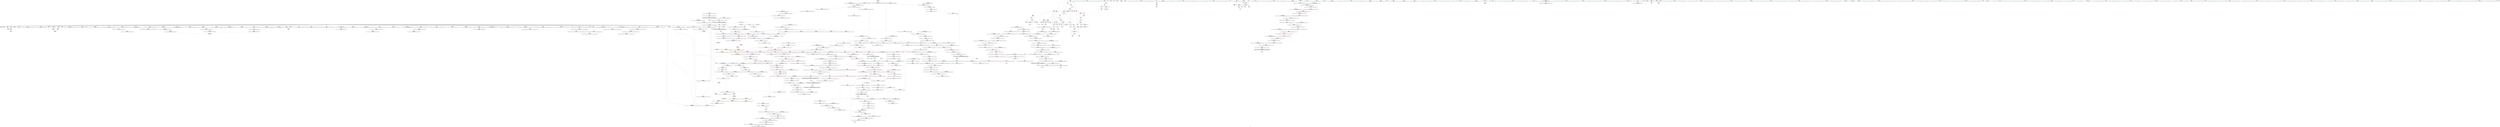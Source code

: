 digraph "SVFG" {
	label="SVFG";

	Node0x563e132e9a10 [shape=record,color=grey,label="{NodeID: 0\nNullPtr|{|<s42>47}}"];
	Node0x563e132e9a10 -> Node0x563e135a2bd0[style=solid];
	Node0x563e132e9a10 -> Node0x563e135a2cd0[style=solid];
	Node0x563e132e9a10 -> Node0x563e135a2da0[style=solid];
	Node0x563e132e9a10 -> Node0x563e135a2e70[style=solid];
	Node0x563e132e9a10 -> Node0x563e135a2f40[style=solid];
	Node0x563e132e9a10 -> Node0x563e135a3010[style=solid];
	Node0x563e132e9a10 -> Node0x563e135a30e0[style=solid];
	Node0x563e132e9a10 -> Node0x563e135a31b0[style=solid];
	Node0x563e132e9a10 -> Node0x563e135a3280[style=solid];
	Node0x563e132e9a10 -> Node0x563e135a3350[style=solid];
	Node0x563e132e9a10 -> Node0x563e135a3420[style=solid];
	Node0x563e132e9a10 -> Node0x563e135a34f0[style=solid];
	Node0x563e132e9a10 -> Node0x563e135a35c0[style=solid];
	Node0x563e132e9a10 -> Node0x563e135a3690[style=solid];
	Node0x563e132e9a10 -> Node0x563e135a3760[style=solid];
	Node0x563e132e9a10 -> Node0x563e135a3830[style=solid];
	Node0x563e132e9a10 -> Node0x563e135a3900[style=solid];
	Node0x563e132e9a10 -> Node0x563e135a39d0[style=solid];
	Node0x563e132e9a10 -> Node0x563e1359d790[style=solid];
	Node0x563e132e9a10 -> Node0x563e1359d860[style=solid];
	Node0x563e132e9a10 -> Node0x563e1359d930[style=solid];
	Node0x563e132e9a10 -> Node0x563e1359da00[style=solid];
	Node0x563e132e9a10 -> Node0x563e1359dad0[style=solid];
	Node0x563e132e9a10 -> Node0x563e1359dba0[style=solid];
	Node0x563e132e9a10 -> Node0x563e1359dc70[style=solid];
	Node0x563e132e9a10 -> Node0x563e1359dd40[style=solid];
	Node0x563e132e9a10 -> Node0x563e1359de10[style=solid];
	Node0x563e132e9a10 -> Node0x563e1359dee0[style=solid];
	Node0x563e132e9a10 -> Node0x563e1359dfb0[style=solid];
	Node0x563e132e9a10 -> Node0x563e1359e080[style=solid];
	Node0x563e132e9a10 -> Node0x563e1359e150[style=solid];
	Node0x563e132e9a10 -> Node0x563e1359e220[style=solid];
	Node0x563e132e9a10 -> Node0x563e1359e2f0[style=solid];
	Node0x563e132e9a10 -> Node0x563e1359e3c0[style=solid];
	Node0x563e132e9a10 -> Node0x563e1359e490[style=solid];
	Node0x563e132e9a10 -> Node0x563e1359e560[style=solid];
	Node0x563e132e9a10 -> Node0x563e135a6470[style=solid];
	Node0x563e132e9a10 -> Node0x563e135b8d70[style=solid];
	Node0x563e132e9a10 -> Node0x563e135b8e40[style=solid];
	Node0x563e132e9a10 -> Node0x563e135b8f10[style=solid];
	Node0x563e132e9a10 -> Node0x563e131bddd0[style=solid];
	Node0x563e132e9a10 -> Node0x563e135b1940[style=solid];
	Node0x563e132e9a10:s42 -> Node0x563e1363b040[style=solid,color=red];
	Node0x563e135fe8f0 [shape=record,color=yellow,style=double,label="{NodeID: 941\n91V_1 = ENCHI(MR_91V_0)\npts\{560000 560001 560002 \}\nFun[_ZNSt12_Vector_baseINSt7__cxx1112basic_stringIcSt11char_traitsIcESaIcEEESaIS5_EEC2EmRKS6_]|{<s0>33|<s1>33|<s2>33}}"];
	Node0x563e135fe8f0:s0 -> Node0x563e135b8d70[style=dashed,color=red];
	Node0x563e135fe8f0:s1 -> Node0x563e135b8e40[style=dashed,color=red];
	Node0x563e135fe8f0:s2 -> Node0x563e135b8f10[style=dashed,color=red];
	Node0x563e135b02c0 [shape=record,color=grey,label="{NodeID: 775\n805 = Binary(804, 806, )\n}"];
	Node0x563e135b02c0 -> Node0x563e135ba910[style=solid];
	Node0x563e135a6b20 [shape=record,color=blue,label="{NodeID: 443\n63\<--131\nehselector.slot\<--\nmain\n}"];
	Node0x563e135a6b20 -> Node0x563e135abdb0[style=dashed];
	Node0x563e135aa070 [shape=record,color=purple,label="{NodeID: 277\n512\<--508\n_M_impl2\<--this1\n_ZNSt12_Vector_baseINSt7__cxx1112basic_stringIcSt11char_traitsIcESaIcEEESaIS5_EED2Ev\n}"];
	Node0x563e1359a1c0 [shape=record,color=green,label="{NodeID: 111\n668\<--669\n_ZN9__gnu_cxx13new_allocatorINSt7__cxx1112basic_stringIcSt11char_traitsIcESaIcEEEE8allocateEmPKv\<--_ZN9__gnu_cxx13new_allocatorINSt7__cxx1112basic_stringIcSt11char_traitsIcESaIcEEEE8allocateEmPKv_field_insensitive\n}"];
	Node0x563e135a3de0 [shape=record,color=red,label="{NodeID: 388\n684\<--675\nthis1\<--this.addr\n_ZN9__gnu_cxx13new_allocatorINSt7__cxx1112basic_stringIcSt11char_traitsIcESaIcEEEE8allocateEmPKv\n|{<s0>48}}"];
	Node0x563e135a3de0:s0 -> Node0x563e13636fb0[style=solid,color=red];
	Node0x563e1359f020 [shape=record,color=black,label="{NodeID: 222\n304\<--286\n\<--this1\n_ZNSt6vectorINSt7__cxx1112basic_stringIcSt11char_traitsIcESaIcEEESaIS5_EEC2EmRKS5_RKS6_\n|{<s0>25}}"];
	Node0x563e1359f020:s0 -> Node0x563e136366f0[style=solid,color=red];
	Node0x563e136387e0 [shape=record,color=black,label="{NodeID: 1163\n541 = PHI(445, )\n0th arg _ZNSt12_Vector_baseINSt7__cxx1112basic_stringIcSt11char_traitsIcESaIcEEESaIS5_EE12_Vector_implC2ERKS6_ }"];
	Node0x563e136387e0 -> Node0x563e135b8bd0[style=solid];
	Node0x563e1359b470 [shape=record,color=green,label="{NodeID: 56\n276\<--277\n__a.addr\<--__a.addr_field_insensitive\n_ZNSt6vectorINSt7__cxx1112basic_stringIcSt11char_traitsIcESaIcEEESaIS5_EEC2EmRKS5_RKS6_\n}"];
	Node0x563e1359b470 -> Node0x563e135ad610[style=solid];
	Node0x563e1359b470 -> Node0x563e135b7780[style=solid];
	Node0x563e135f3c60 [shape=record,color=black,label="{NodeID: 831\nMR_18V_2 = PHI(MR_18V_4, MR_18V_1, )\npts\{66 \}\n}"];
	Node0x563e135f3c60 -> Node0x563e135a68b0[style=dashed];
	Node0x563e135b9590 [shape=record,color=blue,label="{NodeID: 499\n608\<--605\n__a.addr\<--__a\n_ZNSaINSt7__cxx1112basic_stringIcSt11char_traitsIcESaIcEEEEC2ERKS5_\n}"];
	Node0x563e135b9590 -> Node0x563e135af4f0[style=dashed];
	Node0x563e135acdf0 [shape=record,color=red,label="{NodeID: 333\n190\<--73\n\<--yay\nmain\n}"];
	Node0x563e135acdf0 -> Node0x563e1359ec10[style=solid];
	Node0x563e135a25c0 [shape=record,color=green,label="{NodeID: 167\n1007\<--1008\n__p.addr\<--__p.addr_field_insensitive\n_ZN9__gnu_cxx13new_allocatorINSt7__cxx1112basic_stringIcSt11char_traitsIcESaIcEEEE10deallocateEPS6_m\n}"];
	Node0x563e135a25c0 -> Node0x563e135a6000[style=solid];
	Node0x563e135a25c0 -> Node0x563e135bbbc0[style=solid];
	Node0x563e13634150 [shape=record,color=black,label="{NodeID: 1108\n81 = PHI()\n}"];
	Node0x563e132e7c20 [shape=record,color=green,label="{NodeID: 1\n7\<--1\n__dso_handle\<--dummyObj\nGlob }"];
	Node0x563e135b0440 [shape=record,color=grey,label="{NodeID: 776\n520 = Binary(518, 519, )\n}"];
	Node0x563e135b0440 -> Node0x563e135b05c0[style=solid];
	Node0x563e135a6bf0 [shape=record,color=blue,label="{NodeID: 444\n61\<--137\nexn.slot\<--\nmain\n}"];
	Node0x563e135a6bf0 -> Node0x563e135abce0[style=dashed];
	Node0x563e135aa140 [shape=record,color=purple,label="{NodeID: 278\n513\<--508\n_M_end_of_storage\<--this1\n_ZNSt12_Vector_baseINSt7__cxx1112basic_stringIcSt11char_traitsIcESaIcEEESaIS5_EED2Ev\n}"];
	Node0x563e135aa140 -> Node0x563e135aec00[style=solid];
	Node0x563e1359a2c0 [shape=record,color=green,label="{NodeID: 112\n675\<--676\nthis.addr\<--this.addr_field_insensitive\n_ZN9__gnu_cxx13new_allocatorINSt7__cxx1112basic_stringIcSt11char_traitsIcESaIcEEEE8allocateEmPKv\n}"];
	Node0x563e1359a2c0 -> Node0x563e135a3de0[style=solid];
	Node0x563e1359a2c0 -> Node0x563e135b9b40[style=solid];
	Node0x563e135a3eb0 [shape=record,color=red,label="{NodeID: 389\n685\<--677\n\<--__n.addr\n_ZN9__gnu_cxx13new_allocatorINSt7__cxx1112basic_stringIcSt11char_traitsIcESaIcEEEE8allocateEmPKv\n}"];
	Node0x563e135a3eb0 -> Node0x563e135b20c0[style=solid];
	Node0x563e1359f0f0 [shape=record,color=black,label="{NodeID: 223\n324\<--323\n\<--this1\n_ZNSaINSt7__cxx1112basic_stringIcSt11char_traitsIcESaIcEEEED2Ev\n|{<s0>26}}"];
	Node0x563e1359f0f0:s0 -> Node0x563e1363acb0[style=solid,color=red];
	Node0x563e136388f0 [shape=record,color=black,label="{NodeID: 1164\n542 = PHI(446, )\n1st arg _ZNSt12_Vector_baseINSt7__cxx1112basic_stringIcSt11char_traitsIcESaIcEEESaIS5_EE12_Vector_implC2ERKS6_ }"];
	Node0x563e136388f0 -> Node0x563e135b8ca0[style=solid];
	Node0x563e1359b540 [shape=record,color=green,label="{NodeID: 57\n278\<--279\nexn.slot\<--exn.slot_field_insensitive\n_ZNSt6vectorINSt7__cxx1112basic_stringIcSt11char_traitsIcESaIcEEESaIS5_EEC2EmRKS5_RKS6_\n}"];
	Node0x563e1359b540 -> Node0x563e135ad6e0[style=solid];
	Node0x563e1359b540 -> Node0x563e135b7850[style=solid];
	Node0x563e135f4160 [shape=record,color=black,label="{NodeID: 832\nMR_20V_2 = PHI(MR_20V_5, MR_20V_1, )\npts\{68 \}\n}"];
	Node0x563e135f4160 -> Node0x563e135a6d90[style=dashed];
	Node0x563e135b9660 [shape=record,color=blue,label="{NodeID: 500\n623\<--621\nthis.addr\<--this\n_ZN9__gnu_cxx13new_allocatorINSt7__cxx1112basic_stringIcSt11char_traitsIcESaIcEEEEC2ERKS7_\n}"];
	Node0x563e135b9660 -> Node0x563e135af5c0[style=dashed];
	Node0x563e135acec0 [shape=record,color=red,label="{NodeID: 334\n165\<--75\n\<--k\nmain\n}"];
	Node0x563e135acec0 -> Node0x563e135b2540[style=solid];
	Node0x563e135a2690 [shape=record,color=green,label="{NodeID: 168\n1009\<--1010\n.addr\<--.addr_field_insensitive\n_ZN9__gnu_cxx13new_allocatorINSt7__cxx1112basic_stringIcSt11char_traitsIcESaIcEEEE10deallocateEPS6_m\n}"];
	Node0x563e135a2690 -> Node0x563e135bbc90[style=solid];
	Node0x563e13634250 [shape=record,color=black,label="{NodeID: 1109\n91 = PHI()\n}"];
	Node0x563e13588300 [shape=record,color=green,label="{NodeID: 2\n8\<--1\n_ZSt3cin\<--dummyObj\nGlob }"];
	Node0x563e135b05c0 [shape=record,color=grey,label="{NodeID: 777\n521 = Binary(520, 522, )\n|{<s0>38}}"];
	Node0x563e135b05c0:s0 -> Node0x563e13639980[style=solid,color=red];
	Node0x563e135a6cc0 [shape=record,color=blue,label="{NodeID: 445\n63\<--139\nehselector.slot\<--\nmain\n}"];
	Node0x563e135a6cc0 -> Node0x563e135abdb0[style=dashed];
	Node0x563e135aa210 [shape=record,color=purple,label="{NodeID: 279\n515\<--508\n_M_impl3\<--this1\n_ZNSt12_Vector_baseINSt7__cxx1112basic_stringIcSt11char_traitsIcESaIcEEESaIS5_EED2Ev\n}"];
	Node0x563e1359a390 [shape=record,color=green,label="{NodeID: 113\n677\<--678\n__n.addr\<--__n.addr_field_insensitive\n_ZN9__gnu_cxx13new_allocatorINSt7__cxx1112basic_stringIcSt11char_traitsIcESaIcEEEE8allocateEmPKv\n}"];
	Node0x563e1359a390 -> Node0x563e135a3eb0[style=solid];
	Node0x563e1359a390 -> Node0x563e135a3f80[style=solid];
	Node0x563e1359a390 -> Node0x563e135b9c10[style=solid];
	Node0x563e135a3f80 [shape=record,color=red,label="{NodeID: 390\n695\<--677\n\<--__n.addr\n_ZN9__gnu_cxx13new_allocatorINSt7__cxx1112basic_stringIcSt11char_traitsIcESaIcEEEE8allocateEmPKv\n}"];
	Node0x563e135a3f80 -> Node0x563e135b08c0[style=solid];
	Node0x563e1359f1c0 [shape=record,color=black,label="{NodeID: 224\n344\<--343\n\<--this1\n_ZNSt6vectorINSt7__cxx1112basic_stringIcSt11char_traitsIcESaIcEEESaIS5_EEixEm\n}"];
	Node0x563e1359f1c0 -> Node0x563e135a95e0[style=solid];
	Node0x563e1359f1c0 -> Node0x563e135a96b0[style=solid];
	Node0x563e13638a00 [shape=record,color=black,label="{NodeID: 1165\n656 = PHI(646, )\n0th arg _ZNSt16allocator_traitsISaINSt7__cxx1112basic_stringIcSt11char_traitsIcESaIcEEEEE8allocateERS6_m }"];
	Node0x563e13638a00 -> Node0x563e135b99a0[style=solid];
	Node0x563e1359b610 [shape=record,color=green,label="{NodeID: 58\n280\<--281\nehselector.slot\<--ehselector.slot_field_insensitive\n_ZNSt6vectorINSt7__cxx1112basic_stringIcSt11char_traitsIcESaIcEEESaIS5_EEC2EmRKS5_RKS6_\n}"];
	Node0x563e1359b610 -> Node0x563e135ad7b0[style=solid];
	Node0x563e1359b610 -> Node0x563e135b7920[style=solid];
	Node0x563e135f4660 [shape=record,color=black,label="{NodeID: 833\nMR_22V_2 = PHI(MR_22V_5, MR_22V_1, )\npts\{70 \}\n}"];
	Node0x563e135f4660 -> Node0x563e135a6e60[style=dashed];
	Node0x563e135b9730 [shape=record,color=blue,label="{NodeID: 501\n625\<--622\n.addr\<--\n_ZN9__gnu_cxx13new_allocatorINSt7__cxx1112basic_stringIcSt11char_traitsIcESaIcEEEEC2ERKS7_\n}"];
	Node0x563e135acf90 [shape=record,color=red,label="{NodeID: 335\n172\<--75\n\<--k\nmain\n}"];
	Node0x563e135acf90 -> Node0x563e1359ea70[style=solid];
	Node0x563e135a2760 [shape=record,color=green,label="{NodeID: 169\n1018\<--1019\n_ZdlPv\<--_ZdlPv_field_insensitive\n}"];
	Node0x563e13634350 [shape=record,color=black,label="{NodeID: 1110\n171 = PHI(334, )\n}"];
	Node0x563e135875d0 [shape=record,color=green,label="{NodeID: 3\n9\<--1\n.str\<--dummyObj\nGlob }"];
	Node0x563e135b0740 [shape=record,color=grey,label="{NodeID: 778\n125 = Binary(124, 85, )\n}"];
	Node0x563e135b0740 -> Node0x563e135a6980[style=solid];
	Node0x563e135a6d90 [shape=record,color=blue,label="{NodeID: 446\n67\<--78\nout\<--\nmain\n}"];
	Node0x563e135a6d90 -> Node0x563e135ac0f0[style=dashed];
	Node0x563e135a6d90 -> Node0x563e135ac1c0[style=dashed];
	Node0x563e135a6d90 -> Node0x563e135a7410[style=dashed];
	Node0x563e135a6d90 -> Node0x563e135f4160[style=dashed];
	Node0x563e135aa2e0 [shape=record,color=purple,label="{NodeID: 280\n516\<--508\n_M_start4\<--this1\n_ZNSt12_Vector_baseINSt7__cxx1112basic_stringIcSt11char_traitsIcESaIcEEESaIS5_EED2Ev\n}"];
	Node0x563e135aa2e0 -> Node0x563e135aecd0[style=solid];
	Node0x563e1359a460 [shape=record,color=green,label="{NodeID: 114\n679\<--680\n.addr\<--.addr_field_insensitive\n_ZN9__gnu_cxx13new_allocatorINSt7__cxx1112basic_stringIcSt11char_traitsIcESaIcEEEE8allocateEmPKv\n}"];
	Node0x563e1359a460 -> Node0x563e135b9ce0[style=solid];
	Node0x563e135a4050 [shape=record,color=red,label="{NodeID: 391\n708\<--705\nthis1\<--this.addr\n_ZNK9__gnu_cxx13new_allocatorINSt7__cxx1112basic_stringIcSt11char_traitsIcESaIcEEEE8max_sizeEv\n}"];
	Node0x563e1359f290 [shape=record,color=black,label="{NodeID: 225\n334\<--349\n_ZNSt6vectorINSt7__cxx1112basic_stringIcSt11char_traitsIcESaIcEEESaIS5_EEixEm_ret\<--add.ptr\n_ZNSt6vectorINSt7__cxx1112basic_stringIcSt11char_traitsIcESaIcEEESaIS5_EEixEm\n|{<s0>10|<s1>15|<s2>17|<s3>18}}"];
	Node0x563e1359f290:s0 -> Node0x563e13634720[style=solid,color=blue];
	Node0x563e1359f290:s1 -> Node0x563e13634350[style=solid,color=blue];
	Node0x563e1359f290:s2 -> Node0x563e136348c0[style=solid,color=blue];
	Node0x563e1359f290:s3 -> Node0x563e13634a00[style=solid,color=blue];
	Node0x563e13638b40 [shape=record,color=black,label="{NodeID: 1166\n657 = PHI(647, )\n1st arg _ZNSt16allocator_traitsISaINSt7__cxx1112basic_stringIcSt11char_traitsIcESaIcEEEEE8allocateERS6_m }"];
	Node0x563e13638b40 -> Node0x563e135b9a70[style=solid];
	Node0x563e1359b6e0 [shape=record,color=green,label="{NodeID: 59\n291\<--292\n_ZNSt12_Vector_baseINSt7__cxx1112basic_stringIcSt11char_traitsIcESaIcEEESaIS5_EEC2EmRKS6_\<--_ZNSt12_Vector_baseINSt7__cxx1112basic_stringIcSt11char_traitsIcESaIcEEESaIS5_EEC2EmRKS6__field_insensitive\n}"];
	Node0x563e135f4b60 [shape=record,color=black,label="{NodeID: 834\nMR_24V_2 = PHI(MR_24V_4, MR_24V_1, )\npts\{72 \}\n}"];
	Node0x563e135f4b60 -> Node0x563e135a6f30[style=dashed];
	Node0x563e135f4b60 -> Node0x563e135f4b60[style=dashed];
	Node0x563e135b9800 [shape=record,color=blue,label="{NodeID: 502\n634\<--632\nthis.addr\<--this\n_ZNSt12_Vector_baseINSt7__cxx1112basic_stringIcSt11char_traitsIcESaIcEEESaIS5_EE11_M_allocateEm\n}"];
	Node0x563e135b9800 -> Node0x563e135af690[style=dashed];
	Node0x563e135ad060 [shape=record,color=red,label="{NodeID: 336\n186\<--75\n\<--k\nmain\n}"];
	Node0x563e135ad060 -> Node0x563e135b0bc0[style=solid];
	Node0x563e135a2860 [shape=record,color=green,label="{NodeID: 170\n1027\<--1028\n__first.addr\<--__first.addr_field_insensitive\n_ZSt8_DestroyIPNSt7__cxx1112basic_stringIcSt11char_traitsIcESaIcEEES5_EvT_S7_RSaIT0_E\n}"];
	Node0x563e135a2860 -> Node0x563e135a60d0[style=solid];
	Node0x563e135a2860 -> Node0x563e135bbd60[style=solid];
	Node0x563e13634580 [shape=record,color=black,label="{NodeID: 1111\n174 = PHI()\n}"];
	Node0x563e13634580 -> Node0x563e135ad130[style=solid];
	Node0x563e13587660 [shape=record,color=green,label="{NodeID: 4\n12\<--1\n\<--dummyObj\nCan only get source location for instruction, argument, global var or function.}"];
	Node0x563e135b08c0 [shape=record,color=grey,label="{NodeID: 779\n696 = Binary(695, 522, )\n}"];
	Node0x563e135a6e60 [shape=record,color=blue,label="{NodeID: 447\n69\<--78\ni11\<--\nmain\n}"];
	Node0x563e135a6e60 -> Node0x563e135ac290[style=dashed];
	Node0x563e135a6e60 -> Node0x563e135ac360[style=dashed];
	Node0x563e135a6e60 -> Node0x563e135ac430[style=dashed];
	Node0x563e135a6e60 -> Node0x563e135ac500[style=dashed];
	Node0x563e135a6e60 -> Node0x563e135ac5d0[style=dashed];
	Node0x563e135a6e60 -> Node0x563e135ac6a0[style=dashed];
	Node0x563e135a6e60 -> Node0x563e135a75b0[style=dashed];
	Node0x563e135a6e60 -> Node0x563e135f4660[style=dashed];
	Node0x563e135aa3b0 [shape=record,color=purple,label="{NodeID: 281\n526\<--508\n_M_impl5\<--this1\n_ZNSt12_Vector_baseINSt7__cxx1112basic_stringIcSt11char_traitsIcESaIcEEESaIS5_EED2Ev\n|{<s0>39}}"];
	Node0x563e135aa3b0:s0 -> Node0x563e1363b180[style=solid,color=red];
	Node0x563e1359f7f0 [shape=record,color=green,label="{NodeID: 115\n687\<--688\n_ZNK9__gnu_cxx13new_allocatorINSt7__cxx1112basic_stringIcSt11char_traitsIcESaIcEEEE8max_sizeEv\<--_ZNK9__gnu_cxx13new_allocatorINSt7__cxx1112basic_stringIcSt11char_traitsIcESaIcEEEE8max_sizeEv_field_insensitive\n}"];
	Node0x563e135a4120 [shape=record,color=red,label="{NodeID: 392\n731\<--719\n\<--__first.addr\n_ZSt24__uninitialized_fill_n_aIPNSt7__cxx1112basic_stringIcSt11char_traitsIcESaIcEEEmS5_S5_ET_S7_T0_RKT1_RSaIT2_E\n|{<s0>51}}"];
	Node0x563e135a4120:s0 -> Node0x563e13638dc0[style=solid,color=red];
	Node0x563e1359f360 [shape=record,color=black,label="{NodeID: 226\n382\<--381\n\<--this1\n_ZNSt6vectorINSt7__cxx1112basic_stringIcSt11char_traitsIcESaIcEEESaIS5_EED2Ev\n}"];
	Node0x563e1359f360 -> Node0x563e135a9780[style=solid];
	Node0x563e1359f360 -> Node0x563e135a9850[style=solid];
	Node0x563e13638c80 [shape=record,color=black,label="{NodeID: 1167\n947 = PHI(936, )\n0th arg _ZSt8_DestroyINSt7__cxx1112basic_stringIcSt11char_traitsIcESaIcEEEEvPT_ }"];
	Node0x563e13638c80 -> Node0x563e135bb540[style=solid];
	Node0x563e1359b7e0 [shape=record,color=green,label="{NodeID: 60\n296\<--297\n_ZNSt6vectorINSt7__cxx1112basic_stringIcSt11char_traitsIcESaIcEEESaIS5_EE18_M_fill_initializeEmRKS5_\<--_ZNSt6vectorINSt7__cxx1112basic_stringIcSt11char_traitsIcESaIcEEESaIS5_EE18_M_fill_initializeEmRKS5__field_insensitive\n}"];
	Node0x563e135f5060 [shape=record,color=black,label="{NodeID: 835\nMR_26V_2 = PHI(MR_26V_4, MR_26V_1, )\npts\{74 \}\n}"];
	Node0x563e135f5060 -> Node0x563e135f2d60[style=dashed];
	Node0x563e135f5060 -> Node0x563e135f5060[style=dashed];
	Node0x563e135b98d0 [shape=record,color=blue,label="{NodeID: 503\n636\<--633\n__n.addr\<--__n\n_ZNSt12_Vector_baseINSt7__cxx1112basic_stringIcSt11char_traitsIcESaIcEEESaIS5_EE11_M_allocateEm\n}"];
	Node0x563e135b98d0 -> Node0x563e135a3aa0[style=dashed];
	Node0x563e135b98d0 -> Node0x563e135a3b70[style=dashed];
	Node0x563e135ad130 [shape=record,color=red,label="{NodeID: 337\n177\<--174\n\<--call25\nmain\n}"];
	Node0x563e135ad130 -> Node0x563e1359eb40[style=solid];
	Node0x563e135a2930 [shape=record,color=green,label="{NodeID: 171\n1029\<--1030\n__last.addr\<--__last.addr_field_insensitive\n_ZSt8_DestroyIPNSt7__cxx1112basic_stringIcSt11char_traitsIcESaIcEEES5_EvT_S7_RSaIT0_E\n}"];
	Node0x563e135a2930 -> Node0x563e135a61a0[style=solid];
	Node0x563e135a2930 -> Node0x563e135bbe30[style=solid];
	Node0x563e13634650 [shape=record,color=black,label="{NodeID: 1112\n23 = PHI()\n}"];
	Node0x563e13587910 [shape=record,color=green,label="{NodeID: 5\n78\<--1\n\<--dummyObj\nCan only get source location for instruction, argument, global var or function.}"];
	Node0x563e135fed80 [shape=record,color=yellow,style=double,label="{NodeID: 946\n171V_1 = ENCHI(MR_171V_0)\npts\{783 \}\nFun[_ZNSt22__uninitialized_fill_nILb0EE15__uninit_fill_nIPNSt7__cxx1112basic_stringIcSt11char_traitsIcESaIcEEEmS7_EET_S9_T0_RKT1_]}"];
	Node0x563e135fed80 -> Node0x563e135baab0[style=dashed];
	Node0x563e135b0a40 [shape=record,color=grey,label="{NodeID: 780\n240 = Binary(239, 85, )\n}"];
	Node0x563e135b0a40 -> Node0x563e135a7680[style=solid];
	Node0x563e135a6f30 [shape=record,color=blue,label="{NodeID: 448\n71\<--152\nj\<--\nmain\n}"];
	Node0x563e135a6f30 -> Node0x563e135ac770[style=dashed];
	Node0x563e135a6f30 -> Node0x563e135ac840[style=dashed];
	Node0x563e135a6f30 -> Node0x563e135ac910[style=dashed];
	Node0x563e135a6f30 -> Node0x563e135ac9e0[style=dashed];
	Node0x563e135a6f30 -> Node0x563e135acab0[style=dashed];
	Node0x563e135a6f30 -> Node0x563e135acb80[style=dashed];
	Node0x563e135a6f30 -> Node0x563e135acc50[style=dashed];
	Node0x563e135a6f30 -> Node0x563e135acd20[style=dashed];
	Node0x563e135a6f30 -> Node0x563e135a6f30[style=dashed];
	Node0x563e135a6f30 -> Node0x563e135a7340[style=dashed];
	Node0x563e135a6f30 -> Node0x563e135a74e0[style=dashed];
	Node0x563e135a6f30 -> Node0x563e135f4b60[style=dashed];
	Node0x563e135aa480 [shape=record,color=purple,label="{NodeID: 282\n534\<--508\n_M_impl6\<--this1\n_ZNSt12_Vector_baseINSt7__cxx1112basic_stringIcSt11char_traitsIcESaIcEEESaIS5_EED2Ev\n|{<s0>40}}"];
	Node0x563e135aa480:s0 -> Node0x563e1363b180[style=solid,color=red];
	Node0x563e1359f8f0 [shape=record,color=green,label="{NodeID: 116\n692\<--693\n_ZSt17__throw_bad_allocv\<--_ZSt17__throw_bad_allocv_field_insensitive\n}"];
	Node0x563e135a41f0 [shape=record,color=red,label="{NodeID: 393\n732\<--721\n\<--__n.addr\n_ZSt24__uninitialized_fill_n_aIPNSt7__cxx1112basic_stringIcSt11char_traitsIcESaIcEEEmS5_S5_ET_S7_T0_RKT1_RSaIT2_E\n|{<s0>51}}"];
	Node0x563e135a41f0:s0 -> Node0x563e13638f00[style=solid,color=red];
	Node0x563e1359f430 [shape=record,color=black,label="{NodeID: 227\n386\<--381\n\<--this1\n_ZNSt6vectorINSt7__cxx1112basic_stringIcSt11char_traitsIcESaIcEEESaIS5_EED2Ev\n}"];
	Node0x563e1359f430 -> Node0x563e135a9920[style=solid];
	Node0x563e1359f430 -> Node0x563e135a99f0[style=solid];
	Node0x563e13638dc0 [shape=record,color=black,label="{NodeID: 1168\n748 = PHI(731, )\n0th arg _ZSt20uninitialized_fill_nIPNSt7__cxx1112basic_stringIcSt11char_traitsIcESaIcEEEmS5_ET_S7_T0_RKT1_ }"];
	Node0x563e13638dc0 -> Node0x563e135ba290[style=solid];
	Node0x563e1359b8e0 [shape=record,color=green,label="{NodeID: 61\n306\<--307\n_ZNSt12_Vector_baseINSt7__cxx1112basic_stringIcSt11char_traitsIcESaIcEEESaIS5_EED2Ev\<--_ZNSt12_Vector_baseINSt7__cxx1112basic_stringIcSt11char_traitsIcESaIcEEESaIS5_EED2Ev_field_insensitive\n}"];
	Node0x563e135f5560 [shape=record,color=black,label="{NodeID: 836\nMR_28V_2 = PHI(MR_28V_4, MR_28V_1, )\npts\{76 \}\n}"];
	Node0x563e135f5560 -> Node0x563e135f3260[style=dashed];
	Node0x563e135f5560 -> Node0x563e135f5560[style=dashed];
	Node0x563e135b99a0 [shape=record,color=blue,label="{NodeID: 504\n658\<--656\n__a.addr\<--__a\n_ZNSt16allocator_traitsISaINSt7__cxx1112basic_stringIcSt11char_traitsIcESaIcEEEEE8allocateERS6_m\n}"];
	Node0x563e135b99a0 -> Node0x563e135a3c40[style=dashed];
	Node0x563e135ad200 [shape=record,color=red,label="{NodeID: 338\n259\<--256\nthis1\<--this.addr\n_ZNSaINSt7__cxx1112basic_stringIcSt11char_traitsIcESaIcEEEEC2Ev\n}"];
	Node0x563e135ad200 -> Node0x563e1359ee80[style=solid];
	Node0x563e135a2a00 [shape=record,color=green,label="{NodeID: 172\n1031\<--1032\n.addr\<--.addr_field_insensitive\n_ZSt8_DestroyIPNSt7__cxx1112basic_stringIcSt11char_traitsIcESaIcEEES5_EvT_S7_RSaIT0_E\n}"];
	Node0x563e135a2a00 -> Node0x563e135bbf00[style=solid];
	Node0x563e13634720 [shape=record,color=black,label="{NodeID: 1113\n117 = PHI(334, )\n}"];
	Node0x563e135879a0 [shape=record,color=green,label="{NodeID: 6\n85\<--1\n\<--dummyObj\nCan only get source location for instruction, argument, global var or function.}"];
	Node0x563e135fee60 [shape=record,color=yellow,style=double,label="{NodeID: 947\n173V_1 = ENCHI(MR_173V_0)\npts\{785 \}\nFun[_ZNSt22__uninitialized_fill_nILb0EE15__uninit_fill_nIPNSt7__cxx1112basic_stringIcSt11char_traitsIcESaIcEEEmS7_EET_S9_T0_RKT1_]}"];
	Node0x563e135fee60 -> Node0x563e135bab80[style=dashed];
	Node0x563e135b0bc0 [shape=record,color=grey,label="{NodeID: 781\n187 = Binary(186, 85, )\n}"];
	Node0x563e135b0bc0 -> Node0x563e135a7270[style=solid];
	Node0x563e135a7000 [shape=record,color=blue,label="{NodeID: 449\n73\<--160\nyay\<--\nmain\n}"];
	Node0x563e135a7000 -> Node0x563e135acdf0[style=dashed];
	Node0x563e135a7000 -> Node0x563e135a71a0[style=dashed];
	Node0x563e135a7000 -> Node0x563e135f2d60[style=dashed];
	Node0x563e135a7000 -> Node0x563e135f5060[style=dashed];
	Node0x563e135aa550 [shape=record,color=purple,label="{NodeID: 283\n555\<--549\n_M_start\<--this1\n_ZNSt12_Vector_baseINSt7__cxx1112basic_stringIcSt11char_traitsIcESaIcEEESaIS5_EE12_Vector_implC2ERKS6_\n}"];
	Node0x563e135aa550 -> Node0x563e135b8d70[style=solid];
	Node0x563e1359f9f0 [shape=record,color=green,label="{NodeID: 117\n697\<--698\ncall2\<--call2_field_insensitive\n_ZN9__gnu_cxx13new_allocatorINSt7__cxx1112basic_stringIcSt11char_traitsIcESaIcEEEE8allocateEmPKv\n}"];
	Node0x563e1359f9f0 -> Node0x563e135a8510[style=solid];
	Node0x563e135a42c0 [shape=record,color=red,label="{NodeID: 394\n733\<--723\n\<--__x.addr\n_ZSt24__uninitialized_fill_n_aIPNSt7__cxx1112basic_stringIcSt11char_traitsIcESaIcEEEmS5_S5_ET_S7_T0_RKT1_RSaIT2_E\n|{<s0>51}}"];
	Node0x563e135a42c0:s0 -> Node0x563e13639040[style=solid,color=red];
	Node0x563e1359f500 [shape=record,color=black,label="{NodeID: 228\n390\<--381\n\<--this1\n_ZNSt6vectorINSt7__cxx1112basic_stringIcSt11char_traitsIcESaIcEEESaIS5_EED2Ev\n|{<s0>28}}"];
	Node0x563e1359f500:s0 -> Node0x563e13636c40[style=solid,color=red];
	Node0x563e13638f00 [shape=record,color=black,label="{NodeID: 1169\n749 = PHI(732, )\n1st arg _ZSt20uninitialized_fill_nIPNSt7__cxx1112basic_stringIcSt11char_traitsIcESaIcEEEmS5_ET_S7_T0_RKT1_ }"];
	Node0x563e13638f00 -> Node0x563e135ba360[style=solid];
	Node0x563e1359b9e0 [shape=record,color=green,label="{NodeID: 62\n314\<--315\n__gxx_personality_v0\<--__gxx_personality_v0_field_insensitive\n}"];
	Node0x563e135f5a60 [shape=record,color=black,label="{NodeID: 837\nMR_30V_2 = PHI(MR_30V_3, MR_30V_1, )\npts\{560000 \}\n|{<s0>7}}"];
	Node0x563e135f5a60:s0 -> Node0x563e135fc680[style=dashed,color=red];
	Node0x563e135b9a70 [shape=record,color=blue,label="{NodeID: 505\n660\<--657\n__n.addr\<--__n\n_ZNSt16allocator_traitsISaINSt7__cxx1112basic_stringIcSt11char_traitsIcESaIcEEEEE8allocateERS6_m\n}"];
	Node0x563e135b9a70 -> Node0x563e135a3d10[style=dashed];
	Node0x563e135ad2d0 [shape=record,color=red,label="{NodeID: 339\n286\<--270\nthis1\<--this.addr\n_ZNSt6vectorINSt7__cxx1112basic_stringIcSt11char_traitsIcESaIcEEESaIS5_EEC2EmRKS5_RKS6_\n|{|<s2>24}}"];
	Node0x563e135ad2d0 -> Node0x563e1359ef50[style=solid];
	Node0x563e135ad2d0 -> Node0x563e1359f020[style=solid];
	Node0x563e135ad2d0:s2 -> Node0x563e13637700[style=solid,color=red];
	Node0x563e135a2ad0 [shape=record,color=green,label="{NodeID: 173\n13\<--1043\n_GLOBAL__sub_I_narri_0_0.cpp\<--_GLOBAL__sub_I_narri_0_0.cpp_field_insensitive\n}"];
	Node0x563e135a2ad0 -> Node0x563e135a6370[style=solid];
	Node0x563e136348c0 [shape=record,color=black,label="{NodeID: 1114\n212 = PHI(334, )\n|{<s0>19}}"];
	Node0x563e136348c0:s0 -> Node0x563e13636d90[style=solid,color=red];
	Node0x563e13587a30 [shape=record,color=green,label="{NodeID: 7\n160\<--1\n\<--dummyObj\nCan only get source location for instruction, argument, global var or function.}"];
	Node0x563e135b0d40 [shape=record,color=grey,label="{NodeID: 782\n162 = Binary(161, 85, )\n}"];
	Node0x563e135b0d40 -> Node0x563e135a70d0[style=solid];
	Node0x563e135a70d0 [shape=record,color=blue,label="{NodeID: 450\n75\<--162\nk\<--add\nmain\n}"];
	Node0x563e135a70d0 -> Node0x563e135acec0[style=dashed];
	Node0x563e135a70d0 -> Node0x563e135acf90[style=dashed];
	Node0x563e135a70d0 -> Node0x563e135ad060[style=dashed];
	Node0x563e135a70d0 -> Node0x563e135a7270[style=dashed];
	Node0x563e135a70d0 -> Node0x563e135f3260[style=dashed];
	Node0x563e135a70d0 -> Node0x563e135f5560[style=dashed];
	Node0x563e135aa620 [shape=record,color=purple,label="{NodeID: 284\n557\<--549\n_M_finish\<--this1\n_ZNSt12_Vector_baseINSt7__cxx1112basic_stringIcSt11char_traitsIcESaIcEEESaIS5_EE12_Vector_implC2ERKS6_\n}"];
	Node0x563e135aa620 -> Node0x563e135b8e40[style=solid];
	Node0x563e1359fac0 [shape=record,color=green,label="{NodeID: 118\n699\<--700\n_Znwm\<--_Znwm_field_insensitive\n}"];
	Node0x563e135a4390 [shape=record,color=red,label="{NodeID: 395\n743\<--740\nthis1\<--this.addr\n_ZNSt12_Vector_baseINSt7__cxx1112basic_stringIcSt11char_traitsIcESaIcEEESaIS5_EE19_M_get_Tp_allocatorEv\n}"];
	Node0x563e135a4390 -> Node0x563e135ab0b0[style=solid];
	Node0x563e1359f5d0 [shape=record,color=black,label="{NodeID: 229\n397\<--381\n\<--this1\n_ZNSt6vectorINSt7__cxx1112basic_stringIcSt11char_traitsIcESaIcEEESaIS5_EED2Ev\n|{<s0>30}}"];
	Node0x563e1359f5d0:s0 -> Node0x563e136366f0[style=solid,color=red];
	Node0x563e13639040 [shape=record,color=black,label="{NodeID: 1170\n750 = PHI(733, )\n2nd arg _ZSt20uninitialized_fill_nIPNSt7__cxx1112basic_stringIcSt11char_traitsIcESaIcEEEmS5_ET_S7_T0_RKT1_ }"];
	Node0x563e13639040 -> Node0x563e135ba430[style=solid];
	Node0x563e1359bae0 [shape=record,color=green,label="{NodeID: 63\n320\<--321\nthis.addr\<--this.addr_field_insensitive\n_ZNSaINSt7__cxx1112basic_stringIcSt11char_traitsIcESaIcEEEED2Ev\n}"];
	Node0x563e1359bae0 -> Node0x563e135ad880[style=solid];
	Node0x563e1359bae0 -> Node0x563e135b79f0[style=solid];
	Node0x563e135f5f60 [shape=record,color=black,label="{NodeID: 838\nMR_32V_2 = PHI(MR_32V_3, MR_32V_1, )\npts\{560001 560002 \}\n|{<s0>7|<s1>7}}"];
	Node0x563e135f5f60:s0 -> Node0x563e135fc030[style=dashed,color=red];
	Node0x563e135f5f60:s1 -> Node0x563e135fc760[style=dashed,color=red];
	Node0x563e135b9b40 [shape=record,color=blue,label="{NodeID: 506\n675\<--672\nthis.addr\<--this\n_ZN9__gnu_cxx13new_allocatorINSt7__cxx1112basic_stringIcSt11char_traitsIcESaIcEEEE8allocateEmPKv\n}"];
	Node0x563e135b9b40 -> Node0x563e135a3de0[style=dashed];
	Node0x563e135ad3a0 [shape=record,color=red,label="{NodeID: 340\n288\<--272\n\<--__n.addr\n_ZNSt6vectorINSt7__cxx1112basic_stringIcSt11char_traitsIcESaIcEEESaIS5_EEC2EmRKS5_RKS6_\n|{<s0>23}}"];
	Node0x563e135ad3a0:s0 -> Node0x563e1363a540[style=solid,color=red];
	Node0x563e135a2bd0 [shape=record,color=black,label="{NodeID: 174\n2\<--3\ndummyVal\<--dummyVal\n}"];
	Node0x563e13634a00 [shape=record,color=black,label="{NodeID: 1115\n216 = PHI(334, )\n|{<s0>19}}"];
	Node0x563e13634a00:s0 -> Node0x563e13636ea0[style=solid,color=red];
	Node0x563e13587ac0 [shape=record,color=green,label="{NodeID: 8\n180\<--1\n\<--dummyObj\nCan only get source location for instruction, argument, global var or function.}"];
	Node0x563e135b0ec0 [shape=record,color=grey,label="{NodeID: 783\n201 = Binary(199, 200, )\n}"];
	Node0x563e135b0ec0 -> Node0x563e135b1040[style=solid];
	Node0x563e135a71a0 [shape=record,color=blue,label="{NodeID: 451\n73\<--183\nyay\<--\nmain\n}"];
	Node0x563e135a71a0 -> Node0x563e135acdf0[style=dashed];
	Node0x563e135a71a0 -> Node0x563e135f2d60[style=dashed];
	Node0x563e135a71a0 -> Node0x563e135f5060[style=dashed];
	Node0x563e135aa6f0 [shape=record,color=purple,label="{NodeID: 285\n559\<--549\n_M_end_of_storage\<--this1\n_ZNSt12_Vector_baseINSt7__cxx1112basic_stringIcSt11char_traitsIcESaIcEEESaIS5_EE12_Vector_implC2ERKS6_\n}"];
	Node0x563e135aa6f0 -> Node0x563e135b8f10[style=solid];
	Node0x563e1359fbc0 [shape=record,color=green,label="{NodeID: 119\n705\<--706\nthis.addr\<--this.addr_field_insensitive\n_ZNK9__gnu_cxx13new_allocatorINSt7__cxx1112basic_stringIcSt11char_traitsIcESaIcEEEE8max_sizeEv\n}"];
	Node0x563e1359fbc0 -> Node0x563e135a4050[style=solid];
	Node0x563e1359fbc0 -> Node0x563e135b9db0[style=solid];
	Node0x563e135a4460 [shape=record,color=red,label="{NodeID: 396\n763\<--751\n\<--__first.addr\n_ZSt20uninitialized_fill_nIPNSt7__cxx1112basic_stringIcSt11char_traitsIcESaIcEEEmS5_ET_S7_T0_RKT1_\n|{<s0>52}}"];
	Node0x563e135a4460:s0 -> Node0x563e1363a760[style=solid,color=red];
	Node0x563e1359f6a0 [shape=record,color=black,label="{NodeID: 230\n405\<--381\n\<--this1\n_ZNSt6vectorINSt7__cxx1112basic_stringIcSt11char_traitsIcESaIcEEESaIS5_EED2Ev\n|{<s0>31}}"];
	Node0x563e1359f6a0:s0 -> Node0x563e136366f0[style=solid,color=red];
	Node0x563e13639180 [shape=record,color=black,label="{NodeID: 1171\n373 = PHI(55, 55, )\n0th arg _ZNSt6vectorINSt7__cxx1112basic_stringIcSt11char_traitsIcESaIcEEESaIS5_EED2Ev }"];
	Node0x563e13639180 -> Node0x563e135b7e00[style=solid];
	Node0x563e1359bbb0 [shape=record,color=green,label="{NodeID: 64\n326\<--327\n_ZN9__gnu_cxx13new_allocatorINSt7__cxx1112basic_stringIcSt11char_traitsIcESaIcEEEED2Ev\<--_ZN9__gnu_cxx13new_allocatorINSt7__cxx1112basic_stringIcSt11char_traitsIcESaIcEEEED2Ev_field_insensitive\n}"];
	Node0x563e135b9c10 [shape=record,color=blue,label="{NodeID: 507\n677\<--673\n__n.addr\<--__n\n_ZN9__gnu_cxx13new_allocatorINSt7__cxx1112basic_stringIcSt11char_traitsIcESaIcEEEE8allocateEmPKv\n}"];
	Node0x563e135b9c10 -> Node0x563e135a3eb0[style=dashed];
	Node0x563e135b9c10 -> Node0x563e135a3f80[style=dashed];
	Node0x563e135ad470 [shape=record,color=red,label="{NodeID: 341\n293\<--272\n\<--__n.addr\n_ZNSt6vectorINSt7__cxx1112basic_stringIcSt11char_traitsIcESaIcEEESaIS5_EEC2EmRKS5_RKS6_\n|{<s0>24}}"];
	Node0x563e135ad470:s0 -> Node0x563e13637840[style=solid,color=red];
	Node0x563e135a2cd0 [shape=record,color=black,label="{NodeID: 175\n42\<--3\nargv\<--dummyVal\nmain\n1st arg main }"];
	Node0x563e135a2cd0 -> Node0x563e135a6710[style=solid];
	Node0x563e13634b40 [shape=record,color=black,label="{NodeID: 1116\n391 = PHI(738, )\n|{<s0>29}}"];
	Node0x563e13634b40:s0 -> Node0x563e13639d40[style=solid,color=red];
	Node0x563e135979b0 [shape=record,color=green,label="{NodeID: 9\n183\<--1\n\<--dummyObj\nCan only get source location for instruction, argument, global var or function.}"];
	Node0x563e135b1040 [shape=record,color=grey,label="{NodeID: 784\n203 = Binary(202, 201, )\n}"];
	Node0x563e135b1040 -> Node0x563e135a7410[style=solid];
	Node0x563e135a7270 [shape=record,color=blue,label="{NodeID: 452\n75\<--187\nk\<--inc29\nmain\n}"];
	Node0x563e135a7270 -> Node0x563e135acec0[style=dashed];
	Node0x563e135a7270 -> Node0x563e135acf90[style=dashed];
	Node0x563e135a7270 -> Node0x563e135ad060[style=dashed];
	Node0x563e135a7270 -> Node0x563e135a7270[style=dashed];
	Node0x563e135a7270 -> Node0x563e135f3260[style=dashed];
	Node0x563e135a7270 -> Node0x563e135f5560[style=dashed];
	Node0x563e135aa7c0 [shape=record,color=purple,label="{NodeID: 286\n576\<--571\n_M_impl\<--this1\n_ZNSt12_Vector_baseINSt7__cxx1112basic_stringIcSt11char_traitsIcESaIcEEESaIS5_EE17_M_create_storageEm\n}"];
	Node0x563e1359fc90 [shape=record,color=green,label="{NodeID: 120\n719\<--720\n__first.addr\<--__first.addr_field_insensitive\n_ZSt24__uninitialized_fill_n_aIPNSt7__cxx1112basic_stringIcSt11char_traitsIcESaIcEEEmS5_S5_ET_S7_T0_RKT1_RSaIT2_E\n}"];
	Node0x563e1359fc90 -> Node0x563e135a4120[style=solid];
	Node0x563e1359fc90 -> Node0x563e135b9e80[style=solid];
	Node0x563e135a4530 [shape=record,color=red,label="{NodeID: 397\n764\<--753\n\<--__n.addr\n_ZSt20uninitialized_fill_nIPNSt7__cxx1112basic_stringIcSt11char_traitsIcESaIcEEEmS5_ET_S7_T0_RKT1_\n|{<s0>52}}"];
	Node0x563e135a4530:s0 -> Node0x563e1363a870[style=solid,color=red];
	Node0x563e135a7ac0 [shape=record,color=black,label="{NodeID: 231\n483\<--482\n\<--this1\n_ZNSt6vectorINSt7__cxx1112basic_stringIcSt11char_traitsIcESaIcEEESaIS5_EE18_M_fill_initializeEmRKS5_\n}"];
	Node0x563e135a7ac0 -> Node0x563e135a9b90[style=solid];
	Node0x563e135a7ac0 -> Node0x563e135a9c60[style=solid];
	Node0x563e13639390 [shape=record,color=black,label="{NodeID: 1172\n877 = PHI(795, 935, )\n0th arg _ZSt11__addressofINSt7__cxx1112basic_stringIcSt11char_traitsIcESaIcEEEEPT_RS6_ }"];
	Node0x563e13639390 -> Node0x563e135baf90[style=solid];
	Node0x563e1359bcb0 [shape=record,color=green,label="{NodeID: 65\n337\<--338\nthis.addr\<--this.addr_field_insensitive\n_ZNSt6vectorINSt7__cxx1112basic_stringIcSt11char_traitsIcESaIcEEESaIS5_EEixEm\n}"];
	Node0x563e1359bcb0 -> Node0x563e135ad950[style=solid];
	Node0x563e1359bcb0 -> Node0x563e135b7ac0[style=solid];
	Node0x563e135b9ce0 [shape=record,color=blue,label="{NodeID: 508\n679\<--674\n.addr\<--\n_ZN9__gnu_cxx13new_allocatorINSt7__cxx1112basic_stringIcSt11char_traitsIcESaIcEEEE8allocateEmPKv\n}"];
	Node0x563e135ad540 [shape=record,color=red,label="{NodeID: 342\n294\<--274\n\<--__value.addr\n_ZNSt6vectorINSt7__cxx1112basic_stringIcSt11char_traitsIcESaIcEEESaIS5_EEC2EmRKS5_RKS6_\n|{<s0>24}}"];
	Node0x563e135ad540:s0 -> Node0x563e13637980[style=solid,color=red];
	Node0x563e135a2da0 [shape=record,color=black,label="{NodeID: 176\n128\<--3\n\<--dummyVal\nmain\n}"];
	Node0x563e13634c80 [shape=record,color=black,label="{NodeID: 1117\n869 = PHI(911, )\n}"];
	Node0x563e13597a40 [shape=record,color=green,label="{NodeID: 10\n223\<--1\n\<--dummyObj\nCan only get source location for instruction, argument, global var or function.}"];
	Node0x563e135b11c0 [shape=record,color=grey,label="{NodeID: 785\n196 = Binary(195, 85, )\n}"];
	Node0x563e135b11c0 -> Node0x563e135a7340[style=solid];
	Node0x563e135a7340 [shape=record,color=blue,label="{NodeID: 453\n71\<--196\nj\<--inc34\nmain\n}"];
	Node0x563e135a7340 -> Node0x563e135ac770[style=dashed];
	Node0x563e135a7340 -> Node0x563e135ac840[style=dashed];
	Node0x563e135a7340 -> Node0x563e135ac910[style=dashed];
	Node0x563e135a7340 -> Node0x563e135ac9e0[style=dashed];
	Node0x563e135a7340 -> Node0x563e135acab0[style=dashed];
	Node0x563e135a7340 -> Node0x563e135acb80[style=dashed];
	Node0x563e135a7340 -> Node0x563e135acc50[style=dashed];
	Node0x563e135a7340 -> Node0x563e135acd20[style=dashed];
	Node0x563e135a7340 -> Node0x563e135a6f30[style=dashed];
	Node0x563e135a7340 -> Node0x563e135a7340[style=dashed];
	Node0x563e135a7340 -> Node0x563e135a74e0[style=dashed];
	Node0x563e135a7340 -> Node0x563e135f4b60[style=dashed];
	Node0x563e135aa890 [shape=record,color=purple,label="{NodeID: 287\n577\<--571\n_M_start\<--this1\n_ZNSt12_Vector_baseINSt7__cxx1112basic_stringIcSt11char_traitsIcESaIcEEESaIS5_EE17_M_create_storageEm\n}"];
	Node0x563e135aa890 -> Node0x563e135b9180[style=solid];
	Node0x563e1359fd60 [shape=record,color=green,label="{NodeID: 121\n721\<--722\n__n.addr\<--__n.addr_field_insensitive\n_ZSt24__uninitialized_fill_n_aIPNSt7__cxx1112basic_stringIcSt11char_traitsIcESaIcEEEmS5_S5_ET_S7_T0_RKT1_RSaIT2_E\n}"];
	Node0x563e1359fd60 -> Node0x563e135a41f0[style=solid];
	Node0x563e1359fd60 -> Node0x563e135b9f50[style=solid];
	Node0x563e135a4600 [shape=record,color=red,label="{NodeID: 398\n765\<--755\n\<--__x.addr\n_ZSt20uninitialized_fill_nIPNSt7__cxx1112basic_stringIcSt11char_traitsIcESaIcEEEmS5_ET_S7_T0_RKT1_\n|{<s0>52}}"];
	Node0x563e135a4600:s0 -> Node0x563e1363a980[style=solid,color=red];
	Node0x563e135a7b50 [shape=record,color=black,label="{NodeID: 232\n489\<--482\n\<--this1\n_ZNSt6vectorINSt7__cxx1112basic_stringIcSt11char_traitsIcESaIcEEESaIS5_EE18_M_fill_initializeEmRKS5_\n|{<s0>36}}"];
	Node0x563e135a7b50:s0 -> Node0x563e13636c40[style=solid,color=red];
	Node0x563e13639510 [shape=record,color=black,label="{NodeID: 1173\n604 = PHI(550, )\n0th arg _ZNSaINSt7__cxx1112basic_stringIcSt11char_traitsIcESaIcEEEEC2ERKS5_ }"];
	Node0x563e13639510 -> Node0x563e135b94c0[style=solid];
	Node0x563e1359bd80 [shape=record,color=green,label="{NodeID: 66\n339\<--340\n__n.addr\<--__n.addr_field_insensitive\n_ZNSt6vectorINSt7__cxx1112basic_stringIcSt11char_traitsIcESaIcEEESaIS5_EEixEm\n}"];
	Node0x563e1359bd80 -> Node0x563e135ada20[style=solid];
	Node0x563e1359bd80 -> Node0x563e135b7b90[style=solid];
	Node0x563e135b9db0 [shape=record,color=blue,label="{NodeID: 509\n705\<--704\nthis.addr\<--this\n_ZNK9__gnu_cxx13new_allocatorINSt7__cxx1112basic_stringIcSt11char_traitsIcESaIcEEEE8max_sizeEv\n}"];
	Node0x563e135b9db0 -> Node0x563e135a4050[style=dashed];
	Node0x563e135ad610 [shape=record,color=red,label="{NodeID: 343\n289\<--276\n\<--__a.addr\n_ZNSt6vectorINSt7__cxx1112basic_stringIcSt11char_traitsIcESaIcEEESaIS5_EEC2EmRKS5_RKS6_\n|{<s0>23}}"];
	Node0x563e135ad610:s0 -> Node0x563e1363a650[style=solid,color=red];
	Node0x563e135a2e70 [shape=record,color=black,label="{NodeID: 177\n129\<--3\n\<--dummyVal\nmain\n}"];
	Node0x563e135a2e70 -> Node0x563e135a6a50[style=solid];
	Node0x563e13634dc0 [shape=record,color=black,label="{NodeID: 1118\n904 = PHI()\n}"];
	Node0x563e13597b40 [shape=record,color=green,label="{NodeID: 11\n522\<--1\n\<--dummyObj\nCan only get source location for instruction, argument, global var or function.}"];
	Node0x563e135b1340 [shape=record,color=grey,label="{NodeID: 786\n228 = Binary(227, 85, )\n}"];
	Node0x563e135b1340 -> Node0x563e135a75b0[style=solid];
	Node0x563e135a7410 [shape=record,color=blue,label="{NodeID: 454\n67\<--203\nout\<--add36\nmain\n}"];
	Node0x563e135a7410 -> Node0x563e135ac0f0[style=dashed];
	Node0x563e135a7410 -> Node0x563e135ac1c0[style=dashed];
	Node0x563e135a7410 -> Node0x563e135a7410[style=dashed];
	Node0x563e135a7410 -> Node0x563e135f4160[style=dashed];
	Node0x563e135aa960 [shape=record,color=purple,label="{NodeID: 288\n579\<--571\n_M_impl2\<--this1\n_ZNSt12_Vector_baseINSt7__cxx1112basic_stringIcSt11char_traitsIcESaIcEEESaIS5_EE17_M_create_storageEm\n}"];
	Node0x563e1359fe30 [shape=record,color=green,label="{NodeID: 122\n723\<--724\n__x.addr\<--__x.addr_field_insensitive\n_ZSt24__uninitialized_fill_n_aIPNSt7__cxx1112basic_stringIcSt11char_traitsIcESaIcEEEmS5_S5_ET_S7_T0_RKT1_RSaIT2_E\n}"];
	Node0x563e1359fe30 -> Node0x563e135a42c0[style=solid];
	Node0x563e1359fe30 -> Node0x563e135ba020[style=solid];
	Node0x563e135fc030 [shape=record,color=yellow,style=double,label="{NodeID: 897\n51V_1 = ENCHI(MR_51V_0)\npts\{560002 \}\nFun[_ZNSt6vectorINSt7__cxx1112basic_stringIcSt11char_traitsIcESaIcEEESaIS5_EEC2EmRKS5_RKS6_]|{<s0>23}}"];
	Node0x563e135fc030:s0 -> Node0x563e135fe8f0[style=dashed,color=red];
	Node0x563e135a46d0 [shape=record,color=red,label="{NodeID: 399\n789\<--774\n\<--__first.addr\n_ZNSt22__uninitialized_fill_nILb0EE15__uninit_fill_nIPNSt7__cxx1112basic_stringIcSt11char_traitsIcESaIcEEEmS7_EET_S9_T0_RKT1_\n}"];
	Node0x563e135a46d0 -> Node0x563e135ba840[style=solid];
	Node0x563e135a7c20 [shape=record,color=black,label="{NodeID: 233\n494\<--482\n\<--this1\n_ZNSt6vectorINSt7__cxx1112basic_stringIcSt11char_traitsIcESaIcEEESaIS5_EE18_M_fill_initializeEmRKS5_\n}"];
	Node0x563e135a7c20 -> Node0x563e135a9d30[style=solid];
	Node0x563e135a7c20 -> Node0x563e135a9e00[style=solid];
	Node0x563e13639620 [shape=record,color=black,label="{NodeID: 1174\n605 = PHI(551, )\n1st arg _ZNSaINSt7__cxx1112basic_stringIcSt11char_traitsIcESaIcEEEEC2ERKS5_ }"];
	Node0x563e13639620 -> Node0x563e135b9590[style=solid];
	Node0x563e1359be50 [shape=record,color=green,label="{NodeID: 67\n357\<--358\n__lhs.addr\<--__lhs.addr_field_insensitive\n_ZSt4swapIcSt11char_traitsIcESaIcEEvRNSt7__cxx1112basic_stringIT_T0_T1_EES9_\n}"];
	Node0x563e1359be50 -> Node0x563e135adbc0[style=solid];
	Node0x563e1359be50 -> Node0x563e135b7c60[style=solid];
	Node0x563e135b9e80 [shape=record,color=blue,label="{NodeID: 510\n719\<--715\n__first.addr\<--__first\n_ZSt24__uninitialized_fill_n_aIPNSt7__cxx1112basic_stringIcSt11char_traitsIcESaIcEEEmS5_S5_ET_S7_T0_RKT1_RSaIT2_E\n}"];
	Node0x563e135b9e80 -> Node0x563e135a4120[style=dashed];
	Node0x563e135ad6e0 [shape=record,color=red,label="{NodeID: 344\n309\<--278\nexn\<--exn.slot\n_ZNSt6vectorINSt7__cxx1112basic_stringIcSt11char_traitsIcESaIcEEESaIS5_EEC2EmRKS5_RKS6_\n}"];
	Node0x563e135a2f40 [shape=record,color=black,label="{NodeID: 178\n131\<--3\n\<--dummyVal\nmain\n}"];
	Node0x563e135a2f40 -> Node0x563e135a6b20[style=solid];
	Node0x563e13634e90 [shape=record,color=black,label="{NodeID: 1119\n490 = PHI(738, )\n|{<s0>37}}"];
	Node0x563e13634e90:s0 -> Node0x563e13635c40[style=solid,color=red];
	Node0x563e13597c40 [shape=record,color=green,label="{NodeID: 12\n643\<--1\n\<--dummyObj\nCan only get source location for instruction, argument, global var or function.}"];
	Node0x563e135b14c0 [shape=record,color=grey,label="{NodeID: 787\n222 = Binary(221, 223, )\n}"];
	Node0x563e135b14c0 -> Node0x563e135a74e0[style=solid];
	Node0x563e135a74e0 [shape=record,color=blue,label="{NodeID: 455\n71\<--222\nj\<--dec\nmain\n}"];
	Node0x563e135a74e0 -> Node0x563e135acab0[style=dashed];
	Node0x563e135a74e0 -> Node0x563e135acb80[style=dashed];
	Node0x563e135a74e0 -> Node0x563e135acc50[style=dashed];
	Node0x563e135a74e0 -> Node0x563e135acd20[style=dashed];
	Node0x563e135a74e0 -> Node0x563e135a6f30[style=dashed];
	Node0x563e135a74e0 -> Node0x563e135a74e0[style=dashed];
	Node0x563e135a74e0 -> Node0x563e135f4b60[style=dashed];
	Node0x563e135aaa30 [shape=record,color=purple,label="{NodeID: 289\n580\<--571\n_M_start3\<--this1\n_ZNSt12_Vector_baseINSt7__cxx1112basic_stringIcSt11char_traitsIcESaIcEEESaIS5_EE17_M_create_storageEm\n}"];
	Node0x563e135aaa30 -> Node0x563e135af1b0[style=solid];
	Node0x563e1359ff00 [shape=record,color=green,label="{NodeID: 123\n725\<--726\n.addr\<--.addr_field_insensitive\n_ZSt24__uninitialized_fill_n_aIPNSt7__cxx1112basic_stringIcSt11char_traitsIcESaIcEEEmS5_S5_ET_S7_T0_RKT1_RSaIT2_E\n}"];
	Node0x563e1359ff00 -> Node0x563e135ba0f0[style=solid];
	Node0x563e135a47a0 [shape=record,color=red,label="{NodeID: 400\n822\<--774\n\<--__first.addr\n_ZNSt22__uninitialized_fill_nILb0EE15__uninit_fill_nIPNSt7__cxx1112basic_stringIcSt11char_traitsIcESaIcEEEmS7_EET_S9_T0_RKT1_\n|{<s0>56}}"];
	Node0x563e135a47a0:s0 -> Node0x563e136369a0[style=solid,color=red];
	Node0x563e135a7cf0 [shape=record,color=black,label="{NodeID: 234\n518\<--514\nsub.ptr.lhs.cast\<--\n_ZNSt12_Vector_baseINSt7__cxx1112basic_stringIcSt11char_traitsIcESaIcEEESaIS5_EED2Ev\n}"];
	Node0x563e135a7cf0 -> Node0x563e135b0440[style=solid];
	Node0x563e13639730 [shape=record,color=black,label="{NodeID: 1175\n955 = PHI(508, )\n0th arg _ZNSt12_Vector_baseINSt7__cxx1112basic_stringIcSt11char_traitsIcESaIcEEESaIS5_EE13_M_deallocateEPS5_m }"];
	Node0x563e13639730 -> Node0x563e135bb610[style=solid];
	Node0x563e1359bf20 [shape=record,color=green,label="{NodeID: 68\n359\<--360\n__rhs.addr\<--__rhs.addr_field_insensitive\n_ZSt4swapIcSt11char_traitsIcESaIcEEvRNSt7__cxx1112basic_stringIT_T0_T1_EES9_\n}"];
	Node0x563e1359bf20 -> Node0x563e135adc90[style=solid];
	Node0x563e1359bf20 -> Node0x563e135b7d30[style=solid];
	Node0x563e135b9f50 [shape=record,color=blue,label="{NodeID: 511\n721\<--716\n__n.addr\<--__n\n_ZSt24__uninitialized_fill_n_aIPNSt7__cxx1112basic_stringIcSt11char_traitsIcESaIcEEEmS5_S5_ET_S7_T0_RKT1_RSaIT2_E\n}"];
	Node0x563e135b9f50 -> Node0x563e135a41f0[style=dashed];
	Node0x563e135ad7b0 [shape=record,color=red,label="{NodeID: 345\n310\<--280\nsel\<--ehselector.slot\n_ZNSt6vectorINSt7__cxx1112basic_stringIcSt11char_traitsIcESaIcEEESaIS5_EEC2EmRKS5_RKS6_\n}"];
	Node0x563e135a3010 [shape=record,color=black,label="{NodeID: 179\n136\<--3\n\<--dummyVal\nmain\n}"];
	Node0x563e13635000 [shape=record,color=black,label="{NodeID: 1120\n491 = PHI(714, )\n}"];
	Node0x563e13635000 -> Node0x563e135b8890[style=solid];
	Node0x563e13597d40 [shape=record,color=green,label="{NodeID: 13\n710\<--1\n\<--dummyObj\nCan only get source location for instruction, argument, global var or function.}"];
	Node0x563e135b1640 [shape=record,color=grey,label="{NodeID: 788\n214 = Binary(213, 85, )\n}"];
	Node0x563e135b1640 -> Node0x563e1359edb0[style=solid];
	Node0x563e135a75b0 [shape=record,color=blue,label="{NodeID: 456\n69\<--228\ni11\<--inc48\nmain\n}"];
	Node0x563e135a75b0 -> Node0x563e135ac290[style=dashed];
	Node0x563e135a75b0 -> Node0x563e135ac360[style=dashed];
	Node0x563e135a75b0 -> Node0x563e135ac430[style=dashed];
	Node0x563e135a75b0 -> Node0x563e135ac500[style=dashed];
	Node0x563e135a75b0 -> Node0x563e135ac5d0[style=dashed];
	Node0x563e135a75b0 -> Node0x563e135ac6a0[style=dashed];
	Node0x563e135a75b0 -> Node0x563e135a75b0[style=dashed];
	Node0x563e135a75b0 -> Node0x563e135f4660[style=dashed];
	Node0x563e135aab00 [shape=record,color=purple,label="{NodeID: 290\n582\<--571\n_M_impl4\<--this1\n_ZNSt12_Vector_baseINSt7__cxx1112basic_stringIcSt11char_traitsIcESaIcEEESaIS5_EE17_M_create_storageEm\n}"];
	Node0x563e1359ffd0 [shape=record,color=green,label="{NodeID: 124\n735\<--736\n_ZSt20uninitialized_fill_nIPNSt7__cxx1112basic_stringIcSt11char_traitsIcESaIcEEEmS5_ET_S7_T0_RKT1_\<--_ZSt20uninitialized_fill_nIPNSt7__cxx1112basic_stringIcSt11char_traitsIcESaIcEEEmS5_ET_S7_T0_RKT1__field_insensitive\n}"];
	Node0x563e135a4870 [shape=record,color=red,label="{NodeID: 401\n792\<--776\n\<--__n.addr\n_ZNSt22__uninitialized_fill_nILb0EE15__uninit_fill_nIPNSt7__cxx1112basic_stringIcSt11char_traitsIcESaIcEEEmS7_EET_S9_T0_RKT1_\n}"];
	Node0x563e135a4870 -> Node0x563e135b17c0[style=solid];
	Node0x563e135a7dc0 [shape=record,color=black,label="{NodeID: 235\n519\<--517\nsub.ptr.rhs.cast\<--\n_ZNSt12_Vector_baseINSt7__cxx1112basic_stringIcSt11char_traitsIcESaIcEEESaIS5_EED2Ev\n}"];
	Node0x563e135a7dc0 -> Node0x563e135b0440[style=solid];
	Node0x563e13639840 [shape=record,color=black,label="{NodeID: 1176\n956 = PHI(511, )\n1st arg _ZNSt12_Vector_baseINSt7__cxx1112basic_stringIcSt11char_traitsIcESaIcEEESaIS5_EE13_M_deallocateEPS5_m }"];
	Node0x563e13639840 -> Node0x563e135bb6e0[style=solid];
	Node0x563e1359bff0 [shape=record,color=green,label="{NodeID: 69\n366\<--367\n_ZNSt7__cxx1112basic_stringIcSt11char_traitsIcESaIcEE4swapERS4_\<--_ZNSt7__cxx1112basic_stringIcSt11char_traitsIcESaIcEE4swapERS4__field_insensitive\n}"];
	Node0x563e135ba020 [shape=record,color=blue,label="{NodeID: 512\n723\<--717\n__x.addr\<--__x\n_ZSt24__uninitialized_fill_n_aIPNSt7__cxx1112basic_stringIcSt11char_traitsIcESaIcEEEmS5_S5_ET_S7_T0_RKT1_RSaIT2_E\n}"];
	Node0x563e135ba020 -> Node0x563e135a42c0[style=dashed];
	Node0x563e135ad880 [shape=record,color=red,label="{NodeID: 346\n323\<--320\nthis1\<--this.addr\n_ZNSaINSt7__cxx1112basic_stringIcSt11char_traitsIcESaIcEEEED2Ev\n}"];
	Node0x563e135ad880 -> Node0x563e1359f0f0[style=solid];
	Node0x563e135a30e0 [shape=record,color=black,label="{NodeID: 180\n137\<--3\n\<--dummyVal\nmain\n}"];
	Node0x563e135a30e0 -> Node0x563e135a6bf0[style=solid];
	Node0x563e13635140 [shape=record,color=black,label="{NodeID: 1121\n573 = PHI(631, )\n}"];
	Node0x563e13635140 -> Node0x563e135b9180[style=solid];
	Node0x563e13597e40 [shape=record,color=green,label="{NodeID: 14\n806\<--1\n\<--dummyObj\nCan only get source location for instruction, argument, global var or function.}"];
	Node0x563e135b17c0 [shape=record,color=grey,label="{NodeID: 789\n793 = cmp(792, 643, )\n}"];
	Node0x563e135a7680 [shape=record,color=blue,label="{NodeID: 457\n51\<--240\ncn\<--inc53\nmain\n}"];
	Node0x563e135a7680 -> Node0x563e135f3760[style=dashed];
	Node0x563e135aabd0 [shape=record,color=purple,label="{NodeID: 291\n583\<--571\n_M_finish\<--this1\n_ZNSt12_Vector_baseINSt7__cxx1112basic_stringIcSt11char_traitsIcESaIcEEESaIS5_EE17_M_create_storageEm\n}"];
	Node0x563e135aabd0 -> Node0x563e135b9250[style=solid];
	Node0x563e135a00d0 [shape=record,color=green,label="{NodeID: 125\n740\<--741\nthis.addr\<--this.addr_field_insensitive\n_ZNSt12_Vector_baseINSt7__cxx1112basic_stringIcSt11char_traitsIcESaIcEEESaIS5_EE19_M_get_Tp_allocatorEv\n}"];
	Node0x563e135a00d0 -> Node0x563e135a4390[style=solid];
	Node0x563e135a00d0 -> Node0x563e135ba1c0[style=solid];
	Node0x563e135a4940 [shape=record,color=red,label="{NodeID: 402\n804\<--776\n\<--__n.addr\n_ZNSt22__uninitialized_fill_nILb0EE15__uninit_fill_nIPNSt7__cxx1112basic_stringIcSt11char_traitsIcESaIcEEEmS7_EET_S9_T0_RKT1_\n}"];
	Node0x563e135a4940 -> Node0x563e135b02c0[style=solid];
	Node0x563e135a7e90 [shape=record,color=black,label="{NodeID: 236\n550\<--549\n\<--this1\n_ZNSt12_Vector_baseINSt7__cxx1112basic_stringIcSt11char_traitsIcESaIcEEESaIS5_EE12_Vector_implC2ERKS6_\n|{<s0>42}}"];
	Node0x563e135a7e90:s0 -> Node0x563e13639510[style=solid,color=red];
	Node0x563e13639980 [shape=record,color=black,label="{NodeID: 1177\n957 = PHI(521, )\n2nd arg _ZNSt12_Vector_baseINSt7__cxx1112basic_stringIcSt11char_traitsIcESaIcEEESaIS5_EE13_M_deallocateEPS5_m }"];
	Node0x563e13639980 -> Node0x563e135bb7b0[style=solid];
	Node0x563e1359c0f0 [shape=record,color=green,label="{NodeID: 70\n374\<--375\nthis.addr\<--this.addr_field_insensitive\n_ZNSt6vectorINSt7__cxx1112basic_stringIcSt11char_traitsIcESaIcEEESaIS5_EED2Ev\n}"];
	Node0x563e1359c0f0 -> Node0x563e135add60[style=solid];
	Node0x563e1359c0f0 -> Node0x563e135b7e00[style=solid];
	Node0x563e135ba0f0 [shape=record,color=blue,label="{NodeID: 513\n725\<--718\n.addr\<--\n_ZSt24__uninitialized_fill_n_aIPNSt7__cxx1112basic_stringIcSt11char_traitsIcESaIcEEEmS5_S5_ET_S7_T0_RKT1_RSaIT2_E\n}"];
	Node0x563e135ad950 [shape=record,color=red,label="{NodeID: 347\n343\<--337\nthis1\<--this.addr\n_ZNSt6vectorINSt7__cxx1112basic_stringIcSt11char_traitsIcESaIcEEESaIS5_EEixEm\n}"];
	Node0x563e135ad950 -> Node0x563e1359f1c0[style=solid];
	Node0x563e135a31b0 [shape=record,color=black,label="{NodeID: 181\n139\<--3\n\<--dummyVal\nmain\n}"];
	Node0x563e135a31b0 -> Node0x563e135a6cc0[style=solid];
	Node0x563e13635280 [shape=record,color=black,label="{NodeID: 1122\n648 = PHI(655, )\n}"];
	Node0x563e13635280 -> Node0x563e131bddd0[style=solid];
	Node0x563e13597f40 [shape=record,color=green,label="{NodeID: 15\n4\<--6\n_ZStL8__ioinit\<--_ZStL8__ioinit_field_insensitive\nGlob }"];
	Node0x563e13597f40 -> Node0x563e135a9140[style=solid];
	Node0x563e135b1940 [shape=record,color=grey,label="{NodeID: 790\n969 = cmp(968, 3, )\n}"];
	Node0x563e135a7750 [shape=record,color=blue,label="{NodeID: 458\n256\<--255\nthis.addr\<--this\n_ZNSaINSt7__cxx1112basic_stringIcSt11char_traitsIcESaIcEEEEC2Ev\n}"];
	Node0x563e135a7750 -> Node0x563e135ad200[style=dashed];
	Node0x563e135aaca0 [shape=record,color=purple,label="{NodeID: 292\n585\<--571\n_M_impl5\<--this1\n_ZNSt12_Vector_baseINSt7__cxx1112basic_stringIcSt11char_traitsIcESaIcEEESaIS5_EE17_M_create_storageEm\n}"];
	Node0x563e135a01a0 [shape=record,color=green,label="{NodeID: 126\n751\<--752\n__first.addr\<--__first.addr_field_insensitive\n_ZSt20uninitialized_fill_nIPNSt7__cxx1112basic_stringIcSt11char_traitsIcESaIcEEEmS5_ET_S7_T0_RKT1_\n}"];
	Node0x563e135a01a0 -> Node0x563e135a4460[style=solid];
	Node0x563e135a01a0 -> Node0x563e135ba290[style=solid];
	Node0x563e135a4a10 [shape=record,color=red,label="{NodeID: 403\n799\<--778\n\<--__x.addr\n_ZNSt22__uninitialized_fill_nILb0EE15__uninit_fill_nIPNSt7__cxx1112basic_stringIcSt11char_traitsIcESaIcEEEmS7_EET_S9_T0_RKT1_\n|{<s0>54}}"];
	Node0x563e135a4a10:s0 -> Node0x563e136362b0[style=solid,color=red];
	Node0x563e135a7f60 [shape=record,color=black,label="{NodeID: 237\n600\<--599\n\<--this1\n_ZNSt12_Vector_baseINSt7__cxx1112basic_stringIcSt11char_traitsIcESaIcEEESaIS5_EE12_Vector_implD2Ev\n|{<s0>44}}"];
	Node0x563e135a7f60:s0 -> Node0x563e136380c0[style=solid,color=red];
	Node0x563e13639ac0 [shape=record,color=black,label="{NodeID: 1178\n1024 = PHI(385, )\n0th arg _ZSt8_DestroyIPNSt7__cxx1112basic_stringIcSt11char_traitsIcESaIcEEES5_EvT_S7_RSaIT0_E }"];
	Node0x563e13639ac0 -> Node0x563e135bbd60[style=solid];
	Node0x563e1359c1c0 [shape=record,color=green,label="{NodeID: 71\n376\<--377\nexn.slot\<--exn.slot_field_insensitive\n_ZNSt6vectorINSt7__cxx1112basic_stringIcSt11char_traitsIcESaIcEEESaIS5_EED2Ev\n}"];
	Node0x563e1359c1c0 -> Node0x563e135ade30[style=solid];
	Node0x563e1359c1c0 -> Node0x563e135b7ed0[style=solid];
	Node0x563e135ba1c0 [shape=record,color=blue,label="{NodeID: 514\n740\<--739\nthis.addr\<--this\n_ZNSt12_Vector_baseINSt7__cxx1112basic_stringIcSt11char_traitsIcESaIcEEESaIS5_EE19_M_get_Tp_allocatorEv\n}"];
	Node0x563e135ba1c0 -> Node0x563e135a4390[style=dashed];
	Node0x563e135ada20 [shape=record,color=red,label="{NodeID: 348\n348\<--339\n\<--__n.addr\n_ZNSt6vectorINSt7__cxx1112basic_stringIcSt11char_traitsIcESaIcEEESaIS5_EEixEm\n}"];
	Node0x563e135a3280 [shape=record,color=black,label="{NodeID: 182\n246\<--3\nlpad.val\<--dummyVal\nmain\n}"];
	Node0x563e136353c0 [shape=record,color=black,label="{NodeID: 1123\n667 = PHI(671, )\n}"];
	Node0x563e136353c0 -> Node0x563e135a8440[style=solid];
	Node0x563e13598040 [shape=record,color=green,label="{NodeID: 16\n11\<--15\nllvm.global_ctors\<--llvm.global_ctors_field_insensitive\nGlob }"];
	Node0x563e13598040 -> Node0x563e135a92e0[style=solid];
	Node0x563e13598040 -> Node0x563e135a93e0[style=solid];
	Node0x563e13598040 -> Node0x563e135a94e0[style=solid];
	Node0x563e135b1ac0 [shape=record,color=grey,label="{NodeID: 791\n113 = cmp(111, 112, )\n}"];
	Node0x563e135a7820 [shape=record,color=blue,label="{NodeID: 459\n270\<--266\nthis.addr\<--this\n_ZNSt6vectorINSt7__cxx1112basic_stringIcSt11char_traitsIcESaIcEEESaIS5_EEC2EmRKS5_RKS6_\n}"];
	Node0x563e135a7820 -> Node0x563e135ad2d0[style=dashed];
	Node0x563e135aad70 [shape=record,color=purple,label="{NodeID: 293\n586\<--571\n_M_start6\<--this1\n_ZNSt12_Vector_baseINSt7__cxx1112basic_stringIcSt11char_traitsIcESaIcEEESaIS5_EE17_M_create_storageEm\n}"];
	Node0x563e135aad70 -> Node0x563e135af280[style=solid];
	Node0x563e135a0270 [shape=record,color=green,label="{NodeID: 127\n753\<--754\n__n.addr\<--__n.addr_field_insensitive\n_ZSt20uninitialized_fill_nIPNSt7__cxx1112basic_stringIcSt11char_traitsIcESaIcEEEmS5_ET_S7_T0_RKT1_\n}"];
	Node0x563e135a0270 -> Node0x563e135a4530[style=solid];
	Node0x563e135a0270 -> Node0x563e135ba360[style=solid];
	Node0x563e135fc4c0 [shape=record,color=yellow,style=double,label="{NodeID: 902\n44V_1 = ENCHI(MR_44V_0)\npts\{279 \}\nFun[_ZNSt6vectorINSt7__cxx1112basic_stringIcSt11char_traitsIcESaIcEEESaIS5_EEC2EmRKS5_RKS6_]}"];
	Node0x563e135fc4c0 -> Node0x563e135b7850[style=dashed];
	Node0x563e135a4ae0 [shape=record,color=red,label="{NodeID: 404\n795\<--780\n\<--__cur\n_ZNSt22__uninitialized_fill_nILb0EE15__uninit_fill_nIPNSt7__cxx1112basic_stringIcSt11char_traitsIcESaIcEEEmS7_EET_S9_T0_RKT1_\n|{<s0>53}}"];
	Node0x563e135a4ae0:s0 -> Node0x563e13639390[style=solid,color=red];
	Node0x563e135a8030 [shape=record,color=black,label="{NodeID: 238\n613\<--612\n\<--this1\n_ZNSaINSt7__cxx1112basic_stringIcSt11char_traitsIcESaIcEEEEC2ERKS5_\n|{<s0>45}}"];
	Node0x563e135a8030:s0 -> Node0x563e1363b460[style=solid,color=red];
	Node0x563e13639c00 [shape=record,color=black,label="{NodeID: 1179\n1025 = PHI(389, )\n1st arg _ZSt8_DestroyIPNSt7__cxx1112basic_stringIcSt11char_traitsIcESaIcEEES5_EvT_S7_RSaIT0_E }"];
	Node0x563e13639c00 -> Node0x563e135bbe30[style=solid];
	Node0x563e1359c290 [shape=record,color=green,label="{NodeID: 72\n378\<--379\nehselector.slot\<--ehselector.slot_field_insensitive\n_ZNSt6vectorINSt7__cxx1112basic_stringIcSt11char_traitsIcESaIcEEESaIS5_EED2Ev\n}"];
	Node0x563e1359c290 -> Node0x563e135b7fa0[style=solid];
	Node0x563e135ba290 [shape=record,color=blue,label="{NodeID: 515\n751\<--748\n__first.addr\<--__first\n_ZSt20uninitialized_fill_nIPNSt7__cxx1112basic_stringIcSt11char_traitsIcESaIcEEEmS5_ET_S7_T0_RKT1_\n}"];
	Node0x563e135ba290 -> Node0x563e135a4460[style=dashed];
	Node0x563e135adaf0 [shape=record,color=red,label="{NodeID: 349\n347\<--346\n\<--_M_start\n_ZNSt6vectorINSt7__cxx1112basic_stringIcSt11char_traitsIcESaIcEEESaIS5_EEixEm\n}"];
	Node0x563e135adaf0 -> Node0x563e135ab3f0[style=solid];
	Node0x563e135a3350 [shape=record,color=black,label="{NodeID: 183\n247\<--3\nlpad.val55\<--dummyVal\nmain\n}"];
	Node0x563e13635500 [shape=record,color=black,label="{NodeID: 1124\n686 = PHI(703, )\n}"];
	Node0x563e13635500 -> Node0x563e135b20c0[style=solid];
	Node0x563e13598140 [shape=record,color=green,label="{NodeID: 17\n16\<--17\n__cxx_global_var_init\<--__cxx_global_var_init_field_insensitive\n}"];
	Node0x563e135b1c40 [shape=record,color=grey,label="{NodeID: 792\n89 = cmp(87, 88, )\n}"];
	Node0x563e135a78f0 [shape=record,color=blue,label="{NodeID: 460\n272\<--267\n__n.addr\<--__n\n_ZNSt6vectorINSt7__cxx1112basic_stringIcSt11char_traitsIcESaIcEEESaIS5_EEC2EmRKS5_RKS6_\n}"];
	Node0x563e135a78f0 -> Node0x563e135ad3a0[style=dashed];
	Node0x563e135a78f0 -> Node0x563e135ad470[style=dashed];
	Node0x563e135aae40 [shape=record,color=purple,label="{NodeID: 294\n590\<--571\n_M_impl7\<--this1\n_ZNSt12_Vector_baseINSt7__cxx1112basic_stringIcSt11char_traitsIcESaIcEEESaIS5_EE17_M_create_storageEm\n}"];
	Node0x563e135a0340 [shape=record,color=green,label="{NodeID: 128\n755\<--756\n__x.addr\<--__x.addr_field_insensitive\n_ZSt20uninitialized_fill_nIPNSt7__cxx1112basic_stringIcSt11char_traitsIcESaIcEEEmS5_ET_S7_T0_RKT1_\n}"];
	Node0x563e135a0340 -> Node0x563e135a4600[style=solid];
	Node0x563e135a0340 -> Node0x563e135ba430[style=solid];
	Node0x563e135fc5a0 [shape=record,color=yellow,style=double,label="{NodeID: 903\n46V_1 = ENCHI(MR_46V_0)\npts\{281 \}\nFun[_ZNSt6vectorINSt7__cxx1112basic_stringIcSt11char_traitsIcESaIcEEESaIS5_EEC2EmRKS5_RKS6_]}"];
	Node0x563e135fc5a0 -> Node0x563e135b7920[style=dashed];
	Node0x563e135a4bb0 [shape=record,color=red,label="{NodeID: 405\n808\<--780\n\<--__cur\n_ZNSt22__uninitialized_fill_nILb0EE15__uninit_fill_nIPNSt7__cxx1112basic_stringIcSt11char_traitsIcESaIcEEEmS7_EET_S9_T0_RKT1_\n}"];
	Node0x563e135a4bb0 -> Node0x563e135ab180[style=solid];
	Node0x563e135a8100 [shape=record,color=black,label="{NodeID: 239\n615\<--614\n\<--\n_ZNSaINSt7__cxx1112basic_stringIcSt11char_traitsIcESaIcEEEEC2ERKS5_\n|{<s0>45}}"];
	Node0x563e135a8100:s0 -> Node0x563e1363b570[style=solid,color=red];
	Node0x563e13639d40 [shape=record,color=black,label="{NodeID: 1180\n1026 = PHI(391, )\n2nd arg _ZSt8_DestroyIPNSt7__cxx1112basic_stringIcSt11char_traitsIcESaIcEEES5_EvT_S7_RSaIT0_E }"];
	Node0x563e13639d40 -> Node0x563e135bbf00[style=solid];
	Node0x563e1359c360 [shape=record,color=green,label="{NodeID: 73\n392\<--393\n_ZNSt12_Vector_baseINSt7__cxx1112basic_stringIcSt11char_traitsIcESaIcEEESaIS5_EE19_M_get_Tp_allocatorEv\<--_ZNSt12_Vector_baseINSt7__cxx1112basic_stringIcSt11char_traitsIcESaIcEEESaIS5_EE19_M_get_Tp_allocatorEv_field_insensitive\n}"];
	Node0x563e135ba360 [shape=record,color=blue,label="{NodeID: 516\n753\<--749\n__n.addr\<--__n\n_ZSt20uninitialized_fill_nIPNSt7__cxx1112basic_stringIcSt11char_traitsIcESaIcEEEmS5_ET_S7_T0_RKT1_\n}"];
	Node0x563e135ba360 -> Node0x563e135a4530[style=dashed];
	Node0x563e135adbc0 [shape=record,color=red,label="{NodeID: 350\n363\<--357\n\<--__lhs.addr\n_ZSt4swapIcSt11char_traitsIcESaIcEEvRNSt7__cxx1112basic_stringIT_T0_T1_EES9_\n}"];
	Node0x563e135a3420 [shape=record,color=black,label="{NodeID: 184\n299\<--3\n\<--dummyVal\n_ZNSt6vectorINSt7__cxx1112basic_stringIcSt11char_traitsIcESaIcEEESaIS5_EEC2EmRKS5_RKS6_\n}"];
	Node0x563e13635640 [shape=record,color=black,label="{NodeID: 1125\n734 = PHI(747, )\n}"];
	Node0x563e13635640 -> Node0x563e135a8780[style=solid];
	Node0x563e13598240 [shape=record,color=green,label="{NodeID: 18\n20\<--21\n_ZNSt8ios_base4InitC1Ev\<--_ZNSt8ios_base4InitC1Ev_field_insensitive\n}"];
	Node0x563e135b1dc0 [shape=record,color=grey,label="{NodeID: 793\n150 = cmp(148, 149, )\n}"];
	Node0x563e135a79c0 [shape=record,color=blue,label="{NodeID: 461\n274\<--268\n__value.addr\<--__value\n_ZNSt6vectorINSt7__cxx1112basic_stringIcSt11char_traitsIcESaIcEEESaIS5_EEC2EmRKS5_RKS6_\n}"];
	Node0x563e135a79c0 -> Node0x563e135ad540[style=dashed];
	Node0x563e135aaf10 [shape=record,color=purple,label="{NodeID: 295\n591\<--571\n_M_end_of_storage\<--this1\n_ZNSt12_Vector_baseINSt7__cxx1112basic_stringIcSt11char_traitsIcESaIcEEESaIS5_EE17_M_create_storageEm\n}"];
	Node0x563e135aaf10 -> Node0x563e135b9320[style=solid];
	Node0x563e135a0410 [shape=record,color=green,label="{NodeID: 129\n757\<--758\n__assignable\<--__assignable_field_insensitive\n_ZSt20uninitialized_fill_nIPNSt7__cxx1112basic_stringIcSt11char_traitsIcESaIcEEEmS5_ET_S7_T0_RKT1_\n}"];
	Node0x563e135a0410 -> Node0x563e135ba500[style=solid];
	Node0x563e135fc680 [shape=record,color=yellow,style=double,label="{NodeID: 904\n30V_1 = ENCHI(MR_30V_0)\npts\{560000 \}\nFun[_ZNSt6vectorINSt7__cxx1112basic_stringIcSt11char_traitsIcESaIcEEESaIS5_EEC2EmRKS5_RKS6_]|{<s0>23}}"];
	Node0x563e135fc680:s0 -> Node0x563e135fe8f0[style=dashed,color=red];
	Node0x563e135a4c80 [shape=record,color=red,label="{NodeID: 406\n823\<--780\n\<--__cur\n_ZNSt22__uninitialized_fill_nILb0EE15__uninit_fill_nIPNSt7__cxx1112basic_stringIcSt11char_traitsIcESaIcEEEmS7_EET_S9_T0_RKT1_\n|{<s0>56}}"];
	Node0x563e135a4c80:s0 -> Node0x563e13636af0[style=solid,color=red];
	Node0x563e135a81d0 [shape=record,color=black,label="{NodeID: 240\n646\<--645\n\<--_M_impl\n_ZNSt12_Vector_baseINSt7__cxx1112basic_stringIcSt11char_traitsIcESaIcEEESaIS5_EE11_M_allocateEm\n|{<s0>46}}"];
	Node0x563e135a81d0:s0 -> Node0x563e13638a00[style=solid,color=red];
	Node0x563e13639e80 [shape=record,color=black,label="{NodeID: 1181\n335 = PHI(55, 55, 55, 55, )\n0th arg _ZNSt6vectorINSt7__cxx1112basic_stringIcSt11char_traitsIcESaIcEEESaIS5_EEixEm }"];
	Node0x563e13639e80 -> Node0x563e135b7ac0[style=solid];
	Node0x563e1359c460 [shape=record,color=green,label="{NodeID: 74\n395\<--396\n_ZSt8_DestroyIPNSt7__cxx1112basic_stringIcSt11char_traitsIcESaIcEEES5_EvT_S7_RSaIT0_E\<--_ZSt8_DestroyIPNSt7__cxx1112basic_stringIcSt11char_traitsIcESaIcEEES5_EvT_S7_RSaIT0_E_field_insensitive\n}"];
	Node0x563e135ba430 [shape=record,color=blue,label="{NodeID: 517\n755\<--750\n__x.addr\<--__x\n_ZSt20uninitialized_fill_nIPNSt7__cxx1112basic_stringIcSt11char_traitsIcESaIcEEEmS5_ET_S7_T0_RKT1_\n}"];
	Node0x563e135ba430 -> Node0x563e135a4600[style=dashed];
	Node0x563e135adc90 [shape=record,color=red,label="{NodeID: 351\n364\<--359\n\<--__rhs.addr\n_ZSt4swapIcSt11char_traitsIcESaIcEEvRNSt7__cxx1112basic_stringIT_T0_T1_EES9_\n}"];
	Node0x563e135a34f0 [shape=record,color=black,label="{NodeID: 185\n300\<--3\n\<--dummyVal\n_ZNSt6vectorINSt7__cxx1112basic_stringIcSt11char_traitsIcESaIcEEESaIS5_EEC2EmRKS5_RKS6_\n}"];
	Node0x563e135a34f0 -> Node0x563e135b7850[style=solid];
	Node0x563e13635780 [shape=record,color=black,label="{NodeID: 1126\n766 = PHI(770, )\n}"];
	Node0x563e13635780 -> Node0x563e135a89f0[style=solid];
	Node0x563e13598340 [shape=record,color=green,label="{NodeID: 19\n26\<--27\n__cxa_atexit\<--__cxa_atexit_field_insensitive\n}"];
	Node0x563e135b1f40 [shape=record,color=grey,label="{NodeID: 794\n157 = cmp(155, 156, )\n}"];
	Node0x563e135b7780 [shape=record,color=blue,label="{NodeID: 462\n276\<--269\n__a.addr\<--__a\n_ZNSt6vectorINSt7__cxx1112basic_stringIcSt11char_traitsIcESaIcEEESaIS5_EEC2EmRKS5_RKS6_\n}"];
	Node0x563e135b7780 -> Node0x563e135ad610[style=dashed];
	Node0x563e135aafe0 [shape=record,color=purple,label="{NodeID: 296\n645\<--640\n_M_impl\<--this1\n_ZNSt12_Vector_baseINSt7__cxx1112basic_stringIcSt11char_traitsIcESaIcEEESaIS5_EE11_M_allocateEm\n}"];
	Node0x563e135aafe0 -> Node0x563e135a81d0[style=solid];
	Node0x563e135a04e0 [shape=record,color=green,label="{NodeID: 130\n767\<--768\n_ZNSt22__uninitialized_fill_nILb0EE15__uninit_fill_nIPNSt7__cxx1112basic_stringIcSt11char_traitsIcESaIcEEEmS7_EET_S9_T0_RKT1_\<--_ZNSt22__uninitialized_fill_nILb0EE15__uninit_fill_nIPNSt7__cxx1112basic_stringIcSt11char_traitsIcESaIcEEEmS7_EET_S9_T0_RKT1__field_insensitive\n}"];
	Node0x563e135fc760 [shape=record,color=yellow,style=double,label="{NodeID: 905\n49V_1 = ENCHI(MR_49V_0)\npts\{560001 \}\nFun[_ZNSt6vectorINSt7__cxx1112basic_stringIcSt11char_traitsIcESaIcEEESaIS5_EEC2EmRKS5_RKS6_]|{<s0>23}}"];
	Node0x563e135fc760:s0 -> Node0x563e135fe8f0[style=dashed,color=red];
	Node0x563e135a4d50 [shape=record,color=red,label="{NodeID: 407\n830\<--780\n\<--__cur\n_ZNSt22__uninitialized_fill_nILb0EE15__uninit_fill_nIPNSt7__cxx1112basic_stringIcSt11char_traitsIcESaIcEEEmS7_EET_S9_T0_RKT1_\n}"];
	Node0x563e135a4d50 -> Node0x563e135a8ac0[style=solid];
	Node0x563e135a82a0 [shape=record,color=black,label="{NodeID: 241\n631\<--653\n_ZNSt12_Vector_baseINSt7__cxx1112basic_stringIcSt11char_traitsIcESaIcEEESaIS5_EE11_M_allocateEm_ret\<--cond\n_ZNSt12_Vector_baseINSt7__cxx1112basic_stringIcSt11char_traitsIcESaIcEEESaIS5_EE11_M_allocateEm\n|{<s0>43}}"];
	Node0x563e135a82a0:s0 -> Node0x563e13635140[style=solid,color=blue];
	Node0x563e1363a230 [shape=record,color=black,label="{NodeID: 1182\n336 = PHI(116, 170, 211, 215, )\n1st arg _ZNSt6vectorINSt7__cxx1112basic_stringIcSt11char_traitsIcESaIcEEESaIS5_EEixEm }"];
	Node0x563e1363a230 -> Node0x563e135b7b90[style=solid];
	Node0x563e1359c560 [shape=record,color=green,label="{NodeID: 75\n410\<--411\n__clang_call_terminate\<--__clang_call_terminate_field_insensitive\n}"];
	Node0x563e135ba500 [shape=record,color=blue,label="{NodeID: 518\n757\<--160\n__assignable\<--\n_ZSt20uninitialized_fill_nIPNSt7__cxx1112basic_stringIcSt11char_traitsIcESaIcEEEmS5_ET_S7_T0_RKT1_\n}"];
	Node0x563e135add60 [shape=record,color=red,label="{NodeID: 352\n381\<--374\nthis1\<--this.addr\n_ZNSt6vectorINSt7__cxx1112basic_stringIcSt11char_traitsIcESaIcEEESaIS5_EED2Ev\n}"];
	Node0x563e135add60 -> Node0x563e1359f360[style=solid];
	Node0x563e135add60 -> Node0x563e1359f430[style=solid];
	Node0x563e135add60 -> Node0x563e1359f500[style=solid];
	Node0x563e135add60 -> Node0x563e1359f5d0[style=solid];
	Node0x563e135add60 -> Node0x563e1359f6a0[style=solid];
	Node0x563e135a35c0 [shape=record,color=black,label="{NodeID: 186\n302\<--3\n\<--dummyVal\n_ZNSt6vectorINSt7__cxx1112basic_stringIcSt11char_traitsIcESaIcEEESaIS5_EEC2EmRKS5_RKS6_\n}"];
	Node0x563e135a35c0 -> Node0x563e135b7920[style=solid];
	Node0x563e136358c0 [shape=record,color=black,label="{NodeID: 1127\n796 = PHI(876, )\n|{<s0>54}}"];
	Node0x563e136358c0:s0 -> Node0x563e136361a0[style=solid,color=red];
	Node0x563e13598440 [shape=record,color=green,label="{NodeID: 20\n25\<--31\n_ZNSt8ios_base4InitD1Ev\<--_ZNSt8ios_base4InitD1Ev_field_insensitive\n}"];
	Node0x563e13598440 -> Node0x563e1359e630[style=solid];
	Node0x563e135b20c0 [shape=record,color=grey,label="{NodeID: 795\n689 = cmp(685, 686, )\n}"];
	Node0x563e135b7850 [shape=record,color=blue,label="{NodeID: 463\n278\<--300\nexn.slot\<--\n_ZNSt6vectorINSt7__cxx1112basic_stringIcSt11char_traitsIcESaIcEEESaIS5_EEC2EmRKS5_RKS6_\n}"];
	Node0x563e135b7850 -> Node0x563e135ad6e0[style=dashed];
	Node0x563e135ab0b0 [shape=record,color=purple,label="{NodeID: 297\n744\<--743\n_M_impl\<--this1\n_ZNSt12_Vector_baseINSt7__cxx1112basic_stringIcSt11char_traitsIcESaIcEEESaIS5_EE19_M_get_Tp_allocatorEv\n}"];
	Node0x563e135ab0b0 -> Node0x563e135a8850[style=solid];
	Node0x563e135a05e0 [shape=record,color=green,label="{NodeID: 131\n774\<--775\n__first.addr\<--__first.addr_field_insensitive\n_ZNSt22__uninitialized_fill_nILb0EE15__uninit_fill_nIPNSt7__cxx1112basic_stringIcSt11char_traitsIcESaIcEEEmS7_EET_S9_T0_RKT1_\n}"];
	Node0x563e135a05e0 -> Node0x563e135a46d0[style=solid];
	Node0x563e135a05e0 -> Node0x563e135a47a0[style=solid];
	Node0x563e135a05e0 -> Node0x563e135ba5d0[style=solid];
	Node0x563e135a4e20 [shape=record,color=red,label="{NodeID: 408\n818\<--782\nexn\<--exn.slot\n_ZNSt22__uninitialized_fill_nILb0EE15__uninit_fill_nIPNSt7__cxx1112basic_stringIcSt11char_traitsIcESaIcEEEmS7_EET_S9_T0_RKT1_\n}"];
	Node0x563e135a8370 [shape=record,color=black,label="{NodeID: 242\n665\<--664\n\<--\n_ZNSt16allocator_traitsISaINSt7__cxx1112basic_stringIcSt11char_traitsIcESaIcEEEEE8allocateERS6_m\n|{<s0>47}}"];
	Node0x563e135a8370:s0 -> Node0x563e1363adc0[style=solid,color=red];
	Node0x563e1363a430 [shape=record,color=black,label="{NodeID: 1183\n428 = PHI(287, )\n0th arg _ZNSt12_Vector_baseINSt7__cxx1112basic_stringIcSt11char_traitsIcESaIcEEESaIS5_EEC2EmRKS6_ }"];
	Node0x563e1363a430 -> Node0x563e135b8210[style=solid];
	Node0x563e1359c660 [shape=record,color=green,label="{NodeID: 76\n415\<--416\nthis.addr\<--this.addr_field_insensitive\n_ZN9__gnu_cxx13new_allocatorINSt7__cxx1112basic_stringIcSt11char_traitsIcESaIcEEEEC2Ev\n}"];
	Node0x563e1359c660 -> Node0x563e135ae0a0[style=solid];
	Node0x563e1359c660 -> Node0x563e135b8070[style=solid];
	Node0x563e135ba5d0 [shape=record,color=blue,label="{NodeID: 519\n774\<--771\n__first.addr\<--__first\n_ZNSt22__uninitialized_fill_nILb0EE15__uninit_fill_nIPNSt7__cxx1112basic_stringIcSt11char_traitsIcESaIcEEEmS7_EET_S9_T0_RKT1_\n}"];
	Node0x563e135ba5d0 -> Node0x563e135a46d0[style=dashed];
	Node0x563e135ba5d0 -> Node0x563e135a47a0[style=dashed];
	Node0x563e135ade30 [shape=record,color=red,label="{NodeID: 353\n408\<--376\nexn\<--exn.slot\n_ZNSt6vectorINSt7__cxx1112basic_stringIcSt11char_traitsIcESaIcEEESaIS5_EED2Ev\n|{<s0>32}}"];
	Node0x563e135ade30:s0 -> Node0x563e13635ec0[style=solid,color=red];
	Node0x563e135a3690 [shape=record,color=black,label="{NodeID: 187\n311\<--3\nlpad.val\<--dummyVal\n_ZNSt6vectorINSt7__cxx1112basic_stringIcSt11char_traitsIcESaIcEEESaIS5_EEC2EmRKS5_RKS6_\n}"];
	Node0x563e13635a00 [shape=record,color=black,label="{NodeID: 1128\n819 = PHI()\n}"];
	Node0x563e13598540 [shape=record,color=green,label="{NodeID: 21\n38\<--39\nmain\<--main_field_insensitive\n}"];
	Node0x563e135b2240 [shape=record,color=grey,label="{NodeID: 796\n179 = cmp(178, 180, )\n}"];
	Node0x563e135b7920 [shape=record,color=blue,label="{NodeID: 464\n280\<--302\nehselector.slot\<--\n_ZNSt6vectorINSt7__cxx1112basic_stringIcSt11char_traitsIcESaIcEEESaIS5_EEC2EmRKS5_RKS6_\n}"];
	Node0x563e135b7920 -> Node0x563e135ad7b0[style=dashed];
	Node0x563e135ab180 [shape=record,color=purple,label="{NodeID: 298\n809\<--808\nincdec.ptr\<--\n_ZNSt22__uninitialized_fill_nILb0EE15__uninit_fill_nIPNSt7__cxx1112basic_stringIcSt11char_traitsIcESaIcEEEmS7_EET_S9_T0_RKT1_\n}"];
	Node0x563e135ab180 -> Node0x563e135ba9e0[style=solid];
	Node0x563e135a06b0 [shape=record,color=green,label="{NodeID: 132\n776\<--777\n__n.addr\<--__n.addr_field_insensitive\n_ZNSt22__uninitialized_fill_nILb0EE15__uninit_fill_nIPNSt7__cxx1112basic_stringIcSt11char_traitsIcESaIcEEEmS7_EET_S9_T0_RKT1_\n}"];
	Node0x563e135a06b0 -> Node0x563e135a4870[style=solid];
	Node0x563e135a06b0 -> Node0x563e135a4940[style=solid];
	Node0x563e135a06b0 -> Node0x563e135ba6a0[style=solid];
	Node0x563e135a06b0 -> Node0x563e135ba910[style=solid];
	Node0x563e135a4ef0 [shape=record,color=red,label="{NodeID: 409\n845\<--782\nexn4\<--exn.slot\n_ZNSt22__uninitialized_fill_nILb0EE15__uninit_fill_nIPNSt7__cxx1112basic_stringIcSt11char_traitsIcESaIcEEEmS7_EET_S9_T0_RKT1_\n}"];
	Node0x563e135a8440 [shape=record,color=black,label="{NodeID: 243\n655\<--667\n_ZNSt16allocator_traitsISaINSt7__cxx1112basic_stringIcSt11char_traitsIcESaIcEEEEE8allocateERS6_m_ret\<--call\n_ZNSt16allocator_traitsISaINSt7__cxx1112basic_stringIcSt11char_traitsIcESaIcEEEEE8allocateERS6_m\n|{<s0>46}}"];
	Node0x563e135a8440:s0 -> Node0x563e13635280[style=solid,color=blue];
	Node0x563e1363a540 [shape=record,color=black,label="{NodeID: 1184\n429 = PHI(288, )\n1st arg _ZNSt12_Vector_baseINSt7__cxx1112basic_stringIcSt11char_traitsIcESaIcEEESaIS5_EEC2EmRKS6_ }"];
	Node0x563e1363a540 -> Node0x563e135b82e0[style=solid];
	Node0x563e1359c730 [shape=record,color=green,label="{NodeID: 77\n422\<--423\nthis.addr\<--this.addr_field_insensitive\n_ZN9__gnu_cxx13new_allocatorINSt7__cxx1112basic_stringIcSt11char_traitsIcESaIcEEEED2Ev\n}"];
	Node0x563e1359c730 -> Node0x563e135ae170[style=solid];
	Node0x563e1359c730 -> Node0x563e135b8140[style=solid];
	Node0x563e135ba6a0 [shape=record,color=blue,label="{NodeID: 520\n776\<--772\n__n.addr\<--__n\n_ZNSt22__uninitialized_fill_nILb0EE15__uninit_fill_nIPNSt7__cxx1112basic_stringIcSt11char_traitsIcESaIcEEEmS7_EET_S9_T0_RKT1_\n}"];
	Node0x563e135ba6a0 -> Node0x563e135e9a50[style=dashed];
	Node0x563e135adf00 [shape=record,color=red,label="{NodeID: 354\n385\<--384\n\<--_M_start\n_ZNSt6vectorINSt7__cxx1112basic_stringIcSt11char_traitsIcESaIcEEESaIS5_EED2Ev\n|{<s0>29}}"];
	Node0x563e135adf00:s0 -> Node0x563e13639ac0[style=solid,color=red];
	Node0x563e135a3760 [shape=record,color=black,label="{NodeID: 188\n312\<--3\nlpad.val2\<--dummyVal\n_ZNSt6vectorINSt7__cxx1112basic_stringIcSt11char_traitsIcESaIcEEESaIS5_EEC2EmRKS5_RKS6_\n}"];
	Node0x563e13635ad0 [shape=record,color=black,label="{NodeID: 1129\n936 = PHI(876, )\n|{<s0>67}}"];
	Node0x563e13635ad0:s0 -> Node0x563e13638c80[style=solid,color=red];
	Node0x563e13598640 [shape=record,color=green,label="{NodeID: 22\n43\<--44\nretval\<--retval_field_insensitive\nmain\n}"];
	Node0x563e13598640 -> Node0x563e135a6570[style=solid];
	Node0x563e135b23c0 [shape=record,color=grey,label="{NodeID: 797\n642 = cmp(641, 643, )\n}"];
	Node0x563e135b79f0 [shape=record,color=blue,label="{NodeID: 465\n320\<--319\nthis.addr\<--this\n_ZNSaINSt7__cxx1112basic_stringIcSt11char_traitsIcESaIcEEEED2Ev\n}"];
	Node0x563e135b79f0 -> Node0x563e135ad880[style=dashed];
	Node0x563e135ab250 [shape=record,color=purple,label="{NodeID: 299\n942\<--941\nincdec.ptr\<--\n_ZNSt12_Destroy_auxILb0EE9__destroyIPNSt7__cxx1112basic_stringIcSt11char_traitsIcESaIcEEEEEvT_S9_\n}"];
	Node0x563e135ab250 -> Node0x563e135bb470[style=solid];
	Node0x563e135a0780 [shape=record,color=green,label="{NodeID: 133\n778\<--779\n__x.addr\<--__x.addr_field_insensitive\n_ZNSt22__uninitialized_fill_nILb0EE15__uninit_fill_nIPNSt7__cxx1112basic_stringIcSt11char_traitsIcESaIcEEEmS7_EET_S9_T0_RKT1_\n}"];
	Node0x563e135a0780 -> Node0x563e135a4a10[style=solid];
	Node0x563e135a0780 -> Node0x563e135ba770[style=solid];
	Node0x563e135a4fc0 [shape=record,color=red,label="{NodeID: 410\n846\<--784\nsel\<--ehselector.slot\n_ZNSt22__uninitialized_fill_nILb0EE15__uninit_fill_nIPNSt7__cxx1112basic_stringIcSt11char_traitsIcESaIcEEEmS7_EET_S9_T0_RKT1_\n}"];
	Node0x563e135a8510 [shape=record,color=black,label="{NodeID: 244\n701\<--697\n\<--call2\n_ZN9__gnu_cxx13new_allocatorINSt7__cxx1112basic_stringIcSt11char_traitsIcESaIcEEEE8allocateEmPKv\n}"];
	Node0x563e135a8510 -> Node0x563e135a85e0[style=solid];
	Node0x563e1363a650 [shape=record,color=black,label="{NodeID: 1185\n430 = PHI(289, )\n2nd arg _ZNSt12_Vector_baseINSt7__cxx1112basic_stringIcSt11char_traitsIcESaIcEEESaIS5_EEC2EmRKS6_ }"];
	Node0x563e1363a650 -> Node0x563e135b83b0[style=solid];
	Node0x563e1359c800 [shape=record,color=green,label="{NodeID: 78\n431\<--432\nthis.addr\<--this.addr_field_insensitive\n_ZNSt12_Vector_baseINSt7__cxx1112basic_stringIcSt11char_traitsIcESaIcEEESaIS5_EEC2EmRKS6_\n}"];
	Node0x563e1359c800 -> Node0x563e135ae240[style=solid];
	Node0x563e1359c800 -> Node0x563e135b8210[style=solid];
	Node0x563e135f8750 [shape=record,color=yellow,style=double,label="{NodeID: 853\n103V_1 = ENCHI(MR_103V_0)\npts\{504 \}\nFun[_ZNSt12_Vector_baseINSt7__cxx1112basic_stringIcSt11char_traitsIcESaIcEEESaIS5_EED2Ev]}"];
	Node0x563e135f8750 -> Node0x563e135b8a30[style=dashed];
	Node0x563e135ba770 [shape=record,color=blue,label="{NodeID: 521\n778\<--773\n__x.addr\<--__x\n_ZNSt22__uninitialized_fill_nILb0EE15__uninit_fill_nIPNSt7__cxx1112basic_stringIcSt11char_traitsIcESaIcEEEmS7_EET_S9_T0_RKT1_\n}"];
	Node0x563e135ba770 -> Node0x563e135a4a10[style=dashed];
	Node0x563e135adfd0 [shape=record,color=red,label="{NodeID: 355\n389\<--388\n\<--_M_finish\n_ZNSt6vectorINSt7__cxx1112basic_stringIcSt11char_traitsIcESaIcEEESaIS5_EED2Ev\n|{<s0>29}}"];
	Node0x563e135adfd0:s0 -> Node0x563e13639c00[style=solid,color=red];
	Node0x563e135a3830 [shape=record,color=black,label="{NodeID: 189\n400\<--3\n\<--dummyVal\n_ZNSt6vectorINSt7__cxx1112basic_stringIcSt11char_traitsIcESaIcEEESaIS5_EED2Ev\n}"];
	Node0x563e13635c40 [shape=record,color=black,label="{NodeID: 1130\n718 = PHI(490, )\n3rd arg _ZSt24__uninitialized_fill_n_aIPNSt7__cxx1112basic_stringIcSt11char_traitsIcESaIcEEEmS5_S5_ET_S7_T0_RKT1_RSaIT2_E }"];
	Node0x563e13635c40 -> Node0x563e135ba0f0[style=solid];
	Node0x563e13598710 [shape=record,color=green,label="{NodeID: 23\n45\<--46\nargc.addr\<--argc.addr_field_insensitive\nmain\n}"];
	Node0x563e13598710 -> Node0x563e135a6640[style=solid];
	Node0x563e135b2540 [shape=record,color=grey,label="{NodeID: 798\n167 = cmp(165, 166, )\n}"];
	Node0x563e135b7ac0 [shape=record,color=blue,label="{NodeID: 466\n337\<--335\nthis.addr\<--this\n_ZNSt6vectorINSt7__cxx1112basic_stringIcSt11char_traitsIcESaIcEEESaIS5_EEixEm\n}"];
	Node0x563e135b7ac0 -> Node0x563e135ad950[style=dashed];
	Node0x563e135ab320 [shape=record,color=purple,label="{NodeID: 300\n971\<--967\n_M_impl\<--this1\n_ZNSt12_Vector_baseINSt7__cxx1112basic_stringIcSt11char_traitsIcESaIcEEESaIS5_EE13_M_deallocateEPS5_m\n}"];
	Node0x563e135ab320 -> Node0x563e135a8ed0[style=solid];
	Node0x563e135a0850 [shape=record,color=green,label="{NodeID: 134\n780\<--781\n__cur\<--__cur_field_insensitive\n_ZNSt22__uninitialized_fill_nILb0EE15__uninit_fill_nIPNSt7__cxx1112basic_stringIcSt11char_traitsIcESaIcEEEmS7_EET_S9_T0_RKT1_\n}"];
	Node0x563e135a0850 -> Node0x563e135a4ae0[style=solid];
	Node0x563e135a0850 -> Node0x563e135a4bb0[style=solid];
	Node0x563e135a0850 -> Node0x563e135a4c80[style=solid];
	Node0x563e135a0850 -> Node0x563e135a4d50[style=solid];
	Node0x563e135a0850 -> Node0x563e135ba840[style=solid];
	Node0x563e135a0850 -> Node0x563e135ba9e0[style=solid];
	Node0x563e135a5090 [shape=record,color=red,label="{NodeID: 411\n865\<--859\n\<--__p.addr\n_ZSt10_ConstructINSt7__cxx1112basic_stringIcSt11char_traitsIcESaIcEEEJRKS5_EEvPT_DpOT0_\n}"];
	Node0x563e135a5090 -> Node0x563e135a8b90[style=solid];
	Node0x563e135a85e0 [shape=record,color=black,label="{NodeID: 245\n671\<--701\n_ZN9__gnu_cxx13new_allocatorINSt7__cxx1112basic_stringIcSt11char_traitsIcESaIcEEEE8allocateEmPKv_ret\<--\n_ZN9__gnu_cxx13new_allocatorINSt7__cxx1112basic_stringIcSt11char_traitsIcESaIcEEEE8allocateEmPKv\n|{<s0>47}}"];
	Node0x563e135a85e0:s0 -> Node0x563e136353c0[style=solid,color=blue];
	Node0x563e1363a760 [shape=record,color=black,label="{NodeID: 1186\n771 = PHI(763, )\n0th arg _ZNSt22__uninitialized_fill_nILb0EE15__uninit_fill_nIPNSt7__cxx1112basic_stringIcSt11char_traitsIcESaIcEEEmS7_EET_S9_T0_RKT1_ }"];
	Node0x563e1363a760 -> Node0x563e135ba5d0[style=solid];
	Node0x563e1359c8d0 [shape=record,color=green,label="{NodeID: 79\n433\<--434\n__n.addr\<--__n.addr_field_insensitive\n_ZNSt12_Vector_baseINSt7__cxx1112basic_stringIcSt11char_traitsIcESaIcEEESaIS5_EEC2EmRKS6_\n}"];
	Node0x563e1359c8d0 -> Node0x563e135ae310[style=solid];
	Node0x563e1359c8d0 -> Node0x563e135b82e0[style=solid];
	Node0x563e135f8830 [shape=record,color=yellow,style=double,label="{NodeID: 854\n105V_1 = ENCHI(MR_105V_0)\npts\{506 \}\nFun[_ZNSt12_Vector_baseINSt7__cxx1112basic_stringIcSt11char_traitsIcESaIcEEESaIS5_EED2Ev]}"];
	Node0x563e135f8830 -> Node0x563e135b8b00[style=dashed];
	Node0x563e135ba840 [shape=record,color=blue,label="{NodeID: 522\n780\<--789\n__cur\<--\n_ZNSt22__uninitialized_fill_nILb0EE15__uninit_fill_nIPNSt7__cxx1112basic_stringIcSt11char_traitsIcESaIcEEEmS7_EET_S9_T0_RKT1_\n}"];
	Node0x563e135ba840 -> Node0x563e135e9b40[style=dashed];
	Node0x563e135ae0a0 [shape=record,color=red,label="{NodeID: 356\n418\<--415\nthis1\<--this.addr\n_ZN9__gnu_cxx13new_allocatorINSt7__cxx1112basic_stringIcSt11char_traitsIcESaIcEEEEC2Ev\n}"];
	Node0x563e135a3900 [shape=record,color=black,label="{NodeID: 190\n401\<--3\n\<--dummyVal\n_ZNSt6vectorINSt7__cxx1112basic_stringIcSt11char_traitsIcESaIcEEESaIS5_EED2Ev\n}"];
	Node0x563e135a3900 -> Node0x563e135b7ed0[style=solid];
	Node0x563e13635d80 [shape=record,color=black,label="{NodeID: 1131\n414 = PHI(260, )\n0th arg _ZN9__gnu_cxx13new_allocatorINSt7__cxx1112basic_stringIcSt11char_traitsIcESaIcEEEEC2Ev }"];
	Node0x563e13635d80 -> Node0x563e135b8070[style=solid];
	Node0x563e135987e0 [shape=record,color=green,label="{NodeID: 24\n47\<--48\nargv.addr\<--argv.addr_field_insensitive\nmain\n}"];
	Node0x563e135987e0 -> Node0x563e135a6710[style=solid];
	Node0x563e135b26c0 [shape=record,color=grey,label="{NodeID: 799\n208 = cmp(206, 207, )\n}"];
	Node0x563e135b7b90 [shape=record,color=blue,label="{NodeID: 467\n339\<--336\n__n.addr\<--__n\n_ZNSt6vectorINSt7__cxx1112basic_stringIcSt11char_traitsIcESaIcEEESaIS5_EEixEm\n}"];
	Node0x563e135b7b90 -> Node0x563e135ada20[style=dashed];
	Node0x563e135ab3f0 [shape=record,color=purple,label="{NodeID: 301\n349\<--347\nadd.ptr\<--\n_ZNSt6vectorINSt7__cxx1112basic_stringIcSt11char_traitsIcESaIcEEESaIS5_EEixEm\n}"];
	Node0x563e135ab3f0 -> Node0x563e1359f290[style=solid];
	Node0x563e135a0920 [shape=record,color=green,label="{NodeID: 135\n782\<--783\nexn.slot\<--exn.slot_field_insensitive\n_ZNSt22__uninitialized_fill_nILb0EE15__uninit_fill_nIPNSt7__cxx1112basic_stringIcSt11char_traitsIcESaIcEEEmS7_EET_S9_T0_RKT1_\n}"];
	Node0x563e135a0920 -> Node0x563e135a4e20[style=solid];
	Node0x563e135a0920 -> Node0x563e135a4ef0[style=solid];
	Node0x563e135a0920 -> Node0x563e135baab0[style=solid];
	Node0x563e135a0920 -> Node0x563e135bac50[style=solid];
	Node0x563e135a5160 [shape=record,color=red,label="{NodeID: 412\n868\<--861\n\<--__args.addr\n_ZSt10_ConstructINSt7__cxx1112basic_stringIcSt11char_traitsIcESaIcEEEJRKS5_EEvPT_DpOT0_\n|{<s0>61}}"];
	Node0x563e135a5160:s0 -> Node0x563e13637f80[style=solid,color=red];
	Node0x563e135a86b0 [shape=record,color=black,label="{NodeID: 246\n703\<--710\n_ZNK9__gnu_cxx13new_allocatorINSt7__cxx1112basic_stringIcSt11char_traitsIcESaIcEEEE8max_sizeEv_ret\<--\n_ZNK9__gnu_cxx13new_allocatorINSt7__cxx1112basic_stringIcSt11char_traitsIcESaIcEEEE8max_sizeEv\n|{<s0>48}}"];
	Node0x563e135a86b0:s0 -> Node0x563e13635500[style=solid,color=blue];
	Node0x563e1363a870 [shape=record,color=black,label="{NodeID: 1187\n772 = PHI(764, )\n1st arg _ZNSt22__uninitialized_fill_nILb0EE15__uninit_fill_nIPNSt7__cxx1112basic_stringIcSt11char_traitsIcESaIcEEEmS7_EET_S9_T0_RKT1_ }"];
	Node0x563e1363a870 -> Node0x563e135ba6a0[style=solid];
	Node0x563e1359c9a0 [shape=record,color=green,label="{NodeID: 80\n435\<--436\n__a.addr\<--__a.addr_field_insensitive\n_ZNSt12_Vector_baseINSt7__cxx1112basic_stringIcSt11char_traitsIcESaIcEEESaIS5_EEC2EmRKS6_\n}"];
	Node0x563e1359c9a0 -> Node0x563e135ae3e0[style=solid];
	Node0x563e1359c9a0 -> Node0x563e135b83b0[style=solid];
	Node0x563e135f8910 [shape=record,color=yellow,style=double,label="{NodeID: 855\n30V_1 = ENCHI(MR_30V_0)\npts\{560000 \}\nFun[_ZNSt12_Vector_baseINSt7__cxx1112basic_stringIcSt11char_traitsIcESaIcEEESaIS5_EED2Ev]}"];
	Node0x563e135f8910 -> Node0x563e135aeb30[style=dashed];
	Node0x563e135f8910 -> Node0x563e135aecd0[style=dashed];
	Node0x563e135ba910 [shape=record,color=blue,label="{NodeID: 523\n776\<--805\n__n.addr\<--dec\n_ZNSt22__uninitialized_fill_nILb0EE15__uninit_fill_nIPNSt7__cxx1112basic_stringIcSt11char_traitsIcESaIcEEEmS7_EET_S9_T0_RKT1_\n}"];
	Node0x563e135ba910 -> Node0x563e135e9a50[style=dashed];
	Node0x563e135ae170 [shape=record,color=red,label="{NodeID: 357\n425\<--422\nthis1\<--this.addr\n_ZN9__gnu_cxx13new_allocatorINSt7__cxx1112basic_stringIcSt11char_traitsIcESaIcEEEED2Ev\n}"];
	Node0x563e135a39d0 [shape=record,color=black,label="{NodeID: 191\n403\<--3\n\<--dummyVal\n_ZNSt6vectorINSt7__cxx1112basic_stringIcSt11char_traitsIcESaIcEEESaIS5_EED2Ev\n}"];
	Node0x563e135a39d0 -> Node0x563e135b7fa0[style=solid];
	Node0x563e13635ec0 [shape=record,color=black,label="{NodeID: 1132\n903 = PHI(408, 537, 851, )\n0th arg __clang_call_terminate }"];
	Node0x563e135988b0 [shape=record,color=green,label="{NodeID: 25\n49\<--50\nCASES\<--CASES_field_insensitive\nmain\n}"];
	Node0x563e135988b0 -> Node0x563e135ab590[style=solid];
	Node0x563e135b2840 [shape=record,color=grey,label="{NodeID: 800\n933 = cmp(931, 932, )\n}"];
	Node0x563e135b7c60 [shape=record,color=blue,label="{NodeID: 468\n357\<--355\n__lhs.addr\<--__lhs\n_ZSt4swapIcSt11char_traitsIcESaIcEEvRNSt7__cxx1112basic_stringIT_T0_T1_EES9_\n}"];
	Node0x563e135b7c60 -> Node0x563e135adbc0[style=dashed];
	Node0x563e135ab4c0 [shape=record,color=purple,label="{NodeID: 302\n589\<--587\nadd.ptr\<--\n_ZNSt12_Vector_baseINSt7__cxx1112basic_stringIcSt11char_traitsIcESaIcEEESaIS5_EE17_M_create_storageEm\n}"];
	Node0x563e135ab4c0 -> Node0x563e135b9320[style=solid];
	Node0x563e135a09f0 [shape=record,color=green,label="{NodeID: 136\n784\<--785\nehselector.slot\<--ehselector.slot_field_insensitive\n_ZNSt22__uninitialized_fill_nILb0EE15__uninit_fill_nIPNSt7__cxx1112basic_stringIcSt11char_traitsIcESaIcEEEmS7_EET_S9_T0_RKT1_\n}"];
	Node0x563e135a09f0 -> Node0x563e135a4fc0[style=solid];
	Node0x563e135a09f0 -> Node0x563e135bab80[style=solid];
	Node0x563e135a09f0 -> Node0x563e135bad20[style=solid];
	Node0x563e135a5230 [shape=record,color=red,label="{NodeID: 413\n881\<--878\n\<--__r.addr\n_ZSt11__addressofINSt7__cxx1112basic_stringIcSt11char_traitsIcESaIcEEEEPT_RS6_\n}"];
	Node0x563e135a5230 -> Node0x563e135a8d30[style=solid];
	Node0x563e135a8780 [shape=record,color=black,label="{NodeID: 247\n714\<--734\n_ZSt24__uninitialized_fill_n_aIPNSt7__cxx1112basic_stringIcSt11char_traitsIcESaIcEEEmS5_S5_ET_S7_T0_RKT1_RSaIT2_E_ret\<--call\n_ZSt24__uninitialized_fill_n_aIPNSt7__cxx1112basic_stringIcSt11char_traitsIcESaIcEEEmS5_S5_ET_S7_T0_RKT1_RSaIT2_E\n|{<s0>37}}"];
	Node0x563e135a8780:s0 -> Node0x563e13635000[style=solid,color=blue];
	Node0x563e1363a980 [shape=record,color=black,label="{NodeID: 1188\n773 = PHI(765, )\n2nd arg _ZNSt22__uninitialized_fill_nILb0EE15__uninit_fill_nIPNSt7__cxx1112basic_stringIcSt11char_traitsIcESaIcEEEmS7_EET_S9_T0_RKT1_ }"];
	Node0x563e1363a980 -> Node0x563e135ba770[style=solid];
	Node0x563e1359ca70 [shape=record,color=green,label="{NodeID: 81\n437\<--438\nexn.slot\<--exn.slot_field_insensitive\n_ZNSt12_Vector_baseINSt7__cxx1112basic_stringIcSt11char_traitsIcESaIcEEESaIS5_EEC2EmRKS6_\n}"];
	Node0x563e1359ca70 -> Node0x563e135ae4b0[style=solid];
	Node0x563e1359ca70 -> Node0x563e135b8480[style=solid];
	Node0x563e135f89f0 [shape=record,color=yellow,style=double,label="{NodeID: 856\n51V_1 = ENCHI(MR_51V_0)\npts\{560002 \}\nFun[_ZNSt12_Vector_baseINSt7__cxx1112basic_stringIcSt11char_traitsIcESaIcEEESaIS5_EED2Ev]}"];
	Node0x563e135f89f0 -> Node0x563e135aec00[style=dashed];
	Node0x563e135ba9e0 [shape=record,color=blue,label="{NodeID: 524\n780\<--809\n__cur\<--incdec.ptr\n_ZNSt22__uninitialized_fill_nILb0EE15__uninit_fill_nIPNSt7__cxx1112basic_stringIcSt11char_traitsIcESaIcEEEmS7_EET_S9_T0_RKT1_\n}"];
	Node0x563e135ba9e0 -> Node0x563e135e9b40[style=dashed];
	Node0x563e135ae240 [shape=record,color=red,label="{NodeID: 358\n444\<--431\nthis1\<--this.addr\n_ZNSt12_Vector_baseINSt7__cxx1112basic_stringIcSt11char_traitsIcESaIcEEESaIS5_EEC2EmRKS6_\n|{|<s1>34}}"];
	Node0x563e135ae240 -> Node0x563e135a9ac0[style=solid];
	Node0x563e135ae240:s1 -> Node0x563e13637480[style=solid,color=red];
	Node0x563e1359d790 [shape=record,color=black,label="{NodeID: 192\n455\<--3\n\<--dummyVal\n_ZNSt12_Vector_baseINSt7__cxx1112basic_stringIcSt11char_traitsIcESaIcEEESaIS5_EEC2EmRKS6_\n}"];
	Node0x563e136361a0 [shape=record,color=black,label="{NodeID: 1133\n857 = PHI(796, )\n0th arg _ZSt10_ConstructINSt7__cxx1112basic_stringIcSt11char_traitsIcESaIcEEEJRKS5_EEvPT_DpOT0_ }"];
	Node0x563e136361a0 -> Node0x563e135badf0[style=solid];
	Node0x563e13598980 [shape=record,color=green,label="{NodeID: 26\n51\<--52\ncn\<--cn_field_insensitive\nmain\n}"];
	Node0x563e13598980 -> Node0x563e135ab660[style=solid];
	Node0x563e13598980 -> Node0x563e135ab730[style=solid];
	Node0x563e13598980 -> Node0x563e135ab800[style=solid];
	Node0x563e13598980 -> Node0x563e135a67e0[style=solid];
	Node0x563e13598980 -> Node0x563e135a7680[style=solid];
	Node0x563e135e9a50 [shape=record,color=black,label="{NodeID: 801\nMR_165V_3 = PHI(MR_165V_4, MR_165V_2, )\npts\{777 \}\n}"];
	Node0x563e135e9a50 -> Node0x563e135a4870[style=dashed];
	Node0x563e135e9a50 -> Node0x563e135a4940[style=dashed];
	Node0x563e135e9a50 -> Node0x563e135ba910[style=dashed];
	Node0x563e135b7d30 [shape=record,color=blue,label="{NodeID: 469\n359\<--356\n__rhs.addr\<--__rhs\n_ZSt4swapIcSt11char_traitsIcESaIcEEvRNSt7__cxx1112basic_stringIT_T0_T1_EES9_\n}"];
	Node0x563e135b7d30 -> Node0x563e135adc90[style=dashed];
	Node0x563e135ab590 [shape=record,color=red,label="{NodeID: 303\n88\<--49\n\<--CASES\nmain\n}"];
	Node0x563e135ab590 -> Node0x563e135b1c40[style=solid];
	Node0x563e135a0ac0 [shape=record,color=green,label="{NodeID: 137\n797\<--798\n_ZSt11__addressofINSt7__cxx1112basic_stringIcSt11char_traitsIcESaIcEEEEPT_RS6_\<--_ZSt11__addressofINSt7__cxx1112basic_stringIcSt11char_traitsIcESaIcEEEEPT_RS6__field_insensitive\n}"];
	Node0x563e135a5300 [shape=record,color=red,label="{NodeID: 414\n894\<--888\n\<--__first.addr\n_ZSt8_DestroyIPNSt7__cxx1112basic_stringIcSt11char_traitsIcESaIcEEEEvT_S7_\n|{<s0>63}}"];
	Node0x563e135a5300:s0 -> Node0x563e1363aa90[style=solid,color=red];
	Node0x563e135a8850 [shape=record,color=black,label="{NodeID: 248\n745\<--744\n\<--_M_impl\n_ZNSt12_Vector_baseINSt7__cxx1112basic_stringIcSt11char_traitsIcESaIcEEESaIS5_EE19_M_get_Tp_allocatorEv\n}"];
	Node0x563e135a8850 -> Node0x563e135a8920[style=solid];
	Node0x563e1363aa90 [shape=record,color=black,label="{NodeID: 1189\n922 = PHI(894, )\n0th arg _ZNSt12_Destroy_auxILb0EE9__destroyIPNSt7__cxx1112basic_stringIcSt11char_traitsIcESaIcEEEEEvT_S9_ }"];
	Node0x563e1363aa90 -> Node0x563e135bb2d0[style=solid];
	Node0x563e1359cb40 [shape=record,color=green,label="{NodeID: 82\n439\<--440\nehselector.slot\<--ehselector.slot_field_insensitive\n_ZNSt12_Vector_baseINSt7__cxx1112basic_stringIcSt11char_traitsIcESaIcEEESaIS5_EEC2EmRKS6_\n}"];
	Node0x563e1359cb40 -> Node0x563e135ae580[style=solid];
	Node0x563e1359cb40 -> Node0x563e135b8550[style=solid];
	Node0x563e135baab0 [shape=record,color=blue,label="{NodeID: 525\n782\<--813\nexn.slot\<--\n_ZNSt22__uninitialized_fill_nILb0EE15__uninit_fill_nIPNSt7__cxx1112basic_stringIcSt11char_traitsIcESaIcEEEmS7_EET_S9_T0_RKT1_\n}"];
	Node0x563e135baab0 -> Node0x563e135a4e20[style=dashed];
	Node0x563e135baab0 -> Node0x563e135bac50[style=dashed];
	Node0x563e135ae310 [shape=record,color=red,label="{NodeID: 359\n450\<--433\n\<--__n.addr\n_ZNSt12_Vector_baseINSt7__cxx1112basic_stringIcSt11char_traitsIcESaIcEEESaIS5_EEC2EmRKS6_\n|{<s0>34}}"];
	Node0x563e135ae310:s0 -> Node0x563e136375c0[style=solid,color=red];
	Node0x563e1359d860 [shape=record,color=black,label="{NodeID: 193\n456\<--3\n\<--dummyVal\n_ZNSt12_Vector_baseINSt7__cxx1112basic_stringIcSt11char_traitsIcESaIcEEESaIS5_EEC2EmRKS6_\n}"];
	Node0x563e1359d860 -> Node0x563e135b8480[style=solid];
	Node0x563e136362b0 [shape=record,color=black,label="{NodeID: 1134\n858 = PHI(799, )\n1st arg _ZSt10_ConstructINSt7__cxx1112basic_stringIcSt11char_traitsIcESaIcEEEJRKS5_EEvPT_DpOT0_ }"];
	Node0x563e136362b0 -> Node0x563e135baec0[style=solid];
	Node0x563e13598a50 [shape=record,color=green,label="{NodeID: 27\n53\<--54\nN\<--N_field_insensitive\nmain\n}"];
	Node0x563e13598a50 -> Node0x563e135ab8d0[style=solid];
	Node0x563e13598a50 -> Node0x563e135ab9a0[style=solid];
	Node0x563e13598a50 -> Node0x563e135aba70[style=solid];
	Node0x563e13598a50 -> Node0x563e135abb40[style=solid];
	Node0x563e13598a50 -> Node0x563e135abc10[style=solid];
	Node0x563e135e9b40 [shape=record,color=black,label="{NodeID: 802\nMR_169V_3 = PHI(MR_169V_4, MR_169V_2, )\npts\{781 \}\n}"];
	Node0x563e135e9b40 -> Node0x563e135a4ae0[style=dashed];
	Node0x563e135e9b40 -> Node0x563e135a4bb0[style=dashed];
	Node0x563e135e9b40 -> Node0x563e135a4c80[style=dashed];
	Node0x563e135e9b40 -> Node0x563e135a4d50[style=dashed];
	Node0x563e135e9b40 -> Node0x563e135ba9e0[style=dashed];
	Node0x563e135b7e00 [shape=record,color=blue,label="{NodeID: 470\n374\<--373\nthis.addr\<--this\n_ZNSt6vectorINSt7__cxx1112basic_stringIcSt11char_traitsIcESaIcEEESaIS5_EED2Ev\n}"];
	Node0x563e135b7e00 -> Node0x563e135add60[style=dashed];
	Node0x563e135ab660 [shape=record,color=red,label="{NodeID: 304\n87\<--51\n\<--cn\nmain\n}"];
	Node0x563e135ab660 -> Node0x563e135b1c40[style=solid];
	Node0x563e135a0bc0 [shape=record,color=green,label="{NodeID: 138\n801\<--802\n_ZSt10_ConstructINSt7__cxx1112basic_stringIcSt11char_traitsIcESaIcEEEJRKS5_EEvPT_DpOT0_\<--_ZSt10_ConstructINSt7__cxx1112basic_stringIcSt11char_traitsIcESaIcEEEJRKS5_EEvPT_DpOT0__field_insensitive\n}"];
	Node0x563e135a53d0 [shape=record,color=red,label="{NodeID: 415\n895\<--890\n\<--__last.addr\n_ZSt8_DestroyIPNSt7__cxx1112basic_stringIcSt11char_traitsIcESaIcEEEEvT_S7_\n|{<s0>63}}"];
	Node0x563e135a53d0:s0 -> Node0x563e1363aba0[style=solid,color=red];
	Node0x563e135a8920 [shape=record,color=black,label="{NodeID: 249\n738\<--745\n_ZNSt12_Vector_baseINSt7__cxx1112basic_stringIcSt11char_traitsIcESaIcEEESaIS5_EE19_M_get_Tp_allocatorEv_ret\<--\n_ZNSt12_Vector_baseINSt7__cxx1112basic_stringIcSt11char_traitsIcESaIcEEESaIS5_EE19_M_get_Tp_allocatorEv\n|{<s0>28|<s1>36}}"];
	Node0x563e135a8920:s0 -> Node0x563e13634b40[style=solid,color=blue];
	Node0x563e135a8920:s1 -> Node0x563e13634e90[style=solid,color=blue];
	Node0x563e1363aba0 [shape=record,color=black,label="{NodeID: 1190\n923 = PHI(895, )\n1st arg _ZNSt12_Destroy_auxILb0EE9__destroyIPNSt7__cxx1112basic_stringIcSt11char_traitsIcESaIcEEEEEvT_S9_ }"];
	Node0x563e1363aba0 -> Node0x563e135bb3a0[style=solid];
	Node0x563e1359cc10 [shape=record,color=green,label="{NodeID: 83\n448\<--449\n_ZNSt12_Vector_baseINSt7__cxx1112basic_stringIcSt11char_traitsIcESaIcEEESaIS5_EE12_Vector_implC2ERKS6_\<--_ZNSt12_Vector_baseINSt7__cxx1112basic_stringIcSt11char_traitsIcESaIcEEESaIS5_EE12_Vector_implC2ERKS6__field_insensitive\n}"];
	Node0x563e135bab80 [shape=record,color=blue,label="{NodeID: 526\n784\<--815\nehselector.slot\<--\n_ZNSt22__uninitialized_fill_nILb0EE15__uninit_fill_nIPNSt7__cxx1112basic_stringIcSt11char_traitsIcESaIcEEEmS7_EET_S9_T0_RKT1_\n}"];
	Node0x563e135bab80 -> Node0x563e135bad20[style=dashed];
	Node0x563e135ae3e0 [shape=record,color=red,label="{NodeID: 360\n446\<--435\n\<--__a.addr\n_ZNSt12_Vector_baseINSt7__cxx1112basic_stringIcSt11char_traitsIcESaIcEEESaIS5_EEC2EmRKS6_\n|{<s0>33}}"];
	Node0x563e135ae3e0:s0 -> Node0x563e136388f0[style=solid,color=red];
	Node0x563e1359d930 [shape=record,color=black,label="{NodeID: 194\n458\<--3\n\<--dummyVal\n_ZNSt12_Vector_baseINSt7__cxx1112basic_stringIcSt11char_traitsIcESaIcEEESaIS5_EEC2EmRKS6_\n}"];
	Node0x563e1359d930 -> Node0x563e135b8550[style=solid];
	Node0x563e136363c0 [shape=record,color=black,label="{NodeID: 1135\n1002 = PHI(994, )\n0th arg _ZN9__gnu_cxx13new_allocatorINSt7__cxx1112basic_stringIcSt11char_traitsIcESaIcEEEE10deallocateEPS6_m }"];
	Node0x563e136363c0 -> Node0x563e135bbaf0[style=solid];
	Node0x563e13598b20 [shape=record,color=green,label="{NodeID: 28\n55\<--56\nv\<--v_field_insensitive\nmain\n|{<s0>7|<s1>10|<s2>14|<s3>15|<s4>17|<s5>18|<s6>21}}"];
	Node0x563e13598b20:s0 -> Node0x563e136383a0[style=solid,color=red];
	Node0x563e13598b20:s1 -> Node0x563e13639e80[style=solid,color=red];
	Node0x563e13598b20:s2 -> Node0x563e13639180[style=solid,color=red];
	Node0x563e13598b20:s3 -> Node0x563e13639e80[style=solid,color=red];
	Node0x563e13598b20:s4 -> Node0x563e13639e80[style=solid,color=red];
	Node0x563e13598b20:s5 -> Node0x563e13639e80[style=solid,color=red];
	Node0x563e13598b20:s6 -> Node0x563e13639180[style=solid,color=red];
	Node0x563e135b7ed0 [shape=record,color=blue,label="{NodeID: 471\n376\<--401\nexn.slot\<--\n_ZNSt6vectorINSt7__cxx1112basic_stringIcSt11char_traitsIcESaIcEEESaIS5_EED2Ev\n}"];
	Node0x563e135b7ed0 -> Node0x563e135ade30[style=dashed];
	Node0x563e135ab730 [shape=record,color=red,label="{NodeID: 305\n231\<--51\n\<--cn\nmain\n}"];
	Node0x563e135a0cc0 [shape=record,color=green,label="{NodeID: 139\n820\<--821\n__cxa_begin_catch\<--__cxa_begin_catch_field_insensitive\n}"];
	Node0x563e135a54a0 [shape=record,color=red,label="{NodeID: 416\n916\<--913\n\<--__t.addr\n_ZSt7forwardIRKNSt7__cxx1112basic_stringIcSt11char_traitsIcESaIcEEEEOT_RNSt16remove_referenceIS8_E4typeE\n}"];
	Node0x563e135a54a0 -> Node0x563e135a8e00[style=solid];
	Node0x563e135a89f0 [shape=record,color=black,label="{NodeID: 250\n747\<--766\n_ZSt20uninitialized_fill_nIPNSt7__cxx1112basic_stringIcSt11char_traitsIcESaIcEEEmS5_ET_S7_T0_RKT1__ret\<--call\n_ZSt20uninitialized_fill_nIPNSt7__cxx1112basic_stringIcSt11char_traitsIcESaIcEEEmS5_ET_S7_T0_RKT1_\n|{<s0>51}}"];
	Node0x563e135a89f0:s0 -> Node0x563e13635640[style=solid,color=blue];
	Node0x563e1363acb0 [shape=record,color=black,label="{NodeID: 1191\n421 = PHI(324, )\n0th arg _ZN9__gnu_cxx13new_allocatorINSt7__cxx1112basic_stringIcSt11char_traitsIcESaIcEEEED2Ev }"];
	Node0x563e1363acb0 -> Node0x563e135b8140[style=solid];
	Node0x563e1359cd10 [shape=record,color=green,label="{NodeID: 84\n452\<--453\n_ZNSt12_Vector_baseINSt7__cxx1112basic_stringIcSt11char_traitsIcESaIcEEESaIS5_EE17_M_create_storageEm\<--_ZNSt12_Vector_baseINSt7__cxx1112basic_stringIcSt11char_traitsIcESaIcEEESaIS5_EE17_M_create_storageEm_field_insensitive\n}"];
	Node0x563e135bac50 [shape=record,color=blue,label="{NodeID: 527\n782\<--833\nexn.slot\<--\n_ZNSt22__uninitialized_fill_nILb0EE15__uninit_fill_nIPNSt7__cxx1112basic_stringIcSt11char_traitsIcESaIcEEEmS7_EET_S9_T0_RKT1_\n}"];
	Node0x563e135bac50 -> Node0x563e135a4ef0[style=dashed];
	Node0x563e135ae4b0 [shape=record,color=red,label="{NodeID: 361\n464\<--437\nexn\<--exn.slot\n_ZNSt12_Vector_baseINSt7__cxx1112basic_stringIcSt11char_traitsIcESaIcEEESaIS5_EEC2EmRKS6_\n}"];
	Node0x563e1359da00 [shape=record,color=black,label="{NodeID: 195\n466\<--3\nlpad.val\<--dummyVal\n_ZNSt12_Vector_baseINSt7__cxx1112basic_stringIcSt11char_traitsIcESaIcEEESaIS5_EEC2EmRKS6_\n}"];
	Node0x563e136364d0 [shape=record,color=black,label="{NodeID: 1136\n1003 = PHI(995, )\n1st arg _ZN9__gnu_cxx13new_allocatorINSt7__cxx1112basic_stringIcSt11char_traitsIcESaIcEEEE10deallocateEPS6_m }"];
	Node0x563e136364d0 -> Node0x563e135bbbc0[style=solid];
	Node0x563e13598bf0 [shape=record,color=green,label="{NodeID: 29\n57\<--58\nref.tmp\<--ref.tmp_field_insensitive\nmain\n|{<s0>7}}"];
	Node0x563e13598bf0:s0 -> Node0x563e136385c0[style=solid,color=red];
	Node0x563e135b7fa0 [shape=record,color=blue,label="{NodeID: 472\n378\<--403\nehselector.slot\<--\n_ZNSt6vectorINSt7__cxx1112basic_stringIcSt11char_traitsIcESaIcEEESaIS5_EED2Ev\n}"];
	Node0x563e135ab800 [shape=record,color=red,label="{NodeID: 306\n239\<--51\n\<--cn\nmain\n}"];
	Node0x563e135ab800 -> Node0x563e135b0a40[style=solid];
	Node0x563e135a0dc0 [shape=record,color=green,label="{NodeID: 140\n825\<--826\n_ZSt8_DestroyIPNSt7__cxx1112basic_stringIcSt11char_traitsIcESaIcEEEEvT_S7_\<--_ZSt8_DestroyIPNSt7__cxx1112basic_stringIcSt11char_traitsIcESaIcEEEEvT_S7__field_insensitive\n}"];
	Node0x563e135a5570 [shape=record,color=red,label="{NodeID: 417\n931\<--924\n\<--__first.addr\n_ZNSt12_Destroy_auxILb0EE9__destroyIPNSt7__cxx1112basic_stringIcSt11char_traitsIcESaIcEEEEEvT_S9_\n}"];
	Node0x563e135a5570 -> Node0x563e135b2840[style=solid];
	Node0x563e135a8ac0 [shape=record,color=black,label="{NodeID: 251\n770\<--830\n_ZNSt22__uninitialized_fill_nILb0EE15__uninit_fill_nIPNSt7__cxx1112basic_stringIcSt11char_traitsIcESaIcEEEmS7_EET_S9_T0_RKT1__ret\<--\n_ZNSt22__uninitialized_fill_nILb0EE15__uninit_fill_nIPNSt7__cxx1112basic_stringIcSt11char_traitsIcESaIcEEEmS7_EET_S9_T0_RKT1_\n|{<s0>52}}"];
	Node0x563e135a8ac0:s0 -> Node0x563e13635780[style=solid,color=blue];
	Node0x563e1363adc0 [shape=record,color=black,label="{NodeID: 1192\n672 = PHI(665, )\n0th arg _ZN9__gnu_cxx13new_allocatorINSt7__cxx1112basic_stringIcSt11char_traitsIcESaIcEEEE8allocateEmPKv }"];
	Node0x563e1363adc0 -> Node0x563e135b9b40[style=solid];
	Node0x563e1359ce10 [shape=record,color=green,label="{NodeID: 85\n461\<--462\n_ZNSt12_Vector_baseINSt7__cxx1112basic_stringIcSt11char_traitsIcESaIcEEESaIS5_EE12_Vector_implD2Ev\<--_ZNSt12_Vector_baseINSt7__cxx1112basic_stringIcSt11char_traitsIcESaIcEEESaIS5_EE12_Vector_implD2Ev_field_insensitive\n}"];
	Node0x563e135bad20 [shape=record,color=blue,label="{NodeID: 528\n784\<--835\nehselector.slot\<--\n_ZNSt22__uninitialized_fill_nILb0EE15__uninit_fill_nIPNSt7__cxx1112basic_stringIcSt11char_traitsIcESaIcEEEmS7_EET_S9_T0_RKT1_\n}"];
	Node0x563e135bad20 -> Node0x563e135a4fc0[style=dashed];
	Node0x563e135ae580 [shape=record,color=red,label="{NodeID: 362\n465\<--439\nsel\<--ehselector.slot\n_ZNSt12_Vector_baseINSt7__cxx1112basic_stringIcSt11char_traitsIcESaIcEEESaIS5_EEC2EmRKS6_\n}"];
	Node0x563e1359dad0 [shape=record,color=black,label="{NodeID: 196\n467\<--3\nlpad.val2\<--dummyVal\n_ZNSt12_Vector_baseINSt7__cxx1112basic_stringIcSt11char_traitsIcESaIcEEESaIS5_EEC2EmRKS6_\n}"];
	Node0x563e136365e0 [shape=record,color=black,label="{NodeID: 1137\n1004 = PHI(996, )\n2nd arg _ZN9__gnu_cxx13new_allocatorINSt7__cxx1112basic_stringIcSt11char_traitsIcESaIcEEEE10deallocateEPS6_m }"];
	Node0x563e136365e0 -> Node0x563e135bbc90[style=solid];
	Node0x563e13598cc0 [shape=record,color=green,label="{NodeID: 30\n59\<--60\nref.tmp2\<--ref.tmp2_field_insensitive\nmain\n|{<s0>6|<s1>7|<s2>8|<s3>12}}"];
	Node0x563e13598cc0:s0 -> Node0x563e136370c0[style=solid,color=red];
	Node0x563e13598cc0:s1 -> Node0x563e136386d0[style=solid,color=red];
	Node0x563e13598cc0:s2 -> Node0x563e136380c0[style=solid,color=red];
	Node0x563e13598cc0:s3 -> Node0x563e136380c0[style=solid,color=red];
	Node0x563e135b8070 [shape=record,color=blue,label="{NodeID: 473\n415\<--414\nthis.addr\<--this\n_ZN9__gnu_cxx13new_allocatorINSt7__cxx1112basic_stringIcSt11char_traitsIcESaIcEEEEC2Ev\n}"];
	Node0x563e135b8070 -> Node0x563e135ae0a0[style=dashed];
	Node0x563e135ab8d0 [shape=record,color=red,label="{NodeID: 307\n92\<--53\n\<--N\nmain\n}"];
	Node0x563e135ab8d0 -> Node0x563e1359e800[style=solid];
	Node0x563e135a0ec0 [shape=record,color=green,label="{NodeID: 141\n828\<--829\n__cxa_rethrow\<--__cxa_rethrow_field_insensitive\n}"];
	Node0x563e135a5640 [shape=record,color=red,label="{NodeID: 418\n935\<--924\n\<--__first.addr\n_ZNSt12_Destroy_auxILb0EE9__destroyIPNSt7__cxx1112basic_stringIcSt11char_traitsIcESaIcEEEEEvT_S9_\n|{<s0>66}}"];
	Node0x563e135a5640:s0 -> Node0x563e13639390[style=solid,color=red];
	Node0x563e135a8b90 [shape=record,color=black,label="{NodeID: 252\n866\<--865\n\<--\n_ZSt10_ConstructINSt7__cxx1112basic_stringIcSt11char_traitsIcESaIcEEEJRKS5_EEvPT_DpOT0_\n}"];
	Node0x563e135a8b90 -> Node0x563e135a8c60[style=solid];
	Node0x563e1363af00 [shape=record,color=black,label="{NodeID: 1193\n673 = PHI(666, )\n1st arg _ZN9__gnu_cxx13new_allocatorINSt7__cxx1112basic_stringIcSt11char_traitsIcESaIcEEEE8allocateEmPKv }"];
	Node0x563e1363af00 -> Node0x563e135b9c10[style=solid];
	Node0x563e1359cf10 [shape=record,color=green,label="{NodeID: 86\n473\<--474\nthis.addr\<--this.addr_field_insensitive\n_ZNSt6vectorINSt7__cxx1112basic_stringIcSt11char_traitsIcESaIcEEESaIS5_EE18_M_fill_initializeEmRKS5_\n}"];
	Node0x563e1359cf10 -> Node0x563e135ae650[style=solid];
	Node0x563e1359cf10 -> Node0x563e135b8620[style=solid];
	Node0x563e135badf0 [shape=record,color=blue,label="{NodeID: 529\n859\<--857\n__p.addr\<--__p\n_ZSt10_ConstructINSt7__cxx1112basic_stringIcSt11char_traitsIcESaIcEEEJRKS5_EEvPT_DpOT0_\n}"];
	Node0x563e135badf0 -> Node0x563e135a5090[style=dashed];
	Node0x563e135ae650 [shape=record,color=red,label="{NodeID: 363\n482\<--473\nthis1\<--this.addr\n_ZNSt6vectorINSt7__cxx1112basic_stringIcSt11char_traitsIcESaIcEEESaIS5_EE18_M_fill_initializeEmRKS5_\n}"];
	Node0x563e135ae650 -> Node0x563e135a7ac0[style=solid];
	Node0x563e135ae650 -> Node0x563e135a7b50[style=solid];
	Node0x563e135ae650 -> Node0x563e135a7c20[style=solid];
	Node0x563e1359dba0 [shape=record,color=black,label="{NodeID: 197\n529\<--3\n\<--dummyVal\n_ZNSt12_Vector_baseINSt7__cxx1112basic_stringIcSt11char_traitsIcESaIcEEESaIS5_EED2Ev\n}"];
	Node0x563e136366f0 [shape=record,color=black,label="{NodeID: 1138\n500 = PHI(304, 397, 405, )\n0th arg _ZNSt12_Vector_baseINSt7__cxx1112basic_stringIcSt11char_traitsIcESaIcEEESaIS5_EED2Ev }"];
	Node0x563e136366f0 -> Node0x563e135b8960[style=solid];
	Node0x563e13598d90 [shape=record,color=green,label="{NodeID: 31\n61\<--62\nexn.slot\<--exn.slot_field_insensitive\nmain\n}"];
	Node0x563e13598d90 -> Node0x563e135abce0[style=solid];
	Node0x563e13598d90 -> Node0x563e135a6a50[style=solid];
	Node0x563e13598d90 -> Node0x563e135a6bf0[style=solid];
	Node0x563e135b8140 [shape=record,color=blue,label="{NodeID: 474\n422\<--421\nthis.addr\<--this\n_ZN9__gnu_cxx13new_allocatorINSt7__cxx1112basic_stringIcSt11char_traitsIcESaIcEEEED2Ev\n}"];
	Node0x563e135b8140 -> Node0x563e135ae170[style=dashed];
	Node0x563e135ab9a0 [shape=record,color=red,label="{NodeID: 308\n112\<--53\n\<--N\nmain\n}"];
	Node0x563e135ab9a0 -> Node0x563e135b1ac0[style=solid];
	Node0x563e135a0fc0 [shape=record,color=green,label="{NodeID: 142\n838\<--839\n__cxa_end_catch\<--__cxa_end_catch_field_insensitive\n}"];
	Node0x563e135a5710 [shape=record,color=red,label="{NodeID: 419\n941\<--924\n\<--__first.addr\n_ZNSt12_Destroy_auxILb0EE9__destroyIPNSt7__cxx1112basic_stringIcSt11char_traitsIcESaIcEEEEEvT_S9_\n}"];
	Node0x563e135a5710 -> Node0x563e135ab250[style=solid];
	Node0x563e135a8c60 [shape=record,color=black,label="{NodeID: 253\n867\<--866\n\<--\n_ZSt10_ConstructINSt7__cxx1112basic_stringIcSt11char_traitsIcESaIcEEEJRKS5_EEvPT_DpOT0_\n}"];
	Node0x563e1363b040 [shape=record,color=black,label="{NodeID: 1194\n674 = PHI(3, )\n2nd arg _ZN9__gnu_cxx13new_allocatorINSt7__cxx1112basic_stringIcSt11char_traitsIcESaIcEEEE8allocateEmPKv }"];
	Node0x563e1363b040 -> Node0x563e135b9ce0[style=solid];
	Node0x563e1359cfe0 [shape=record,color=green,label="{NodeID: 87\n475\<--476\n__n.addr\<--__n.addr_field_insensitive\n_ZNSt6vectorINSt7__cxx1112basic_stringIcSt11char_traitsIcESaIcEEESaIS5_EE18_M_fill_initializeEmRKS5_\n}"];
	Node0x563e1359cfe0 -> Node0x563e135ae720[style=solid];
	Node0x563e1359cfe0 -> Node0x563e135b86f0[style=solid];
	Node0x563e135baec0 [shape=record,color=blue,label="{NodeID: 530\n861\<--858\n__args.addr\<--__args\n_ZSt10_ConstructINSt7__cxx1112basic_stringIcSt11char_traitsIcESaIcEEEJRKS5_EEvPT_DpOT0_\n}"];
	Node0x563e135baec0 -> Node0x563e135a5160[style=dashed];
	Node0x563e135ae720 [shape=record,color=red,label="{NodeID: 364\n487\<--475\n\<--__n.addr\n_ZNSt6vectorINSt7__cxx1112basic_stringIcSt11char_traitsIcESaIcEEESaIS5_EE18_M_fill_initializeEmRKS5_\n|{<s0>37}}"];
	Node0x563e135ae720:s0 -> Node0x563e1362cba0[style=solid,color=red];
	Node0x563e1359dc70 [shape=record,color=black,label="{NodeID: 198\n530\<--3\n\<--dummyVal\n_ZNSt12_Vector_baseINSt7__cxx1112basic_stringIcSt11char_traitsIcESaIcEEESaIS5_EED2Ev\n}"];
	Node0x563e1359dc70 -> Node0x563e135b8a30[style=solid];
	Node0x563e136369a0 [shape=record,color=black,label="{NodeID: 1139\n886 = PHI(822, 1036, )\n0th arg _ZSt8_DestroyIPNSt7__cxx1112basic_stringIcSt11char_traitsIcESaIcEEEEvT_S7_ }"];
	Node0x563e136369a0 -> Node0x563e135bb060[style=solid];
	Node0x563e13598e60 [shape=record,color=green,label="{NodeID: 32\n63\<--64\nehselector.slot\<--ehselector.slot_field_insensitive\nmain\n}"];
	Node0x563e13598e60 -> Node0x563e135abdb0[style=solid];
	Node0x563e13598e60 -> Node0x563e135a6b20[style=solid];
	Node0x563e13598e60 -> Node0x563e135a6cc0[style=solid];
	Node0x563e135b8210 [shape=record,color=blue,label="{NodeID: 475\n431\<--428\nthis.addr\<--this\n_ZNSt12_Vector_baseINSt7__cxx1112basic_stringIcSt11char_traitsIcESaIcEEESaIS5_EEC2EmRKS6_\n}"];
	Node0x563e135b8210 -> Node0x563e135ae240[style=dashed];
	Node0x563e135aba70 [shape=record,color=red,label="{NodeID: 309\n149\<--53\n\<--N\nmain\n}"];
	Node0x563e135aba70 -> Node0x563e135b1dc0[style=solid];
	Node0x563e135a10c0 [shape=record,color=green,label="{NodeID: 143\n842\<--843\nllvm.trap\<--llvm.trap_field_insensitive\n}"];
	Node0x563e135a57e0 [shape=record,color=red,label="{NodeID: 420\n932\<--926\n\<--__last.addr\n_ZNSt12_Destroy_auxILb0EE9__destroyIPNSt7__cxx1112basic_stringIcSt11char_traitsIcESaIcEEEEEvT_S9_\n}"];
	Node0x563e135a57e0 -> Node0x563e135b2840[style=solid];
	Node0x563e135a8d30 [shape=record,color=black,label="{NodeID: 254\n876\<--881\n_ZSt11__addressofINSt7__cxx1112basic_stringIcSt11char_traitsIcESaIcEEEEPT_RS6__ret\<--\n_ZSt11__addressofINSt7__cxx1112basic_stringIcSt11char_traitsIcESaIcEEEEPT_RS6_\n|{<s0>53|<s1>66}}"];
	Node0x563e135a8d30:s0 -> Node0x563e136358c0[style=solid,color=blue];
	Node0x563e135a8d30:s1 -> Node0x563e13635ad0[style=solid,color=blue];
	Node0x563e1363b180 [shape=record,color=black,label="{NodeID: 1195\n595 = PHI(445, 526, 534, )\n0th arg _ZNSt12_Vector_baseINSt7__cxx1112basic_stringIcSt11char_traitsIcESaIcEEESaIS5_EE12_Vector_implD2Ev }"];
	Node0x563e1363b180 -> Node0x563e135b93f0[style=solid];
	Node0x563e1359d0b0 [shape=record,color=green,label="{NodeID: 88\n477\<--478\n__value.addr\<--__value.addr_field_insensitive\n_ZNSt6vectorINSt7__cxx1112basic_stringIcSt11char_traitsIcESaIcEEESaIS5_EE18_M_fill_initializeEmRKS5_\n}"];
	Node0x563e1359d0b0 -> Node0x563e135ae7f0[style=solid];
	Node0x563e1359d0b0 -> Node0x563e135b87c0[style=solid];
	Node0x563e135baf90 [shape=record,color=blue,label="{NodeID: 531\n878\<--877\n__r.addr\<--__r\n_ZSt11__addressofINSt7__cxx1112basic_stringIcSt11char_traitsIcESaIcEEEEPT_RS6_\n}"];
	Node0x563e135baf90 -> Node0x563e135a5230[style=dashed];
	Node0x563e135ae7f0 [shape=record,color=red,label="{NodeID: 365\n488\<--477\n\<--__value.addr\n_ZNSt6vectorINSt7__cxx1112basic_stringIcSt11char_traitsIcESaIcEEESaIS5_EE18_M_fill_initializeEmRKS5_\n|{<s0>37}}"];
	Node0x563e135ae7f0:s0 -> Node0x563e13632820[style=solid,color=red];
	Node0x563e1359dd40 [shape=record,color=black,label="{NodeID: 199\n532\<--3\n\<--dummyVal\n_ZNSt12_Vector_baseINSt7__cxx1112basic_stringIcSt11char_traitsIcESaIcEEESaIS5_EED2Ev\n}"];
	Node0x563e1359dd40 -> Node0x563e135b8b00[style=solid];
	Node0x563e13636af0 [shape=record,color=black,label="{NodeID: 1140\n887 = PHI(823, 1037, )\n1st arg _ZSt8_DestroyIPNSt7__cxx1112basic_stringIcSt11char_traitsIcESaIcEEEEvT_S7_ }"];
	Node0x563e13636af0 -> Node0x563e135bb130[style=solid];
	Node0x563e13598f30 [shape=record,color=green,label="{NodeID: 33\n65\<--66\ni\<--i_field_insensitive\nmain\n}"];
	Node0x563e13598f30 -> Node0x563e135abe80[style=solid];
	Node0x563e13598f30 -> Node0x563e135abf50[style=solid];
	Node0x563e13598f30 -> Node0x563e135ac020[style=solid];
	Node0x563e13598f30 -> Node0x563e135a68b0[style=solid];
	Node0x563e13598f30 -> Node0x563e135a6980[style=solid];
	Node0x563e135b82e0 [shape=record,color=blue,label="{NodeID: 476\n433\<--429\n__n.addr\<--__n\n_ZNSt12_Vector_baseINSt7__cxx1112basic_stringIcSt11char_traitsIcESaIcEEESaIS5_EEC2EmRKS6_\n}"];
	Node0x563e135b82e0 -> Node0x563e135ae310[style=dashed];
	Node0x563e135abb40 [shape=record,color=red,label="{NodeID: 310\n156\<--53\n\<--N\nmain\n}"];
	Node0x563e135abb40 -> Node0x563e135b1f40[style=solid];
	Node0x563e135a11c0 [shape=record,color=green,label="{NodeID: 144\n859\<--860\n__p.addr\<--__p.addr_field_insensitive\n_ZSt10_ConstructINSt7__cxx1112basic_stringIcSt11char_traitsIcESaIcEEEJRKS5_EEvPT_DpOT0_\n}"];
	Node0x563e135a11c0 -> Node0x563e135a5090[style=solid];
	Node0x563e135a11c0 -> Node0x563e135badf0[style=solid];
	Node0x563e135fd490 [shape=record,color=yellow,style=double,label="{NodeID: 919\n66V_1 = ENCHI(MR_66V_0)\npts\{377 \}\nFun[_ZNSt6vectorINSt7__cxx1112basic_stringIcSt11char_traitsIcESaIcEEESaIS5_EED2Ev]}"];
	Node0x563e135fd490 -> Node0x563e135b7ed0[style=dashed];
	Node0x563e135a58b0 [shape=record,color=red,label="{NodeID: 421\n951\<--948\n\<--__pointer.addr\n_ZSt8_DestroyINSt7__cxx1112basic_stringIcSt11char_traitsIcESaIcEEEEvPT_\n}"];
	Node0x563e135a8e00 [shape=record,color=black,label="{NodeID: 255\n911\<--916\n_ZSt7forwardIRKNSt7__cxx1112basic_stringIcSt11char_traitsIcESaIcEEEEOT_RNSt16remove_referenceIS8_E4typeE_ret\<--\n_ZSt7forwardIRKNSt7__cxx1112basic_stringIcSt11char_traitsIcESaIcEEEEOT_RNSt16remove_referenceIS8_E4typeE\n|{<s0>61}}"];
	Node0x563e135a8e00:s0 -> Node0x563e13634c80[style=solid,color=blue];
	Node0x563e1363b460 [shape=record,color=black,label="{NodeID: 1196\n621 = PHI(613, )\n0th arg _ZN9__gnu_cxx13new_allocatorINSt7__cxx1112basic_stringIcSt11char_traitsIcESaIcEEEEC2ERKS7_ }"];
	Node0x563e1363b460 -> Node0x563e135b9660[style=solid];
	Node0x563e1359d180 [shape=record,color=green,label="{NodeID: 89\n492\<--493\n_ZSt24__uninitialized_fill_n_aIPNSt7__cxx1112basic_stringIcSt11char_traitsIcESaIcEEEmS5_S5_ET_S7_T0_RKT1_RSaIT2_E\<--_ZSt24__uninitialized_fill_n_aIPNSt7__cxx1112basic_stringIcSt11char_traitsIcESaIcEEEmS5_S5_ET_S7_T0_RKT1_RSaIT2_E_field_insensitive\n}"];
	Node0x563e135bb060 [shape=record,color=blue,label="{NodeID: 532\n888\<--886\n__first.addr\<--__first\n_ZSt8_DestroyIPNSt7__cxx1112basic_stringIcSt11char_traitsIcESaIcEEEEvT_S7_\n}"];
	Node0x563e135bb060 -> Node0x563e135a5300[style=dashed];
	Node0x563e135ae8c0 [shape=record,color=red,label="{NodeID: 366\n486\<--485\n\<--_M_start\n_ZNSt6vectorINSt7__cxx1112basic_stringIcSt11char_traitsIcESaIcEEESaIS5_EE18_M_fill_initializeEmRKS5_\n|{<s0>37}}"];
	Node0x563e135ae8c0:s0 -> Node0x563e131c7100[style=solid,color=red];
	Node0x563e1359de10 [shape=record,color=black,label="{NodeID: 200\n812\<--3\n\<--dummyVal\n_ZNSt22__uninitialized_fill_nILb0EE15__uninit_fill_nIPNSt7__cxx1112basic_stringIcSt11char_traitsIcESaIcEEEmS7_EET_S9_T0_RKT1_\n}"];
	Node0x563e13636c40 [shape=record,color=black,label="{NodeID: 1141\n739 = PHI(390, 489, )\n0th arg _ZNSt12_Vector_baseINSt7__cxx1112basic_stringIcSt11char_traitsIcESaIcEEESaIS5_EE19_M_get_Tp_allocatorEv }"];
	Node0x563e13636c40 -> Node0x563e135ba1c0[style=solid];
	Node0x563e13599000 [shape=record,color=green,label="{NodeID: 34\n67\<--68\nout\<--out_field_insensitive\nmain\n}"];
	Node0x563e13599000 -> Node0x563e135ac0f0[style=solid];
	Node0x563e13599000 -> Node0x563e135ac1c0[style=solid];
	Node0x563e13599000 -> Node0x563e135a6d90[style=solid];
	Node0x563e13599000 -> Node0x563e135a7410[style=solid];
	Node0x563e135b83b0 [shape=record,color=blue,label="{NodeID: 477\n435\<--430\n__a.addr\<--__a\n_ZNSt12_Vector_baseINSt7__cxx1112basic_stringIcSt11char_traitsIcESaIcEEESaIS5_EEC2EmRKS6_\n}"];
	Node0x563e135b83b0 -> Node0x563e135ae3e0[style=dashed];
	Node0x563e135abc10 [shape=record,color=red,label="{NodeID: 311\n166\<--53\n\<--N\nmain\n}"];
	Node0x563e135abc10 -> Node0x563e135b2540[style=solid];
	Node0x563e135a1290 [shape=record,color=green,label="{NodeID: 145\n861\<--862\n__args.addr\<--__args.addr_field_insensitive\n_ZSt10_ConstructINSt7__cxx1112basic_stringIcSt11char_traitsIcESaIcEEEJRKS5_EEvPT_DpOT0_\n}"];
	Node0x563e135a1290 -> Node0x563e135a5160[style=solid];
	Node0x563e135a1290 -> Node0x563e135baec0[style=solid];
	Node0x563e135fd570 [shape=record,color=yellow,style=double,label="{NodeID: 920\n68V_1 = ENCHI(MR_68V_0)\npts\{379 \}\nFun[_ZNSt6vectorINSt7__cxx1112basic_stringIcSt11char_traitsIcESaIcEEESaIS5_EED2Ev]}"];
	Node0x563e135fd570 -> Node0x563e135b7fa0[style=dashed];
	Node0x563e135a5980 [shape=record,color=red,label="{NodeID: 422\n967\<--958\nthis1\<--this.addr\n_ZNSt12_Vector_baseINSt7__cxx1112basic_stringIcSt11char_traitsIcESaIcEEESaIS5_EE13_M_deallocateEPS5_m\n}"];
	Node0x563e135a5980 -> Node0x563e135ab320[style=solid];
	Node0x563e135a8ed0 [shape=record,color=black,label="{NodeID: 256\n972\<--971\n\<--_M_impl\n_ZNSt12_Vector_baseINSt7__cxx1112basic_stringIcSt11char_traitsIcESaIcEEESaIS5_EE13_M_deallocateEPS5_m\n|{<s0>69}}"];
	Node0x563e135a8ed0:s0 -> Node0x563e13637b90[style=solid,color=red];
	Node0x563e1363b570 [shape=record,color=black,label="{NodeID: 1197\n622 = PHI(615, )\n1st arg _ZN9__gnu_cxx13new_allocatorINSt7__cxx1112basic_stringIcSt11char_traitsIcESaIcEEEEC2ERKS7_ }"];
	Node0x563e1363b570 -> Node0x563e135b9730[style=solid];
	Node0x563e1359d280 [shape=record,color=green,label="{NodeID: 90\n501\<--502\nthis.addr\<--this.addr_field_insensitive\n_ZNSt12_Vector_baseINSt7__cxx1112basic_stringIcSt11char_traitsIcESaIcEEESaIS5_EED2Ev\n}"];
	Node0x563e1359d280 -> Node0x563e135ae990[style=solid];
	Node0x563e1359d280 -> Node0x563e135b8960[style=solid];
	Node0x563e135bb130 [shape=record,color=blue,label="{NodeID: 533\n890\<--887\n__last.addr\<--__last\n_ZSt8_DestroyIPNSt7__cxx1112basic_stringIcSt11char_traitsIcESaIcEEEEvT_S7_\n}"];
	Node0x563e135bb130 -> Node0x563e135a53d0[style=dashed];
	Node0x563e135ae990 [shape=record,color=red,label="{NodeID: 367\n508\<--501\nthis1\<--this.addr\n_ZNSt12_Vector_baseINSt7__cxx1112basic_stringIcSt11char_traitsIcESaIcEEESaIS5_EED2Ev\n|{|<s8>38}}"];
	Node0x563e135ae990 -> Node0x563e135a9ed0[style=solid];
	Node0x563e135ae990 -> Node0x563e135a9fa0[style=solid];
	Node0x563e135ae990 -> Node0x563e135aa070[style=solid];
	Node0x563e135ae990 -> Node0x563e135aa140[style=solid];
	Node0x563e135ae990 -> Node0x563e135aa210[style=solid];
	Node0x563e135ae990 -> Node0x563e135aa2e0[style=solid];
	Node0x563e135ae990 -> Node0x563e135aa3b0[style=solid];
	Node0x563e135ae990 -> Node0x563e135aa480[style=solid];
	Node0x563e135ae990:s8 -> Node0x563e13639730[style=solid,color=red];
	Node0x563e1359dee0 [shape=record,color=black,label="{NodeID: 201\n813\<--3\n\<--dummyVal\n_ZNSt22__uninitialized_fill_nILb0EE15__uninit_fill_nIPNSt7__cxx1112basic_stringIcSt11char_traitsIcESaIcEEEmS7_EET_S9_T0_RKT1_\n}"];
	Node0x563e1359dee0 -> Node0x563e135baab0[style=solid];
	Node0x563e13636d90 [shape=record,color=black,label="{NodeID: 1142\n355 = PHI(212, )\n0th arg _ZSt4swapIcSt11char_traitsIcESaIcEEvRNSt7__cxx1112basic_stringIT_T0_T1_EES9_ }"];
	Node0x563e13636d90 -> Node0x563e135b7c60[style=solid];
	Node0x563e135990d0 [shape=record,color=green,label="{NodeID: 35\n69\<--70\ni11\<--i11_field_insensitive\nmain\n}"];
	Node0x563e135990d0 -> Node0x563e135ac290[style=solid];
	Node0x563e135990d0 -> Node0x563e135ac360[style=solid];
	Node0x563e135990d0 -> Node0x563e135ac430[style=solid];
	Node0x563e135990d0 -> Node0x563e135ac500[style=solid];
	Node0x563e135990d0 -> Node0x563e135ac5d0[style=solid];
	Node0x563e135990d0 -> Node0x563e135ac6a0[style=solid];
	Node0x563e135990d0 -> Node0x563e135a6e60[style=solid];
	Node0x563e135990d0 -> Node0x563e135a75b0[style=solid];
	Node0x563e135b8480 [shape=record,color=blue,label="{NodeID: 478\n437\<--456\nexn.slot\<--\n_ZNSt12_Vector_baseINSt7__cxx1112basic_stringIcSt11char_traitsIcESaIcEEESaIS5_EEC2EmRKS6_\n}"];
	Node0x563e135b8480 -> Node0x563e135ae4b0[style=dashed];
	Node0x563e135abce0 [shape=record,color=red,label="{NodeID: 312\n244\<--61\nexn\<--exn.slot\nmain\n}"];
	Node0x563e135a1360 [shape=record,color=green,label="{NodeID: 146\n870\<--871\n_ZSt7forwardIRKNSt7__cxx1112basic_stringIcSt11char_traitsIcESaIcEEEEOT_RNSt16remove_referenceIS8_E4typeE\<--_ZSt7forwardIRKNSt7__cxx1112basic_stringIcSt11char_traitsIcESaIcEEEEOT_RNSt16remove_referenceIS8_E4typeE_field_insensitive\n}"];
	Node0x563e135fd650 [shape=record,color=yellow,style=double,label="{NodeID: 921\n30V_1 = ENCHI(MR_30V_0)\npts\{560000 \}\nFun[_ZNSt6vectorINSt7__cxx1112basic_stringIcSt11char_traitsIcESaIcEEESaIS5_EED2Ev]|{|<s1>30|<s2>31}}"];
	Node0x563e135fd650 -> Node0x563e135adf00[style=dashed];
	Node0x563e135fd650:s1 -> Node0x563e135f8910[style=dashed,color=red];
	Node0x563e135fd650:s2 -> Node0x563e135f8910[style=dashed,color=red];
	Node0x563e135a5a50 [shape=record,color=red,label="{NodeID: 423\n968\<--960\n\<--__p.addr\n_ZNSt12_Vector_baseINSt7__cxx1112basic_stringIcSt11char_traitsIcESaIcEEESaIS5_EE13_M_deallocateEPS5_m\n}"];
	Node0x563e135a5a50 -> Node0x563e135b1940[style=solid];
	Node0x563e135a8fa0 [shape=record,color=black,label="{NodeID: 257\n994\<--993\n\<--\n_ZNSt16allocator_traitsISaINSt7__cxx1112basic_stringIcSt11char_traitsIcESaIcEEEEE10deallocateERS6_PS5_m\n|{<s0>70}}"];
	Node0x563e135a8fa0:s0 -> Node0x563e136363c0[style=solid,color=red];
	Node0x563e1359d350 [shape=record,color=green,label="{NodeID: 91\n503\<--504\nexn.slot\<--exn.slot_field_insensitive\n_ZNSt12_Vector_baseINSt7__cxx1112basic_stringIcSt11char_traitsIcESaIcEEESaIS5_EED2Ev\n}"];
	Node0x563e1359d350 -> Node0x563e135aea60[style=solid];
	Node0x563e1359d350 -> Node0x563e135b8a30[style=solid];
	Node0x563e135bb200 [shape=record,color=blue,label="{NodeID: 534\n913\<--912\n__t.addr\<--__t\n_ZSt7forwardIRKNSt7__cxx1112basic_stringIcSt11char_traitsIcESaIcEEEEOT_RNSt16remove_referenceIS8_E4typeE\n}"];
	Node0x563e135bb200 -> Node0x563e135a54a0[style=dashed];
	Node0x563e135aea60 [shape=record,color=red,label="{NodeID: 368\n537\<--503\nexn\<--exn.slot\n_ZNSt12_Vector_baseINSt7__cxx1112basic_stringIcSt11char_traitsIcESaIcEEESaIS5_EED2Ev\n|{<s0>41}}"];
	Node0x563e135aea60:s0 -> Node0x563e13635ec0[style=solid,color=red];
	Node0x563e1359dfb0 [shape=record,color=black,label="{NodeID: 202\n815\<--3\n\<--dummyVal\n_ZNSt22__uninitialized_fill_nILb0EE15__uninit_fill_nIPNSt7__cxx1112basic_stringIcSt11char_traitsIcESaIcEEEmS7_EET_S9_T0_RKT1_\n}"];
	Node0x563e1359dfb0 -> Node0x563e135bab80[style=solid];
	Node0x563e13636ea0 [shape=record,color=black,label="{NodeID: 1143\n356 = PHI(216, )\n1st arg _ZSt4swapIcSt11char_traitsIcESaIcEEvRNSt7__cxx1112basic_stringIT_T0_T1_EES9_ }"];
	Node0x563e13636ea0 -> Node0x563e135b7d30[style=solid];
	Node0x563e135991a0 [shape=record,color=green,label="{NodeID: 36\n71\<--72\nj\<--j_field_insensitive\nmain\n}"];
	Node0x563e135991a0 -> Node0x563e135ac770[style=solid];
	Node0x563e135991a0 -> Node0x563e135ac840[style=solid];
	Node0x563e135991a0 -> Node0x563e135ac910[style=solid];
	Node0x563e135991a0 -> Node0x563e135ac9e0[style=solid];
	Node0x563e135991a0 -> Node0x563e135acab0[style=solid];
	Node0x563e135991a0 -> Node0x563e135acb80[style=solid];
	Node0x563e135991a0 -> Node0x563e135acc50[style=solid];
	Node0x563e135991a0 -> Node0x563e135acd20[style=solid];
	Node0x563e135991a0 -> Node0x563e135a6f30[style=solid];
	Node0x563e135991a0 -> Node0x563e135a7340[style=solid];
	Node0x563e135991a0 -> Node0x563e135a74e0[style=solid];
	Node0x563e135b8550 [shape=record,color=blue,label="{NodeID: 479\n439\<--458\nehselector.slot\<--\n_ZNSt12_Vector_baseINSt7__cxx1112basic_stringIcSt11char_traitsIcESaIcEEESaIS5_EEC2EmRKS6_\n}"];
	Node0x563e135b8550 -> Node0x563e135ae580[style=dashed];
	Node0x563e135abdb0 [shape=record,color=red,label="{NodeID: 313\n245\<--63\nsel\<--ehselector.slot\nmain\n}"];
	Node0x563e135a1460 [shape=record,color=green,label="{NodeID: 147\n873\<--874\n_ZNSt7__cxx1112basic_stringIcSt11char_traitsIcESaIcEEC1ERKS4_\<--_ZNSt7__cxx1112basic_stringIcSt11char_traitsIcESaIcEEC1ERKS4__field_insensitive\n}"];
	Node0x563e135fd730 [shape=record,color=yellow,style=double,label="{NodeID: 922\n49V_1 = ENCHI(MR_49V_0)\npts\{560001 \}\nFun[_ZNSt6vectorINSt7__cxx1112basic_stringIcSt11char_traitsIcESaIcEEESaIS5_EED2Ev]}"];
	Node0x563e135fd730 -> Node0x563e135adfd0[style=dashed];
	Node0x563e135a5b20 [shape=record,color=red,label="{NodeID: 424\n973\<--960\n\<--__p.addr\n_ZNSt12_Vector_baseINSt7__cxx1112basic_stringIcSt11char_traitsIcESaIcEEESaIS5_EE13_M_deallocateEPS5_m\n|{<s0>69}}"];
	Node0x563e135a5b20:s0 -> Node0x563e13637d00[style=solid,color=red];
	Node0x563e135a9070 [shape=record,color=black,label="{NodeID: 258\n1016\<--1015\n\<--\n_ZN9__gnu_cxx13new_allocatorINSt7__cxx1112basic_stringIcSt11char_traitsIcESaIcEEEE10deallocateEPS6_m\n}"];
	Node0x563e1359d420 [shape=record,color=green,label="{NodeID: 92\n505\<--506\nehselector.slot\<--ehselector.slot_field_insensitive\n_ZNSt12_Vector_baseINSt7__cxx1112basic_stringIcSt11char_traitsIcESaIcEEESaIS5_EED2Ev\n}"];
	Node0x563e1359d420 -> Node0x563e135b8b00[style=solid];
	Node0x563e135bb2d0 [shape=record,color=blue,label="{NodeID: 535\n924\<--922\n__first.addr\<--__first\n_ZNSt12_Destroy_auxILb0EE9__destroyIPNSt7__cxx1112basic_stringIcSt11char_traitsIcESaIcEEEEEvT_S9_\n}"];
	Node0x563e135bb2d0 -> Node0x563e135f1960[style=dashed];
	Node0x563e135aeb30 [shape=record,color=red,label="{NodeID: 369\n511\<--510\n\<--_M_start\n_ZNSt12_Vector_baseINSt7__cxx1112basic_stringIcSt11char_traitsIcESaIcEEESaIS5_EED2Ev\n|{<s0>38}}"];
	Node0x563e135aeb30:s0 -> Node0x563e13639840[style=solid,color=red];
	Node0x563e1359e080 [shape=record,color=black,label="{NodeID: 203\n832\<--3\n\<--dummyVal\n_ZNSt22__uninitialized_fill_nILb0EE15__uninit_fill_nIPNSt7__cxx1112basic_stringIcSt11char_traitsIcESaIcEEEmS7_EET_S9_T0_RKT1_\n}"];
	Node0x563e13636fb0 [shape=record,color=black,label="{NodeID: 1144\n704 = PHI(684, )\n0th arg _ZNK9__gnu_cxx13new_allocatorINSt7__cxx1112basic_stringIcSt11char_traitsIcESaIcEEEE8max_sizeEv }"];
	Node0x563e13636fb0 -> Node0x563e135b9db0[style=solid];
	Node0x563e13599270 [shape=record,color=green,label="{NodeID: 37\n73\<--74\nyay\<--yay_field_insensitive\nmain\n}"];
	Node0x563e13599270 -> Node0x563e135acdf0[style=solid];
	Node0x563e13599270 -> Node0x563e135a7000[style=solid];
	Node0x563e13599270 -> Node0x563e135a71a0[style=solid];
	Node0x563e135b8620 [shape=record,color=blue,label="{NodeID: 480\n473\<--470\nthis.addr\<--this\n_ZNSt6vectorINSt7__cxx1112basic_stringIcSt11char_traitsIcESaIcEEESaIS5_EE18_M_fill_initializeEmRKS5_\n}"];
	Node0x563e135b8620 -> Node0x563e135ae650[style=dashed];
	Node0x563e135abe80 [shape=record,color=red,label="{NodeID: 314\n111\<--65\n\<--i\nmain\n}"];
	Node0x563e135abe80 -> Node0x563e135b1ac0[style=solid];
	Node0x563e135a1560 [shape=record,color=green,label="{NodeID: 148\n878\<--879\n__r.addr\<--__r.addr_field_insensitive\n_ZSt11__addressofINSt7__cxx1112basic_stringIcSt11char_traitsIcESaIcEEEEPT_RS6_\n}"];
	Node0x563e135a1560 -> Node0x563e135a5230[style=solid];
	Node0x563e135a1560 -> Node0x563e135baf90[style=solid];
	Node0x563e135fd810 [shape=record,color=yellow,style=double,label="{NodeID: 923\n51V_1 = ENCHI(MR_51V_0)\npts\{560002 \}\nFun[_ZNSt6vectorINSt7__cxx1112basic_stringIcSt11char_traitsIcESaIcEEESaIS5_EED2Ev]|{<s0>30|<s1>31}}"];
	Node0x563e135fd810:s0 -> Node0x563e135f89f0[style=dashed,color=red];
	Node0x563e135fd810:s1 -> Node0x563e135f89f0[style=dashed,color=red];
	Node0x563e135a5bf0 [shape=record,color=red,label="{NodeID: 425\n974\<--962\n\<--__n.addr\n_ZNSt12_Vector_baseINSt7__cxx1112basic_stringIcSt11char_traitsIcESaIcEEESaIS5_EE13_M_deallocateEPS5_m\n|{<s0>69}}"];
	Node0x563e135a5bf0:s0 -> Node0x563e13637e40[style=solid,color=red];
	Node0x563e135a9140 [shape=record,color=purple,label="{NodeID: 259\n22\<--4\n\<--_ZStL8__ioinit\n__cxx_global_var_init\n}"];
	Node0x563e1359d4f0 [shape=record,color=green,label="{NodeID: 93\n524\<--525\n_ZNSt12_Vector_baseINSt7__cxx1112basic_stringIcSt11char_traitsIcESaIcEEESaIS5_EE13_M_deallocateEPS5_m\<--_ZNSt12_Vector_baseINSt7__cxx1112basic_stringIcSt11char_traitsIcESaIcEEESaIS5_EE13_M_deallocateEPS5_m_field_insensitive\n}"];
	Node0x563e135bb3a0 [shape=record,color=blue,label="{NodeID: 536\n926\<--923\n__last.addr\<--__last\n_ZNSt12_Destroy_auxILb0EE9__destroyIPNSt7__cxx1112basic_stringIcSt11char_traitsIcESaIcEEEEEvT_S9_\n}"];
	Node0x563e135bb3a0 -> Node0x563e135a57e0[style=dashed];
	Node0x563e135aec00 [shape=record,color=red,label="{NodeID: 370\n514\<--513\n\<--_M_end_of_storage\n_ZNSt12_Vector_baseINSt7__cxx1112basic_stringIcSt11char_traitsIcESaIcEEESaIS5_EED2Ev\n}"];
	Node0x563e135aec00 -> Node0x563e135a7cf0[style=solid];
	Node0x563e1359e150 [shape=record,color=black,label="{NodeID: 204\n833\<--3\n\<--dummyVal\n_ZNSt22__uninitialized_fill_nILb0EE15__uninit_fill_nIPNSt7__cxx1112basic_stringIcSt11char_traitsIcESaIcEEEmS7_EET_S9_T0_RKT1_\n}"];
	Node0x563e1359e150 -> Node0x563e135bac50[style=solid];
	Node0x563e136370c0 [shape=record,color=black,label="{NodeID: 1145\n255 = PHI(59, )\n0th arg _ZNSaINSt7__cxx1112basic_stringIcSt11char_traitsIcESaIcEEEEC2Ev }"];
	Node0x563e136370c0 -> Node0x563e135a7750[style=solid];
	Node0x563e13599340 [shape=record,color=green,label="{NodeID: 38\n75\<--76\nk\<--k_field_insensitive\nmain\n}"];
	Node0x563e13599340 -> Node0x563e135acec0[style=solid];
	Node0x563e13599340 -> Node0x563e135acf90[style=solid];
	Node0x563e13599340 -> Node0x563e135ad060[style=solid];
	Node0x563e13599340 -> Node0x563e135a70d0[style=solid];
	Node0x563e13599340 -> Node0x563e135a7270[style=solid];
	Node0x563e135b86f0 [shape=record,color=blue,label="{NodeID: 481\n475\<--471\n__n.addr\<--__n\n_ZNSt6vectorINSt7__cxx1112basic_stringIcSt11char_traitsIcESaIcEEESaIS5_EE18_M_fill_initializeEmRKS5_\n}"];
	Node0x563e135b86f0 -> Node0x563e135ae720[style=dashed];
	Node0x563e135abf50 [shape=record,color=red,label="{NodeID: 315\n115\<--65\n\<--i\nmain\n}"];
	Node0x563e135abf50 -> Node0x563e1359e8d0[style=solid];
	Node0x563e135a1630 [shape=record,color=green,label="{NodeID: 149\n888\<--889\n__first.addr\<--__first.addr_field_insensitive\n_ZSt8_DestroyIPNSt7__cxx1112basic_stringIcSt11char_traitsIcESaIcEEEEvT_S7_\n}"];
	Node0x563e135a1630 -> Node0x563e135a5300[style=solid];
	Node0x563e135a1630 -> Node0x563e135bb060[style=solid];
	Node0x563e135a5cc0 [shape=record,color=red,label="{NodeID: 426\n993\<--984\n\<--__a.addr\n_ZNSt16allocator_traitsISaINSt7__cxx1112basic_stringIcSt11char_traitsIcESaIcEEEEE10deallocateERS6_PS5_m\n}"];
	Node0x563e135a5cc0 -> Node0x563e135a8fa0[style=solid];
	Node0x563e135a9210 [shape=record,color=purple,label="{NodeID: 260\n233\<--9\n\<--.str\nmain\n}"];
	Node0x563e1359d5f0 [shape=record,color=green,label="{NodeID: 94\n543\<--544\nthis.addr\<--this.addr_field_insensitive\n_ZNSt12_Vector_baseINSt7__cxx1112basic_stringIcSt11char_traitsIcESaIcEEESaIS5_EE12_Vector_implC2ERKS6_\n}"];
	Node0x563e1359d5f0 -> Node0x563e135aeda0[style=solid];
	Node0x563e1359d5f0 -> Node0x563e135b8bd0[style=solid];
	Node0x563e135bb470 [shape=record,color=blue,label="{NodeID: 537\n924\<--942\n__first.addr\<--incdec.ptr\n_ZNSt12_Destroy_auxILb0EE9__destroyIPNSt7__cxx1112basic_stringIcSt11char_traitsIcESaIcEEEEEvT_S9_\n}"];
	Node0x563e135bb470 -> Node0x563e135f1960[style=dashed];
	Node0x563e135aecd0 [shape=record,color=red,label="{NodeID: 371\n517\<--516\n\<--_M_start4\n_ZNSt12_Vector_baseINSt7__cxx1112basic_stringIcSt11char_traitsIcESaIcEEESaIS5_EED2Ev\n}"];
	Node0x563e135aecd0 -> Node0x563e135a7dc0[style=solid];
	Node0x563e1359e220 [shape=record,color=black,label="{NodeID: 205\n835\<--3\n\<--dummyVal\n_ZNSt22__uninitialized_fill_nILb0EE15__uninit_fill_nIPNSt7__cxx1112basic_stringIcSt11char_traitsIcESaIcEEEmS7_EET_S9_T0_RKT1_\n}"];
	Node0x563e1359e220 -> Node0x563e135bad20[style=solid];
	Node0x563e13637200 [shape=record,color=black,label="{NodeID: 1146\n632 = PHI(571, )\n0th arg _ZNSt12_Vector_baseINSt7__cxx1112basic_stringIcSt11char_traitsIcESaIcEEESaIS5_EE11_M_allocateEm }"];
	Node0x563e13637200 -> Node0x563e135b9800[style=solid];
	Node0x563e13599410 [shape=record,color=green,label="{NodeID: 39\n82\<--83\n_ZNSirsERi\<--_ZNSirsERi_field_insensitive\n}"];
	Node0x563e135b87c0 [shape=record,color=blue,label="{NodeID: 482\n477\<--472\n__value.addr\<--__value\n_ZNSt6vectorINSt7__cxx1112basic_stringIcSt11char_traitsIcESaIcEEESaIS5_EE18_M_fill_initializeEmRKS5_\n}"];
	Node0x563e135b87c0 -> Node0x563e135ae7f0[style=dashed];
	Node0x563e135ac020 [shape=record,color=red,label="{NodeID: 316\n124\<--65\n\<--i\nmain\n}"];
	Node0x563e135ac020 -> Node0x563e135b0740[style=solid];
	Node0x563e135a1700 [shape=record,color=green,label="{NodeID: 150\n890\<--891\n__last.addr\<--__last.addr_field_insensitive\n_ZSt8_DestroyIPNSt7__cxx1112basic_stringIcSt11char_traitsIcESaIcEEEEvT_S7_\n}"];
	Node0x563e135a1700 -> Node0x563e135a53d0[style=solid];
	Node0x563e135a1700 -> Node0x563e135bb130[style=solid];
	Node0x563e135a5d90 [shape=record,color=red,label="{NodeID: 427\n995\<--986\n\<--__p.addr\n_ZNSt16allocator_traitsISaINSt7__cxx1112basic_stringIcSt11char_traitsIcESaIcEEEEE10deallocateERS6_PS5_m\n|{<s0>70}}"];
	Node0x563e135a5d90:s0 -> Node0x563e136364d0[style=solid,color=red];
	Node0x563e135a92e0 [shape=record,color=purple,label="{NodeID: 261\n1047\<--11\nllvm.global_ctors_0\<--llvm.global_ctors\nGlob }"];
	Node0x563e135a92e0 -> Node0x563e135a6270[style=solid];
	Node0x563e1359d6c0 [shape=record,color=green,label="{NodeID: 95\n545\<--546\n__a.addr\<--__a.addr_field_insensitive\n_ZNSt12_Vector_baseINSt7__cxx1112basic_stringIcSt11char_traitsIcESaIcEEESaIS5_EE12_Vector_implC2ERKS6_\n}"];
	Node0x563e1359d6c0 -> Node0x563e135aee70[style=solid];
	Node0x563e1359d6c0 -> Node0x563e135b8ca0[style=solid];
	Node0x563e135bb540 [shape=record,color=blue,label="{NodeID: 538\n948\<--947\n__pointer.addr\<--__pointer\n_ZSt8_DestroyINSt7__cxx1112basic_stringIcSt11char_traitsIcESaIcEEEEvPT_\n}"];
	Node0x563e135bb540 -> Node0x563e135a58b0[style=dashed];
	Node0x563e135aeda0 [shape=record,color=red,label="{NodeID: 372\n549\<--543\nthis1\<--this.addr\n_ZNSt12_Vector_baseINSt7__cxx1112basic_stringIcSt11char_traitsIcESaIcEEESaIS5_EE12_Vector_implC2ERKS6_\n}"];
	Node0x563e135aeda0 -> Node0x563e135a7e90[style=solid];
	Node0x563e135aeda0 -> Node0x563e135aa550[style=solid];
	Node0x563e135aeda0 -> Node0x563e135aa620[style=solid];
	Node0x563e135aeda0 -> Node0x563e135aa6f0[style=solid];
	Node0x563e1359e2f0 [shape=record,color=black,label="{NodeID: 206\n847\<--3\nlpad.val\<--dummyVal\n_ZNSt22__uninitialized_fill_nILb0EE15__uninit_fill_nIPNSt7__cxx1112basic_stringIcSt11char_traitsIcESaIcEEEmS7_EET_S9_T0_RKT1_\n}"];
	Node0x563e13637340 [shape=record,color=black,label="{NodeID: 1147\n633 = PHI(572, )\n1st arg _ZNSt12_Vector_baseINSt7__cxx1112basic_stringIcSt11char_traitsIcESaIcEEESaIS5_EE11_M_allocateEm }"];
	Node0x563e13637340 -> Node0x563e135b98d0[style=solid];
	Node0x563e13599510 [shape=record,color=green,label="{NodeID: 40\n95\<--96\n_ZNSt7__cxx1112basic_stringIcSt11char_traitsIcESaIcEEC1Ev\<--_ZNSt7__cxx1112basic_stringIcSt11char_traitsIcESaIcEEC1Ev_field_insensitive\n}"];
	Node0x563e135b8890 [shape=record,color=blue,label="{NodeID: 483\n496\<--491\n_M_finish\<--call2\n_ZNSt6vectorINSt7__cxx1112basic_stringIcSt11char_traitsIcESaIcEEESaIS5_EE18_M_fill_initializeEmRKS5_\n|{<s0>24}}"];
	Node0x563e135b8890:s0 -> Node0x563e13608ae0[style=dashed,color=blue];
	Node0x563e135ac0f0 [shape=record,color=red,label="{NodeID: 317\n202\<--67\n\<--out\nmain\n}"];
	Node0x563e135ac0f0 -> Node0x563e135b1040[style=solid];
	Node0x563e135a17d0 [shape=record,color=green,label="{NodeID: 151\n897\<--898\n_ZNSt12_Destroy_auxILb0EE9__destroyIPNSt7__cxx1112basic_stringIcSt11char_traitsIcESaIcEEEEEvT_S9_\<--_ZNSt12_Destroy_auxILb0EE9__destroyIPNSt7__cxx1112basic_stringIcSt11char_traitsIcESaIcEEEEEvT_S9__field_insensitive\n}"];
	Node0x563e135a5e60 [shape=record,color=red,label="{NodeID: 428\n996\<--988\n\<--__n.addr\n_ZNSt16allocator_traitsISaINSt7__cxx1112basic_stringIcSt11char_traitsIcESaIcEEEEE10deallocateERS6_PS5_m\n|{<s0>70}}"];
	Node0x563e135a5e60:s0 -> Node0x563e136365e0[style=solid,color=red];
	Node0x563e135a93e0 [shape=record,color=purple,label="{NodeID: 262\n1048\<--11\nllvm.global_ctors_1\<--llvm.global_ctors\nGlob }"];
	Node0x563e135a93e0 -> Node0x563e135a6370[style=solid];
	Node0x563e1359a520 [shape=record,color=green,label="{NodeID: 96\n553\<--554\n_ZNSaINSt7__cxx1112basic_stringIcSt11char_traitsIcESaIcEEEEC2ERKS5_\<--_ZNSaINSt7__cxx1112basic_stringIcSt11char_traitsIcESaIcEEEEC2ERKS5__field_insensitive\n}"];
	Node0x563e135bb610 [shape=record,color=blue,label="{NodeID: 539\n958\<--955\nthis.addr\<--this\n_ZNSt12_Vector_baseINSt7__cxx1112basic_stringIcSt11char_traitsIcESaIcEEESaIS5_EE13_M_deallocateEPS5_m\n}"];
	Node0x563e135bb610 -> Node0x563e135a5980[style=dashed];
	Node0x563e135aee70 [shape=record,color=red,label="{NodeID: 373\n551\<--545\n\<--__a.addr\n_ZNSt12_Vector_baseINSt7__cxx1112basic_stringIcSt11char_traitsIcESaIcEEESaIS5_EE12_Vector_implC2ERKS6_\n|{<s0>42}}"];
	Node0x563e135aee70:s0 -> Node0x563e13639620[style=solid,color=red];
	Node0x563e1359e3c0 [shape=record,color=black,label="{NodeID: 207\n848\<--3\nlpad.val5\<--dummyVal\n_ZNSt22__uninitialized_fill_nILb0EE15__uninit_fill_nIPNSt7__cxx1112basic_stringIcSt11char_traitsIcESaIcEEEmS7_EET_S9_T0_RKT1_\n}"];
	Node0x563e13637480 [shape=record,color=black,label="{NodeID: 1148\n563 = PHI(444, )\n0th arg _ZNSt12_Vector_baseINSt7__cxx1112basic_stringIcSt11char_traitsIcESaIcEEESaIS5_EE17_M_create_storageEm }"];
	Node0x563e13637480 -> Node0x563e135b8fe0[style=solid];
	Node0x563e13599610 [shape=record,color=green,label="{NodeID: 41\n98\<--99\n_ZNSaINSt7__cxx1112basic_stringIcSt11char_traitsIcESaIcEEEEC2Ev\<--_ZNSaINSt7__cxx1112basic_stringIcSt11char_traitsIcESaIcEEEEC2Ev_field_insensitive\n}"];
	Node0x563e135b8960 [shape=record,color=blue,label="{NodeID: 484\n501\<--500\nthis.addr\<--this\n_ZNSt12_Vector_baseINSt7__cxx1112basic_stringIcSt11char_traitsIcESaIcEEESaIS5_EED2Ev\n}"];
	Node0x563e135b8960 -> Node0x563e135ae990[style=dashed];
	Node0x563e135ac1c0 [shape=record,color=red,label="{NodeID: 318\n232\<--67\n\<--out\nmain\n}"];
	Node0x563e135a18d0 [shape=record,color=green,label="{NodeID: 152\n906\<--907\n_ZSt9terminatev\<--_ZSt9terminatev_field_insensitive\n}"];
	Node0x563e135a5f30 [shape=record,color=red,label="{NodeID: 429\n1014\<--1005\nthis1\<--this.addr\n_ZN9__gnu_cxx13new_allocatorINSt7__cxx1112basic_stringIcSt11char_traitsIcESaIcEEEE10deallocateEPS6_m\n}"];
	Node0x563e135a94e0 [shape=record,color=purple,label="{NodeID: 263\n1049\<--11\nllvm.global_ctors_2\<--llvm.global_ctors\nGlob }"];
	Node0x563e135a94e0 -> Node0x563e135a6470[style=solid];
	Node0x563e1359a620 [shape=record,color=green,label="{NodeID: 97\n565\<--566\nthis.addr\<--this.addr_field_insensitive\n_ZNSt12_Vector_baseINSt7__cxx1112basic_stringIcSt11char_traitsIcESaIcEEESaIS5_EE17_M_create_storageEm\n}"];
	Node0x563e1359a620 -> Node0x563e135aef40[style=solid];
	Node0x563e1359a620 -> Node0x563e135b8fe0[style=solid];
	Node0x563e135bb6e0 [shape=record,color=blue,label="{NodeID: 540\n960\<--956\n__p.addr\<--__p\n_ZNSt12_Vector_baseINSt7__cxx1112basic_stringIcSt11char_traitsIcESaIcEEESaIS5_EE13_M_deallocateEPS5_m\n}"];
	Node0x563e135bb6e0 -> Node0x563e135a5a50[style=dashed];
	Node0x563e135bb6e0 -> Node0x563e135a5b20[style=dashed];
	Node0x563e135aef40 [shape=record,color=red,label="{NodeID: 374\n571\<--565\nthis1\<--this.addr\n_ZNSt12_Vector_baseINSt7__cxx1112basic_stringIcSt11char_traitsIcESaIcEEESaIS5_EE17_M_create_storageEm\n|{|<s10>43}}"];
	Node0x563e135aef40 -> Node0x563e135aa7c0[style=solid];
	Node0x563e135aef40 -> Node0x563e135aa890[style=solid];
	Node0x563e135aef40 -> Node0x563e135aa960[style=solid];
	Node0x563e135aef40 -> Node0x563e135aaa30[style=solid];
	Node0x563e135aef40 -> Node0x563e135aab00[style=solid];
	Node0x563e135aef40 -> Node0x563e135aabd0[style=solid];
	Node0x563e135aef40 -> Node0x563e135aaca0[style=solid];
	Node0x563e135aef40 -> Node0x563e135aad70[style=solid];
	Node0x563e135aef40 -> Node0x563e135aae40[style=solid];
	Node0x563e135aef40 -> Node0x563e135aaf10[style=solid];
	Node0x563e135aef40:s10 -> Node0x563e13637200[style=solid,color=red];
	Node0x563e1359e490 [shape=record,color=black,label="{NodeID: 208\n850\<--3\n\<--dummyVal\n_ZNSt22__uninitialized_fill_nILb0EE15__uninit_fill_nIPNSt7__cxx1112basic_stringIcSt11char_traitsIcESaIcEEEmS7_EET_S9_T0_RKT1_\n}"];
	Node0x563e136375c0 [shape=record,color=black,label="{NodeID: 1149\n564 = PHI(450, )\n1st arg _ZNSt12_Vector_baseINSt7__cxx1112basic_stringIcSt11char_traitsIcESaIcEEESaIS5_EE17_M_create_storageEm }"];
	Node0x563e136375c0 -> Node0x563e135b90b0[style=solid];
	Node0x563e13599710 [shape=record,color=green,label="{NodeID: 42\n101\<--102\n_ZNSt6vectorINSt7__cxx1112basic_stringIcSt11char_traitsIcESaIcEEESaIS5_EEC2EmRKS5_RKS6_\<--_ZNSt6vectorINSt7__cxx1112basic_stringIcSt11char_traitsIcESaIcEEESaIS5_EEC2EmRKS5_RKS6__field_insensitive\n}"];
	Node0x563e135b8a30 [shape=record,color=blue,label="{NodeID: 485\n503\<--530\nexn.slot\<--\n_ZNSt12_Vector_baseINSt7__cxx1112basic_stringIcSt11char_traitsIcESaIcEEESaIS5_EED2Ev\n}"];
	Node0x563e135b8a30 -> Node0x563e135aea60[style=dashed];
	Node0x563e135ac290 [shape=record,color=red,label="{NodeID: 319\n148\<--69\n\<--i11\nmain\n}"];
	Node0x563e135ac290 -> Node0x563e135b1dc0[style=solid];
	Node0x563e135a19d0 [shape=record,color=green,label="{NodeID: 153\n913\<--914\n__t.addr\<--__t.addr_field_insensitive\n_ZSt7forwardIRKNSt7__cxx1112basic_stringIcSt11char_traitsIcESaIcEEEEOT_RNSt16remove_referenceIS8_E4typeE\n}"];
	Node0x563e135a19d0 -> Node0x563e135a54a0[style=solid];
	Node0x563e135a19d0 -> Node0x563e135bb200[style=solid];
	Node0x563e135a6000 [shape=record,color=red,label="{NodeID: 430\n1015\<--1007\n\<--__p.addr\n_ZN9__gnu_cxx13new_allocatorINSt7__cxx1112basic_stringIcSt11char_traitsIcESaIcEEEE10deallocateEPS6_m\n}"];
	Node0x563e135a6000 -> Node0x563e135a9070[style=solid];
	Node0x563e135a95e0 [shape=record,color=purple,label="{NodeID: 264\n345\<--344\n_M_impl\<--\n_ZNSt6vectorINSt7__cxx1112basic_stringIcSt11char_traitsIcESaIcEEESaIS5_EEixEm\n}"];
	Node0x563e1359a6f0 [shape=record,color=green,label="{NodeID: 98\n567\<--568\n__n.addr\<--__n.addr_field_insensitive\n_ZNSt12_Vector_baseINSt7__cxx1112basic_stringIcSt11char_traitsIcESaIcEEESaIS5_EE17_M_create_storageEm\n}"];
	Node0x563e1359a6f0 -> Node0x563e135af010[style=solid];
	Node0x563e1359a6f0 -> Node0x563e135af0e0[style=solid];
	Node0x563e1359a6f0 -> Node0x563e135b90b0[style=solid];
	Node0x563e135bb7b0 [shape=record,color=blue,label="{NodeID: 541\n962\<--957\n__n.addr\<--__n\n_ZNSt12_Vector_baseINSt7__cxx1112basic_stringIcSt11char_traitsIcESaIcEEESaIS5_EE13_M_deallocateEPS5_m\n}"];
	Node0x563e135bb7b0 -> Node0x563e135a5bf0[style=dashed];
	Node0x563e135af010 [shape=record,color=red,label="{NodeID: 375\n572\<--567\n\<--__n.addr\n_ZNSt12_Vector_baseINSt7__cxx1112basic_stringIcSt11char_traitsIcESaIcEEESaIS5_EE17_M_create_storageEm\n|{<s0>43}}"];
	Node0x563e135af010:s0 -> Node0x563e13637340[style=solid,color=red];
	Node0x563e1359e560 [shape=record,color=black,label="{NodeID: 209\n851\<--3\n\<--dummyVal\n_ZNSt22__uninitialized_fill_nILb0EE15__uninit_fill_nIPNSt7__cxx1112basic_stringIcSt11char_traitsIcESaIcEEEmS7_EET_S9_T0_RKT1_\n|{<s0>60}}"];
	Node0x563e1359e560:s0 -> Node0x563e13635ec0[style=solid,color=red];
	Node0x563e13637700 [shape=record,color=black,label="{NodeID: 1150\n470 = PHI(286, )\n0th arg _ZNSt6vectorINSt7__cxx1112basic_stringIcSt11char_traitsIcESaIcEEESaIS5_EE18_M_fill_initializeEmRKS5_ }"];
	Node0x563e13637700 -> Node0x563e135b8620[style=solid];
	Node0x563e13599810 [shape=record,color=green,label="{NodeID: 43\n104\<--105\n_ZNSaINSt7__cxx1112basic_stringIcSt11char_traitsIcESaIcEEEED2Ev\<--_ZNSaINSt7__cxx1112basic_stringIcSt11char_traitsIcESaIcEEEED2Ev_field_insensitive\n}"];
	Node0x563e135b8b00 [shape=record,color=blue,label="{NodeID: 486\n505\<--532\nehselector.slot\<--\n_ZNSt12_Vector_baseINSt7__cxx1112basic_stringIcSt11char_traitsIcESaIcEEESaIS5_EED2Ev\n}"];
	Node0x563e135ac360 [shape=record,color=red,label="{NodeID: 320\n152\<--69\n\<--i11\nmain\n}"];
	Node0x563e135ac360 -> Node0x563e135a6f30[style=solid];
	Node0x563e135a1aa0 [shape=record,color=green,label="{NodeID: 154\n924\<--925\n__first.addr\<--__first.addr_field_insensitive\n_ZNSt12_Destroy_auxILb0EE9__destroyIPNSt7__cxx1112basic_stringIcSt11char_traitsIcESaIcEEEEEvT_S9_\n}"];
	Node0x563e135a1aa0 -> Node0x563e135a5570[style=solid];
	Node0x563e135a1aa0 -> Node0x563e135a5640[style=solid];
	Node0x563e135a1aa0 -> Node0x563e135a5710[style=solid];
	Node0x563e135a1aa0 -> Node0x563e135bb2d0[style=solid];
	Node0x563e135a1aa0 -> Node0x563e135bb470[style=solid];
	Node0x563e136088a0 [shape=record,color=yellow,style=double,label="{NodeID: 1095\n30V_3 = CSCHI(MR_30V_2)\npts\{560000 \}\nCS[]|{|<s1>10|<s2>14|<s3>15|<s4>17|<s5>18|<s6>21}}"];
	Node0x563e136088a0 -> Node0x563e135f5a60[style=dashed];
	Node0x563e136088a0:s1 -> Node0x563e135fe380[style=dashed,color=red];
	Node0x563e136088a0:s2 -> Node0x563e135fd650[style=dashed,color=red];
	Node0x563e136088a0:s3 -> Node0x563e135fe380[style=dashed,color=red];
	Node0x563e136088a0:s4 -> Node0x563e135fe380[style=dashed,color=red];
	Node0x563e136088a0:s5 -> Node0x563e135fe380[style=dashed,color=red];
	Node0x563e136088a0:s6 -> Node0x563e135fd650[style=dashed,color=red];
	Node0x563e135a60d0 [shape=record,color=red,label="{NodeID: 431\n1036\<--1027\n\<--__first.addr\n_ZSt8_DestroyIPNSt7__cxx1112basic_stringIcSt11char_traitsIcESaIcEEES5_EvT_S7_RSaIT0_E\n|{<s0>72}}"];
	Node0x563e135a60d0:s0 -> Node0x563e136369a0[style=solid,color=red];
	Node0x563e135a96b0 [shape=record,color=purple,label="{NodeID: 265\n346\<--344\n_M_start\<--\n_ZNSt6vectorINSt7__cxx1112basic_stringIcSt11char_traitsIcESaIcEEESaIS5_EEixEm\n}"];
	Node0x563e135a96b0 -> Node0x563e135adaf0[style=solid];
	Node0x563e1359a7c0 [shape=record,color=green,label="{NodeID: 99\n574\<--575\n_ZNSt12_Vector_baseINSt7__cxx1112basic_stringIcSt11char_traitsIcESaIcEEESaIS5_EE11_M_allocateEm\<--_ZNSt12_Vector_baseINSt7__cxx1112basic_stringIcSt11char_traitsIcESaIcEEESaIS5_EE11_M_allocateEm_field_insensitive\n}"];
	Node0x563e135f9b30 [shape=record,color=yellow,style=double,label="{NodeID: 874\n30V_1 = ENCHI(MR_30V_0)\npts\{560000 \}\nFun[_ZNSt6vectorINSt7__cxx1112basic_stringIcSt11char_traitsIcESaIcEEESaIS5_EE18_M_fill_initializeEmRKS5_]}"];
	Node0x563e135f9b30 -> Node0x563e135ae8c0[style=dashed];
	Node0x563e135bb880 [shape=record,color=blue,label="{NodeID: 542\n984\<--981\n__a.addr\<--__a\n_ZNSt16allocator_traitsISaINSt7__cxx1112basic_stringIcSt11char_traitsIcESaIcEEEEE10deallocateERS6_PS5_m\n}"];
	Node0x563e135bb880 -> Node0x563e135a5cc0[style=dashed];
	Node0x563e135af0e0 [shape=record,color=red,label="{NodeID: 376\n588\<--567\n\<--__n.addr\n_ZNSt12_Vector_baseINSt7__cxx1112basic_stringIcSt11char_traitsIcESaIcEEESaIS5_EE17_M_create_storageEm\n}"];
	Node0x563e1359e630 [shape=record,color=black,label="{NodeID: 210\n24\<--25\n\<--_ZNSt8ios_base4InitD1Ev\nCan only get source location for instruction, argument, global var or function.}"];
	Node0x563e13637840 [shape=record,color=black,label="{NodeID: 1151\n471 = PHI(293, )\n1st arg _ZNSt6vectorINSt7__cxx1112basic_stringIcSt11char_traitsIcESaIcEEESaIS5_EE18_M_fill_initializeEmRKS5_ }"];
	Node0x563e13637840 -> Node0x563e135b86f0[style=solid];
	Node0x563e13599910 [shape=record,color=green,label="{NodeID: 44\n107\<--108\n_ZNSt7__cxx1112basic_stringIcSt11char_traitsIcESaIcEED1Ev\<--_ZNSt7__cxx1112basic_stringIcSt11char_traitsIcESaIcEED1Ev_field_insensitive\n}"];
	Node0x563e135b8bd0 [shape=record,color=blue,label="{NodeID: 487\n543\<--541\nthis.addr\<--this\n_ZNSt12_Vector_baseINSt7__cxx1112basic_stringIcSt11char_traitsIcESaIcEEESaIS5_EE12_Vector_implC2ERKS6_\n}"];
	Node0x563e135b8bd0 -> Node0x563e135aeda0[style=dashed];
	Node0x563e135ac430 [shape=record,color=red,label="{NodeID: 321\n161\<--69\n\<--i11\nmain\n}"];
	Node0x563e135ac430 -> Node0x563e135b0d40[style=solid];
	Node0x563e135a1b70 [shape=record,color=green,label="{NodeID: 155\n926\<--927\n__last.addr\<--__last.addr_field_insensitive\n_ZNSt12_Destroy_auxILb0EE9__destroyIPNSt7__cxx1112basic_stringIcSt11char_traitsIcESaIcEEEEEvT_S9_\n}"];
	Node0x563e135a1b70 -> Node0x563e135a57e0[style=solid];
	Node0x563e135a1b70 -> Node0x563e135bb3a0[style=solid];
	Node0x563e13608a00 [shape=record,color=yellow,style=double,label="{NodeID: 1096\n32V_3 = CSCHI(MR_32V_2)\npts\{560001 560002 \}\nCS[]|{|<s1>14|<s2>14|<s3>21|<s4>21}}"];
	Node0x563e13608a00 -> Node0x563e135f5f60[style=dashed];
	Node0x563e13608a00:s1 -> Node0x563e135fd730[style=dashed,color=red];
	Node0x563e13608a00:s2 -> Node0x563e135fd810[style=dashed,color=red];
	Node0x563e13608a00:s3 -> Node0x563e135fd730[style=dashed,color=red];
	Node0x563e13608a00:s4 -> Node0x563e135fd810[style=dashed,color=red];
	Node0x563e135a61a0 [shape=record,color=red,label="{NodeID: 432\n1037\<--1029\n\<--__last.addr\n_ZSt8_DestroyIPNSt7__cxx1112basic_stringIcSt11char_traitsIcESaIcEEES5_EvT_S7_RSaIT0_E\n|{<s0>72}}"];
	Node0x563e135a61a0:s0 -> Node0x563e13636af0[style=solid,color=red];
	Node0x563e135a9780 [shape=record,color=purple,label="{NodeID: 266\n383\<--382\n_M_impl\<--\n_ZNSt6vectorINSt7__cxx1112basic_stringIcSt11char_traitsIcESaIcEEESaIS5_EED2Ev\n}"];
	Node0x563e1359a8c0 [shape=record,color=green,label="{NodeID: 100\n596\<--597\nthis.addr\<--this.addr_field_insensitive\n_ZNSt12_Vector_baseINSt7__cxx1112basic_stringIcSt11char_traitsIcESaIcEEESaIS5_EE12_Vector_implD2Ev\n}"];
	Node0x563e1359a8c0 -> Node0x563e135af350[style=solid];
	Node0x563e1359a8c0 -> Node0x563e135b93f0[style=solid];
	Node0x563e135bb950 [shape=record,color=blue,label="{NodeID: 543\n986\<--982\n__p.addr\<--__p\n_ZNSt16allocator_traitsISaINSt7__cxx1112basic_stringIcSt11char_traitsIcESaIcEEEEE10deallocateERS6_PS5_m\n}"];
	Node0x563e135bb950 -> Node0x563e135a5d90[style=dashed];
	Node0x563e135af1b0 [shape=record,color=red,label="{NodeID: 377\n581\<--580\n\<--_M_start3\n_ZNSt12_Vector_baseINSt7__cxx1112basic_stringIcSt11char_traitsIcESaIcEEESaIS5_EE17_M_create_storageEm\n}"];
	Node0x563e135af1b0 -> Node0x563e135b9250[style=solid];
	Node0x563e1359e730 [shape=record,color=black,label="{NodeID: 211\n40\<--78\nmain_ret\<--\nmain\n}"];
	Node0x563e13637980 [shape=record,color=black,label="{NodeID: 1152\n472 = PHI(294, )\n2nd arg _ZNSt6vectorINSt7__cxx1112basic_stringIcSt11char_traitsIcESaIcEEESaIS5_EE18_M_fill_initializeEmRKS5_ }"];
	Node0x563e13637980 -> Node0x563e135b87c0[style=solid];
	Node0x563e13599a10 [shape=record,color=green,label="{NodeID: 45\n118\<--119\n_ZNSt6vectorINSt7__cxx1112basic_stringIcSt11char_traitsIcESaIcEEESaIS5_EEixEm\<--_ZNSt6vectorINSt7__cxx1112basic_stringIcSt11char_traitsIcESaIcEEESaIS5_EEixEm_field_insensitive\n}"];
	Node0x563e135b8ca0 [shape=record,color=blue,label="{NodeID: 488\n545\<--542\n__a.addr\<--__a\n_ZNSt12_Vector_baseINSt7__cxx1112basic_stringIcSt11char_traitsIcESaIcEEESaIS5_EE12_Vector_implC2ERKS6_\n}"];
	Node0x563e135b8ca0 -> Node0x563e135aee70[style=dashed];
	Node0x563e135ac500 [shape=record,color=red,label="{NodeID: 322\n200\<--69\n\<--i11\nmain\n}"];
	Node0x563e135ac500 -> Node0x563e135b0ec0[style=solid];
	Node0x563e135a1c40 [shape=record,color=green,label="{NodeID: 156\n938\<--939\n_ZSt8_DestroyINSt7__cxx1112basic_stringIcSt11char_traitsIcESaIcEEEEvPT_\<--_ZSt8_DestroyINSt7__cxx1112basic_stringIcSt11char_traitsIcESaIcEEEEvPT__field_insensitive\n}"];
	Node0x563e13608ae0 [shape=record,color=yellow,style=double,label="{NodeID: 1097\n49V_3 = CSCHI(MR_49V_2)\npts\{560001 \}\nCS[]|{<s0>7}}"];
	Node0x563e13608ae0:s0 -> Node0x563e13608a00[style=dashed,color=blue];
	Node0x563e135a6270 [shape=record,color=blue,label="{NodeID: 433\n1047\<--12\nllvm.global_ctors_0\<--\nGlob }"];
	Node0x563e135a9850 [shape=record,color=purple,label="{NodeID: 267\n384\<--382\n_M_start\<--\n_ZNSt6vectorINSt7__cxx1112basic_stringIcSt11char_traitsIcESaIcEEESaIS5_EED2Ev\n}"];
	Node0x563e135a9850 -> Node0x563e135adf00[style=solid];
	Node0x563e1359a990 [shape=record,color=green,label="{NodeID: 101\n606\<--607\nthis.addr\<--this.addr_field_insensitive\n_ZNSaINSt7__cxx1112basic_stringIcSt11char_traitsIcESaIcEEEEC2ERKS5_\n}"];
	Node0x563e1359a990 -> Node0x563e135af420[style=solid];
	Node0x563e1359a990 -> Node0x563e135b94c0[style=solid];
	Node0x563e135bba20 [shape=record,color=blue,label="{NodeID: 544\n988\<--983\n__n.addr\<--__n\n_ZNSt16allocator_traitsISaINSt7__cxx1112basic_stringIcSt11char_traitsIcESaIcEEEEE10deallocateERS6_PS5_m\n}"];
	Node0x563e135bba20 -> Node0x563e135a5e60[style=dashed];
	Node0x563e135af280 [shape=record,color=red,label="{NodeID: 378\n587\<--586\n\<--_M_start6\n_ZNSt12_Vector_baseINSt7__cxx1112basic_stringIcSt11char_traitsIcESaIcEEESaIS5_EE17_M_create_storageEm\n}"];
	Node0x563e135af280 -> Node0x563e135ab4c0[style=solid];
	Node0x563e1359e800 [shape=record,color=black,label="{NodeID: 212\n93\<--92\nconv\<--\nmain\n|{<s0>7}}"];
	Node0x563e1359e800:s0 -> Node0x563e136384b0[style=solid,color=red];
	Node0x563e13637ac0 [shape=record,color=black,label="{NodeID: 1153\n41 = PHI()\n0th arg main }"];
	Node0x563e13637ac0 -> Node0x563e135a6640[style=solid];
	Node0x563e13599b10 [shape=record,color=green,label="{NodeID: 46\n121\<--122\n_ZStrsIcSt11char_traitsIcESaIcEERSt13basic_istreamIT_T0_ES7_RNSt7__cxx1112basic_stringIS4_S5_T1_EE\<--_ZStrsIcSt11char_traitsIcESaIcEERSt13basic_istreamIT_T0_ES7_RNSt7__cxx1112basic_stringIS4_S5_T1_EE_field_insensitive\n}"];
	Node0x563e135b8d70 [shape=record,color=blue, style = dotted,label="{NodeID: 489\n555\<--3\n_M_start\<--dummyVal\n_ZNSt12_Vector_baseINSt7__cxx1112basic_stringIcSt11char_traitsIcESaIcEEESaIS5_EE12_Vector_implC2ERKS6_\n|{<s0>33}}"];
	Node0x563e135b8d70:s0 -> Node0x563e13608f60[style=dashed,color=blue];
	Node0x563e135ac5d0 [shape=record,color=red,label="{NodeID: 323\n207\<--69\n\<--i11\nmain\n}"];
	Node0x563e135ac5d0 -> Node0x563e135b26c0[style=solid];
	Node0x563e135a1d40 [shape=record,color=green,label="{NodeID: 157\n948\<--949\n__pointer.addr\<--__pointer.addr_field_insensitive\n_ZSt8_DestroyINSt7__cxx1112basic_stringIcSt11char_traitsIcESaIcEEEEvPT_\n}"];
	Node0x563e135a1d40 -> Node0x563e135a58b0[style=solid];
	Node0x563e135a1d40 -> Node0x563e135bb540[style=solid];
	Node0x563e13608c40 [shape=record,color=yellow,style=double,label="{NodeID: 1098\n49V_2 = CSCHI(MR_49V_1)\npts\{560001 \}\nCS[]|{<s0>24}}"];
	Node0x563e13608c40:s0 -> Node0x563e135b8890[style=dashed,color=red];
	Node0x563e135a6370 [shape=record,color=blue,label="{NodeID: 434\n1048\<--13\nllvm.global_ctors_1\<--_GLOBAL__sub_I_narri_0_0.cpp\nGlob }"];
	Node0x563e135a9920 [shape=record,color=purple,label="{NodeID: 268\n387\<--386\n_M_impl2\<--\n_ZNSt6vectorINSt7__cxx1112basic_stringIcSt11char_traitsIcESaIcEEESaIS5_EED2Ev\n}"];
	Node0x563e1359aa60 [shape=record,color=green,label="{NodeID: 102\n608\<--609\n__a.addr\<--__a.addr_field_insensitive\n_ZNSaINSt7__cxx1112basic_stringIcSt11char_traitsIcESaIcEEEEC2ERKS5_\n}"];
	Node0x563e1359aa60 -> Node0x563e135af4f0[style=solid];
	Node0x563e1359aa60 -> Node0x563e135b9590[style=solid];
	Node0x563e135bbaf0 [shape=record,color=blue,label="{NodeID: 545\n1005\<--1002\nthis.addr\<--this\n_ZN9__gnu_cxx13new_allocatorINSt7__cxx1112basic_stringIcSt11char_traitsIcESaIcEEEE10deallocateEPS6_m\n}"];
	Node0x563e135bbaf0 -> Node0x563e135a5f30[style=dashed];
	Node0x563e135af350 [shape=record,color=red,label="{NodeID: 379\n599\<--596\nthis1\<--this.addr\n_ZNSt12_Vector_baseINSt7__cxx1112basic_stringIcSt11char_traitsIcESaIcEEESaIS5_EE12_Vector_implD2Ev\n}"];
	Node0x563e135af350 -> Node0x563e135a7f60[style=solid];
	Node0x563e1359e8d0 [shape=record,color=black,label="{NodeID: 213\n116\<--115\nconv6\<--\nmain\n|{<s0>10}}"];
	Node0x563e1359e8d0:s0 -> Node0x563e1363a230[style=solid,color=red];
	Node0x563e13637b90 [shape=record,color=black,label="{NodeID: 1154\n981 = PHI(972, )\n0th arg _ZNSt16allocator_traitsISaINSt7__cxx1112basic_stringIcSt11char_traitsIcESaIcEEEEE10deallocateERS6_PS5_m }"];
	Node0x563e13637b90 -> Node0x563e135bb880[style=solid];
	Node0x563e13599c10 [shape=record,color=green,label="{NodeID: 47\n142\<--143\n_ZNSt6vectorINSt7__cxx1112basic_stringIcSt11char_traitsIcESaIcEEESaIS5_EED2Ev\<--_ZNSt6vectorINSt7__cxx1112basic_stringIcSt11char_traitsIcESaIcEEESaIS5_EED2Ev_field_insensitive\n}"];
	Node0x563e135b8e40 [shape=record,color=blue, style = dotted,label="{NodeID: 490\n557\<--3\n_M_finish\<--dummyVal\n_ZNSt12_Vector_baseINSt7__cxx1112basic_stringIcSt11char_traitsIcESaIcEEESaIS5_EE12_Vector_implC2ERKS6_\n|{<s0>33}}"];
	Node0x563e135b8e40:s0 -> Node0x563e13608f60[style=dashed,color=blue];
	Node0x563e135ac6a0 [shape=record,color=red,label="{NodeID: 324\n227\<--69\n\<--i11\nmain\n}"];
	Node0x563e135ac6a0 -> Node0x563e135b1340[style=solid];
	Node0x563e135a1e10 [shape=record,color=green,label="{NodeID: 158\n958\<--959\nthis.addr\<--this.addr_field_insensitive\n_ZNSt12_Vector_baseINSt7__cxx1112basic_stringIcSt11char_traitsIcESaIcEEESaIS5_EE13_M_deallocateEPS5_m\n}"];
	Node0x563e135a1e10 -> Node0x563e135a5980[style=solid];
	Node0x563e135a1e10 -> Node0x563e135bb610[style=solid];
	Node0x563e13608da0 [shape=record,color=yellow,style=double,label="{NodeID: 1099\n51V_2 = CSCHI(MR_51V_1)\npts\{560002 \}\nCS[]|{<s0>7|<s1>25}}"];
	Node0x563e13608da0:s0 -> Node0x563e13608a00[style=dashed,color=blue];
	Node0x563e13608da0:s1 -> Node0x563e135f89f0[style=dashed,color=red];
	Node0x563e135a6470 [shape=record,color=blue, style = dotted,label="{NodeID: 435\n1049\<--3\nllvm.global_ctors_2\<--dummyVal\nGlob }"];
	Node0x563e135a99f0 [shape=record,color=purple,label="{NodeID: 269\n388\<--386\n_M_finish\<--\n_ZNSt6vectorINSt7__cxx1112basic_stringIcSt11char_traitsIcESaIcEEESaIS5_EED2Ev\n}"];
	Node0x563e135a99f0 -> Node0x563e135adfd0[style=solid];
	Node0x563e1359ab30 [shape=record,color=green,label="{NodeID: 103\n617\<--618\n_ZN9__gnu_cxx13new_allocatorINSt7__cxx1112basic_stringIcSt11char_traitsIcESaIcEEEEC2ERKS7_\<--_ZN9__gnu_cxx13new_allocatorINSt7__cxx1112basic_stringIcSt11char_traitsIcESaIcEEEEC2ERKS7__field_insensitive\n}"];
	Node0x563e135bbbc0 [shape=record,color=blue,label="{NodeID: 546\n1007\<--1003\n__p.addr\<--__p\n_ZN9__gnu_cxx13new_allocatorINSt7__cxx1112basic_stringIcSt11char_traitsIcESaIcEEEE10deallocateEPS6_m\n}"];
	Node0x563e135bbbc0 -> Node0x563e135a6000[style=dashed];
	Node0x563e135af420 [shape=record,color=red,label="{NodeID: 380\n612\<--606\nthis1\<--this.addr\n_ZNSaINSt7__cxx1112basic_stringIcSt11char_traitsIcESaIcEEEEC2ERKS5_\n}"];
	Node0x563e135af420 -> Node0x563e135a8030[style=solid];
	Node0x563e1359e9a0 [shape=record,color=black,label="{NodeID: 214\n170\<--169\nconv21\<--\nmain\n|{<s0>15}}"];
	Node0x563e1359e9a0:s0 -> Node0x563e1363a230[style=solid,color=red];
	Node0x563e13637d00 [shape=record,color=black,label="{NodeID: 1155\n982 = PHI(973, )\n1st arg _ZNSt16allocator_traitsISaINSt7__cxx1112basic_stringIcSt11char_traitsIcESaIcEEEEE10deallocateERS6_PS5_m }"];
	Node0x563e13637d00 -> Node0x563e135bb950[style=solid];
	Node0x563e1359ad30 [shape=record,color=green,label="{NodeID: 48\n175\<--176\n_ZNSt7__cxx1112basic_stringIcSt11char_traitsIcESaIcEEixEm\<--_ZNSt7__cxx1112basic_stringIcSt11char_traitsIcESaIcEEixEm_field_insensitive\n}"];
	Node0x563e135b8f10 [shape=record,color=blue, style = dotted,label="{NodeID: 491\n559\<--3\n_M_end_of_storage\<--dummyVal\n_ZNSt12_Vector_baseINSt7__cxx1112basic_stringIcSt11char_traitsIcESaIcEEESaIS5_EE12_Vector_implC2ERKS6_\n|{<s0>33}}"];
	Node0x563e135b8f10:s0 -> Node0x563e13608f60[style=dashed,color=blue];
	Node0x563e135ac770 [shape=record,color=red,label="{NodeID: 325\n155\<--71\n\<--j\nmain\n}"];
	Node0x563e135ac770 -> Node0x563e135b1f40[style=solid];
	Node0x563e135a1ee0 [shape=record,color=green,label="{NodeID: 159\n960\<--961\n__p.addr\<--__p.addr_field_insensitive\n_ZNSt12_Vector_baseINSt7__cxx1112basic_stringIcSt11char_traitsIcESaIcEEESaIS5_EE13_M_deallocateEPS5_m\n}"];
	Node0x563e135a1ee0 -> Node0x563e135a5a50[style=solid];
	Node0x563e135a1ee0 -> Node0x563e135a5b20[style=solid];
	Node0x563e135a1ee0 -> Node0x563e135bb6e0[style=solid];
	Node0x563e13608e80 [shape=record,color=yellow,style=double,label="{NodeID: 1100\n30V_2 = CSCHI(MR_30V_1)\npts\{560000 \}\nCS[]|{<s0>7|<s1>24|<s2>25}}"];
	Node0x563e13608e80:s0 -> Node0x563e136088a0[style=dashed,color=blue];
	Node0x563e13608e80:s1 -> Node0x563e135f9b30[style=dashed,color=red];
	Node0x563e13608e80:s2 -> Node0x563e135f8910[style=dashed,color=red];
	Node0x563e135a6570 [shape=record,color=blue,label="{NodeID: 436\n43\<--78\nretval\<--\nmain\n}"];
	Node0x563e135a9ac0 [shape=record,color=purple,label="{NodeID: 270\n445\<--444\n_M_impl\<--this1\n_ZNSt12_Vector_baseINSt7__cxx1112basic_stringIcSt11char_traitsIcESaIcEEESaIS5_EEC2EmRKS6_\n|{<s0>33|<s1>35}}"];
	Node0x563e135a9ac0:s0 -> Node0x563e136387e0[style=solid,color=red];
	Node0x563e135a9ac0:s1 -> Node0x563e1363b180[style=solid,color=red];
	Node0x563e1359ac30 [shape=record,color=green,label="{NodeID: 104\n623\<--624\nthis.addr\<--this.addr_field_insensitive\n_ZN9__gnu_cxx13new_allocatorINSt7__cxx1112basic_stringIcSt11char_traitsIcESaIcEEEEC2ERKS7_\n}"];
	Node0x563e1359ac30 -> Node0x563e135af5c0[style=solid];
	Node0x563e1359ac30 -> Node0x563e135b9660[style=solid];
	Node0x563e135ea340 [shape=record,color=yellow,style=double,label="{NodeID: 879\n8V_1 = ENCHI(MR_8V_0)\npts\{50 \}\nFun[main]}"];
	Node0x563e135ea340 -> Node0x563e135ab590[style=dashed];
	Node0x563e135bbc90 [shape=record,color=blue,label="{NodeID: 547\n1009\<--1004\n.addr\<--\n_ZN9__gnu_cxx13new_allocatorINSt7__cxx1112basic_stringIcSt11char_traitsIcESaIcEEEE10deallocateEPS6_m\n}"];
	Node0x563e135af4f0 [shape=record,color=red,label="{NodeID: 381\n614\<--608\n\<--__a.addr\n_ZNSaINSt7__cxx1112basic_stringIcSt11char_traitsIcESaIcEEEEC2ERKS5_\n}"];
	Node0x563e135af4f0 -> Node0x563e135a8100[style=solid];
	Node0x563e1359ea70 [shape=record,color=black,label="{NodeID: 215\n173\<--172\nconv23\<--\nmain\n}"];
	Node0x563e13637e40 [shape=record,color=black,label="{NodeID: 1156\n983 = PHI(974, )\n2nd arg _ZNSt16allocator_traitsISaINSt7__cxx1112basic_stringIcSt11char_traitsIcESaIcEEEEE10deallocateERS6_PS5_m }"];
	Node0x563e13637e40 -> Node0x563e135bba20[style=solid];
	Node0x563e1359ae30 [shape=record,color=green,label="{NodeID: 49\n218\<--219\n_ZSt4swapIcSt11char_traitsIcESaIcEEvRNSt7__cxx1112basic_stringIT_T0_T1_EES9_\<--_ZSt4swapIcSt11char_traitsIcESaIcEEvRNSt7__cxx1112basic_stringIT_T0_T1_EES9__field_insensitive\n}"];
	Node0x563e135f1960 [shape=record,color=black,label="{NodeID: 824\nMR_187V_3 = PHI(MR_187V_4, MR_187V_2, )\npts\{925 \}\n}"];
	Node0x563e135f1960 -> Node0x563e135a5570[style=dashed];
	Node0x563e135f1960 -> Node0x563e135a5640[style=dashed];
	Node0x563e135f1960 -> Node0x563e135a5710[style=dashed];
	Node0x563e135f1960 -> Node0x563e135bb470[style=dashed];
	Node0x563e135b8fe0 [shape=record,color=blue,label="{NodeID: 492\n565\<--563\nthis.addr\<--this\n_ZNSt12_Vector_baseINSt7__cxx1112basic_stringIcSt11char_traitsIcESaIcEEESaIS5_EE17_M_create_storageEm\n}"];
	Node0x563e135b8fe0 -> Node0x563e135aef40[style=dashed];
	Node0x563e135ac840 [shape=record,color=red,label="{NodeID: 326\n169\<--71\n\<--j\nmain\n}"];
	Node0x563e135ac840 -> Node0x563e1359e9a0[style=solid];
	Node0x563e135a1fb0 [shape=record,color=green,label="{NodeID: 160\n962\<--963\n__n.addr\<--__n.addr_field_insensitive\n_ZNSt12_Vector_baseINSt7__cxx1112basic_stringIcSt11char_traitsIcESaIcEEESaIS5_EE13_M_deallocateEPS5_m\n}"];
	Node0x563e135a1fb0 -> Node0x563e135a5bf0[style=solid];
	Node0x563e135a1fb0 -> Node0x563e135bb7b0[style=solid];
	Node0x563e13608f60 [shape=record,color=yellow,style=double,label="{NodeID: 1101\n91V_2 = CSCHI(MR_91V_1)\npts\{560000 560001 560002 \}\nCS[]|{<s0>34|<s1>34|<s2>34}}"];
	Node0x563e13608f60:s0 -> Node0x563e135b9180[style=dashed,color=red];
	Node0x563e13608f60:s1 -> Node0x563e135b9250[style=dashed,color=red];
	Node0x563e13608f60:s2 -> Node0x563e135b9320[style=dashed,color=red];
	Node0x563e135fe380 [shape=record,color=yellow,style=double,label="{NodeID: 935\n30V_1 = ENCHI(MR_30V_0)\npts\{560000 \}\nFun[_ZNSt6vectorINSt7__cxx1112basic_stringIcSt11char_traitsIcESaIcEEESaIS5_EEixEm]}"];
	Node0x563e135fe380 -> Node0x563e135adaf0[style=dashed];
	Node0x563e135a6640 [shape=record,color=blue,label="{NodeID: 437\n45\<--41\nargc.addr\<--argc\nmain\n}"];
	Node0x563e135a9b90 [shape=record,color=purple,label="{NodeID: 271\n484\<--483\n_M_impl\<--\n_ZNSt6vectorINSt7__cxx1112basic_stringIcSt11char_traitsIcESaIcEEESaIS5_EE18_M_fill_initializeEmRKS5_\n}"];
	Node0x563e13599ce0 [shape=record,color=green,label="{NodeID: 105\n625\<--626\n.addr\<--.addr_field_insensitive\n_ZN9__gnu_cxx13new_allocatorINSt7__cxx1112basic_stringIcSt11char_traitsIcESaIcEEEEC2ERKS7_\n}"];
	Node0x563e13599ce0 -> Node0x563e135b9730[style=solid];
	Node0x563e135bbd60 [shape=record,color=blue,label="{NodeID: 548\n1027\<--1024\n__first.addr\<--__first\n_ZSt8_DestroyIPNSt7__cxx1112basic_stringIcSt11char_traitsIcESaIcEEES5_EvT_S7_RSaIT0_E\n}"];
	Node0x563e135bbd60 -> Node0x563e135a60d0[style=dashed];
	Node0x563e135af5c0 [shape=record,color=red,label="{NodeID: 382\n629\<--623\nthis1\<--this.addr\n_ZN9__gnu_cxx13new_allocatorINSt7__cxx1112basic_stringIcSt11char_traitsIcESaIcEEEEC2ERKS7_\n}"];
	Node0x563e1359eb40 [shape=record,color=black,label="{NodeID: 216\n178\<--177\nconv26\<--\nmain\n}"];
	Node0x563e1359eb40 -> Node0x563e135b2240[style=solid];
	Node0x563e13637f80 [shape=record,color=black,label="{NodeID: 1157\n912 = PHI(868, )\n0th arg _ZSt7forwardIRKNSt7__cxx1112basic_stringIcSt11char_traitsIcESaIcEEEEOT_RNSt16remove_referenceIS8_E4typeE }"];
	Node0x563e13637f80 -> Node0x563e135bb200[style=solid];
	Node0x563e1359af30 [shape=record,color=green,label="{NodeID: 50\n235\<--236\nprintf\<--printf_field_insensitive\n}"];
	Node0x563e135b90b0 [shape=record,color=blue,label="{NodeID: 493\n567\<--564\n__n.addr\<--__n\n_ZNSt12_Vector_baseINSt7__cxx1112basic_stringIcSt11char_traitsIcESaIcEEESaIS5_EE17_M_create_storageEm\n}"];
	Node0x563e135b90b0 -> Node0x563e135af010[style=dashed];
	Node0x563e135b90b0 -> Node0x563e135af0e0[style=dashed];
	Node0x563e135ac910 [shape=record,color=red,label="{NodeID: 327\n195\<--71\n\<--j\nmain\n}"];
	Node0x563e135ac910 -> Node0x563e135b11c0[style=solid];
	Node0x563e135a2080 [shape=record,color=green,label="{NodeID: 161\n976\<--977\n_ZNSt16allocator_traitsISaINSt7__cxx1112basic_stringIcSt11char_traitsIcESaIcEEEEE10deallocateERS6_PS5_m\<--_ZNSt16allocator_traitsISaINSt7__cxx1112basic_stringIcSt11char_traitsIcESaIcEEEEE10deallocateERS6_PS5_m_field_insensitive\n}"];
	Node0x563e136090c0 [shape=record,color=yellow,style=double,label="{NodeID: 1102\n91V_3 = CSCHI(MR_91V_2)\npts\{560000 560001 560002 \}\nCS[]|{<s0>23|<s1>23|<s2>23}}"];
	Node0x563e136090c0:s0 -> Node0x563e13608c40[style=dashed,color=blue];
	Node0x563e136090c0:s1 -> Node0x563e13608da0[style=dashed,color=blue];
	Node0x563e136090c0:s2 -> Node0x563e13608e80[style=dashed,color=blue];
	Node0x563e135a6710 [shape=record,color=blue,label="{NodeID: 438\n47\<--42\nargv.addr\<--argv\nmain\n}"];
	Node0x563e135a9c60 [shape=record,color=purple,label="{NodeID: 272\n485\<--483\n_M_start\<--\n_ZNSt6vectorINSt7__cxx1112basic_stringIcSt11char_traitsIcESaIcEEESaIS5_EE18_M_fill_initializeEmRKS5_\n}"];
	Node0x563e135a9c60 -> Node0x563e135ae8c0[style=solid];
	Node0x563e13599db0 [shape=record,color=green,label="{NodeID: 106\n634\<--635\nthis.addr\<--this.addr_field_insensitive\n_ZNSt12_Vector_baseINSt7__cxx1112basic_stringIcSt11char_traitsIcESaIcEEESaIS5_EE11_M_allocateEm\n}"];
	Node0x563e13599db0 -> Node0x563e135af690[style=solid];
	Node0x563e13599db0 -> Node0x563e135b9800[style=solid];
	Node0x563e135ea500 [shape=record,color=yellow,style=double,label="{NodeID: 881\n12V_1 = ENCHI(MR_12V_0)\npts\{54 \}\nFun[main]}"];
	Node0x563e135ea500 -> Node0x563e135ab8d0[style=dashed];
	Node0x563e135ea500 -> Node0x563e135ab9a0[style=dashed];
	Node0x563e135ea500 -> Node0x563e135aba70[style=dashed];
	Node0x563e135ea500 -> Node0x563e135abb40[style=dashed];
	Node0x563e135ea500 -> Node0x563e135abc10[style=dashed];
	Node0x563e135bbe30 [shape=record,color=blue,label="{NodeID: 549\n1029\<--1025\n__last.addr\<--__last\n_ZSt8_DestroyIPNSt7__cxx1112basic_stringIcSt11char_traitsIcESaIcEEES5_EvT_S7_RSaIT0_E\n}"];
	Node0x563e135bbe30 -> Node0x563e135a61a0[style=dashed];
	Node0x563e135af690 [shape=record,color=red,label="{NodeID: 383\n640\<--634\nthis1\<--this.addr\n_ZNSt12_Vector_baseINSt7__cxx1112basic_stringIcSt11char_traitsIcESaIcEEESaIS5_EE11_M_allocateEm\n}"];
	Node0x563e135af690 -> Node0x563e135aafe0[style=solid];
	Node0x563e1359ec10 [shape=record,color=black,label="{NodeID: 217\n191\<--190\ntobool\<--\nmain\n}"];
	Node0x563e136380c0 [shape=record,color=black,label="{NodeID: 1158\n319 = PHI(59, 59, 600, )\n0th arg _ZNSaINSt7__cxx1112basic_stringIcSt11char_traitsIcESaIcEEEED2Ev }"];
	Node0x563e136380c0 -> Node0x563e135b79f0[style=solid];
	Node0x563e1359b030 [shape=record,color=green,label="{NodeID: 51\n256\<--257\nthis.addr\<--this.addr_field_insensitive\n_ZNSaINSt7__cxx1112basic_stringIcSt11char_traitsIcESaIcEEEEC2Ev\n}"];
	Node0x563e1359b030 -> Node0x563e135ad200[style=solid];
	Node0x563e1359b030 -> Node0x563e135a7750[style=solid];
	Node0x563e135b9180 [shape=record,color=blue,label="{NodeID: 494\n577\<--573\n_M_start\<--call\n_ZNSt12_Vector_baseINSt7__cxx1112basic_stringIcSt11char_traitsIcESaIcEEESaIS5_EE17_M_create_storageEm\n|{|<s2>34}}"];
	Node0x563e135b9180 -> Node0x563e135af1b0[style=dashed];
	Node0x563e135b9180 -> Node0x563e135af280[style=dashed];
	Node0x563e135b9180:s2 -> Node0x563e136090c0[style=dashed,color=blue];
	Node0x563e135ac9e0 [shape=record,color=red,label="{NodeID: 328\n199\<--71\n\<--j\nmain\n}"];
	Node0x563e135ac9e0 -> Node0x563e135b0ec0[style=solid];
	Node0x563e135a2180 [shape=record,color=green,label="{NodeID: 162\n984\<--985\n__a.addr\<--__a.addr_field_insensitive\n_ZNSt16allocator_traitsISaINSt7__cxx1112basic_stringIcSt11char_traitsIcESaIcEEEEE10deallocateERS6_PS5_m\n}"];
	Node0x563e135a2180 -> Node0x563e135a5cc0[style=solid];
	Node0x563e135a2180 -> Node0x563e135bb880[style=solid];
	Node0x563e1362cba0 [shape=record,color=black,label="{NodeID: 1103\n716 = PHI(487, )\n1st arg _ZSt24__uninitialized_fill_n_aIPNSt7__cxx1112basic_stringIcSt11char_traitsIcESaIcEEEmS5_S5_ET_S7_T0_RKT1_RSaIT2_E }"];
	Node0x563e1362cba0 -> Node0x563e135b9f50[style=solid];
	Node0x563e135a67e0 [shape=record,color=blue,label="{NodeID: 439\n51\<--85\ncn\<--\nmain\n}"];
	Node0x563e135a67e0 -> Node0x563e135f3760[style=dashed];
	Node0x563e135a9d30 [shape=record,color=purple,label="{NodeID: 273\n495\<--494\n_M_impl3\<--\n_ZNSt6vectorINSt7__cxx1112basic_stringIcSt11char_traitsIcESaIcEEESaIS5_EE18_M_fill_initializeEmRKS5_\n}"];
	Node0x563e13599e80 [shape=record,color=green,label="{NodeID: 107\n636\<--637\n__n.addr\<--__n.addr_field_insensitive\n_ZNSt12_Vector_baseINSt7__cxx1112basic_stringIcSt11char_traitsIcESaIcEEESaIS5_EE11_M_allocateEm\n}"];
	Node0x563e13599e80 -> Node0x563e135a3aa0[style=solid];
	Node0x563e13599e80 -> Node0x563e135a3b70[style=solid];
	Node0x563e13599e80 -> Node0x563e135b98d0[style=solid];
	Node0x563e135ea5e0 [shape=record,color=yellow,style=double,label="{NodeID: 882\n14V_1 = ENCHI(MR_14V_0)\npts\{62 \}\nFun[main]}"];
	Node0x563e135ea5e0 -> Node0x563e135a6a50[style=dashed];
	Node0x563e135ea5e0 -> Node0x563e135a6bf0[style=dashed];
	Node0x563e135bbf00 [shape=record,color=blue,label="{NodeID: 550\n1031\<--1026\n.addr\<--\n_ZSt8_DestroyIPNSt7__cxx1112basic_stringIcSt11char_traitsIcESaIcEEES5_EvT_S7_RSaIT0_E\n}"];
	Node0x563e135a3aa0 [shape=record,color=red,label="{NodeID: 384\n641\<--636\n\<--__n.addr\n_ZNSt12_Vector_baseINSt7__cxx1112basic_stringIcSt11char_traitsIcESaIcEEESaIS5_EE11_M_allocateEm\n}"];
	Node0x563e135a3aa0 -> Node0x563e135b23c0[style=solid];
	Node0x563e1359ece0 [shape=record,color=black,label="{NodeID: 218\n211\<--210\nconv40\<--\nmain\n|{<s0>17}}"];
	Node0x563e1359ece0:s0 -> Node0x563e1363a230[style=solid,color=red];
	Node0x563e136383a0 [shape=record,color=black,label="{NodeID: 1159\n266 = PHI(55, )\n0th arg _ZNSt6vectorINSt7__cxx1112basic_stringIcSt11char_traitsIcESaIcEEESaIS5_EEC2EmRKS5_RKS6_ }"];
	Node0x563e136383a0 -> Node0x563e135a7820[style=solid];
	Node0x563e1359b100 [shape=record,color=green,label="{NodeID: 52\n262\<--263\n_ZN9__gnu_cxx13new_allocatorINSt7__cxx1112basic_stringIcSt11char_traitsIcESaIcEEEEC2Ev\<--_ZN9__gnu_cxx13new_allocatorINSt7__cxx1112basic_stringIcSt11char_traitsIcESaIcEEEEC2Ev_field_insensitive\n}"];
	Node0x563e135b9250 [shape=record,color=blue,label="{NodeID: 495\n583\<--581\n_M_finish\<--\n_ZNSt12_Vector_baseINSt7__cxx1112basic_stringIcSt11char_traitsIcESaIcEEESaIS5_EE17_M_create_storageEm\n|{<s0>34}}"];
	Node0x563e135b9250:s0 -> Node0x563e136090c0[style=dashed,color=blue];
	Node0x563e135acab0 [shape=record,color=red,label="{NodeID: 329\n206\<--71\n\<--j\nmain\n}"];
	Node0x563e135acab0 -> Node0x563e135b26c0[style=solid];
	Node0x563e135a2250 [shape=record,color=green,label="{NodeID: 163\n986\<--987\n__p.addr\<--__p.addr_field_insensitive\n_ZNSt16allocator_traitsISaINSt7__cxx1112basic_stringIcSt11char_traitsIcESaIcEEEEE10deallocateERS6_PS5_m\n}"];
	Node0x563e135a2250 -> Node0x563e135a5d90[style=solid];
	Node0x563e135a2250 -> Node0x563e135bb950[style=solid];
	Node0x563e131c7100 [shape=record,color=black,label="{NodeID: 1104\n715 = PHI(486, )\n0th arg _ZSt24__uninitialized_fill_n_aIPNSt7__cxx1112basic_stringIcSt11char_traitsIcESaIcEEEmS5_S5_ET_S7_T0_RKT1_RSaIT2_E }"];
	Node0x563e131c7100 -> Node0x563e135b9e80[style=solid];
	Node0x563e135a68b0 [shape=record,color=blue,label="{NodeID: 440\n65\<--78\ni\<--\nmain\n}"];
	Node0x563e135a68b0 -> Node0x563e135abe80[style=dashed];
	Node0x563e135a68b0 -> Node0x563e135abf50[style=dashed];
	Node0x563e135a68b0 -> Node0x563e135ac020[style=dashed];
	Node0x563e135a68b0 -> Node0x563e135a6980[style=dashed];
	Node0x563e135a68b0 -> Node0x563e135f3c60[style=dashed];
	Node0x563e135a9e00 [shape=record,color=purple,label="{NodeID: 274\n496\<--494\n_M_finish\<--\n_ZNSt6vectorINSt7__cxx1112basic_stringIcSt11char_traitsIcESaIcEEESaIS5_EE18_M_fill_initializeEmRKS5_\n}"];
	Node0x563e135a9e00 -> Node0x563e135b8890[style=solid];
	Node0x563e13599f50 [shape=record,color=green,label="{NodeID: 108\n649\<--650\n_ZNSt16allocator_traitsISaINSt7__cxx1112basic_stringIcSt11char_traitsIcESaIcEEEEE8allocateERS6_m\<--_ZNSt16allocator_traitsISaINSt7__cxx1112basic_stringIcSt11char_traitsIcESaIcEEEEE8allocateERS6_m_field_insensitive\n}"];
	Node0x563e135ea6c0 [shape=record,color=yellow,style=double,label="{NodeID: 883\n16V_1 = ENCHI(MR_16V_0)\npts\{64 \}\nFun[main]}"];
	Node0x563e135ea6c0 -> Node0x563e135a6b20[style=dashed];
	Node0x563e135ea6c0 -> Node0x563e135a6cc0[style=dashed];
	Node0x563e135a3b70 [shape=record,color=red,label="{NodeID: 385\n647\<--636\n\<--__n.addr\n_ZNSt12_Vector_baseINSt7__cxx1112basic_stringIcSt11char_traitsIcESaIcEEESaIS5_EE11_M_allocateEm\n|{<s0>46}}"];
	Node0x563e135a3b70:s0 -> Node0x563e13638b40[style=solid,color=red];
	Node0x563e1359edb0 [shape=record,color=black,label="{NodeID: 219\n215\<--214\nconv43\<--sub42\nmain\n|{<s0>18}}"];
	Node0x563e1359edb0:s0 -> Node0x563e1363a230[style=solid,color=red];
	Node0x563e136384b0 [shape=record,color=black,label="{NodeID: 1160\n267 = PHI(93, )\n1st arg _ZNSt6vectorINSt7__cxx1112basic_stringIcSt11char_traitsIcESaIcEEESaIS5_EEC2EmRKS5_RKS6_ }"];
	Node0x563e136384b0 -> Node0x563e135a78f0[style=solid];
	Node0x563e1359b200 [shape=record,color=green,label="{NodeID: 53\n270\<--271\nthis.addr\<--this.addr_field_insensitive\n_ZNSt6vectorINSt7__cxx1112basic_stringIcSt11char_traitsIcESaIcEEESaIS5_EEC2EmRKS5_RKS6_\n}"];
	Node0x563e1359b200 -> Node0x563e135ad2d0[style=solid];
	Node0x563e1359b200 -> Node0x563e135a7820[style=solid];
	Node0x563e135f2d60 [shape=record,color=black,label="{NodeID: 828\nMR_26V_5 = PHI(MR_26V_8, MR_26V_4, )\npts\{74 \}\n}"];
	Node0x563e135f2d60 -> Node0x563e135a7000[style=dashed];
	Node0x563e135f2d60 -> Node0x563e135f2d60[style=dashed];
	Node0x563e135f2d60 -> Node0x563e135f5060[style=dashed];
	Node0x563e135b9320 [shape=record,color=blue,label="{NodeID: 496\n591\<--589\n_M_end_of_storage\<--add.ptr\n_ZNSt12_Vector_baseINSt7__cxx1112basic_stringIcSt11char_traitsIcESaIcEEESaIS5_EE17_M_create_storageEm\n|{<s0>34}}"];
	Node0x563e135b9320:s0 -> Node0x563e136090c0[style=dashed,color=blue];
	Node0x563e135acb80 [shape=record,color=red,label="{NodeID: 330\n210\<--71\n\<--j\nmain\n}"];
	Node0x563e135acb80 -> Node0x563e1359ece0[style=solid];
	Node0x563e135a2320 [shape=record,color=green,label="{NodeID: 164\n988\<--989\n__n.addr\<--__n.addr_field_insensitive\n_ZNSt16allocator_traitsISaINSt7__cxx1112basic_stringIcSt11char_traitsIcESaIcEEEEE10deallocateERS6_PS5_m\n}"];
	Node0x563e135a2320 -> Node0x563e135a5e60[style=solid];
	Node0x563e135a2320 -> Node0x563e135bba20[style=solid];
	Node0x563e13632820 [shape=record,color=black,label="{NodeID: 1105\n717 = PHI(488, )\n2nd arg _ZSt24__uninitialized_fill_n_aIPNSt7__cxx1112basic_stringIcSt11char_traitsIcESaIcEEEmS5_S5_ET_S7_T0_RKT1_RSaIT2_E }"];
	Node0x563e13632820 -> Node0x563e135ba020[style=solid];
	Node0x563e135fe730 [shape=record,color=yellow,style=double,label="{NodeID: 939\n87V_1 = ENCHI(MR_87V_0)\npts\{438 \}\nFun[_ZNSt12_Vector_baseINSt7__cxx1112basic_stringIcSt11char_traitsIcESaIcEEESaIS5_EEC2EmRKS6_]}"];
	Node0x563e135fe730 -> Node0x563e135b8480[style=dashed];
	Node0x563e135a6980 [shape=record,color=blue,label="{NodeID: 441\n65\<--125\ni\<--inc\nmain\n}"];
	Node0x563e135a6980 -> Node0x563e135abe80[style=dashed];
	Node0x563e135a6980 -> Node0x563e135abf50[style=dashed];
	Node0x563e135a6980 -> Node0x563e135ac020[style=dashed];
	Node0x563e135a6980 -> Node0x563e135a6980[style=dashed];
	Node0x563e135a6980 -> Node0x563e135f3c60[style=dashed];
	Node0x563e135a9ed0 [shape=record,color=purple,label="{NodeID: 275\n509\<--508\n_M_impl\<--this1\n_ZNSt12_Vector_baseINSt7__cxx1112basic_stringIcSt11char_traitsIcESaIcEEESaIS5_EED2Ev\n}"];
	Node0x563e1359a020 [shape=record,color=green,label="{NodeID: 109\n658\<--659\n__a.addr\<--__a.addr_field_insensitive\n_ZNSt16allocator_traitsISaINSt7__cxx1112basic_stringIcSt11char_traitsIcESaIcEEEEE8allocateERS6_m\n}"];
	Node0x563e1359a020 -> Node0x563e135a3c40[style=solid];
	Node0x563e1359a020 -> Node0x563e135b99a0[style=solid];
	Node0x563e135a3c40 [shape=record,color=red,label="{NodeID: 386\n664\<--658\n\<--__a.addr\n_ZNSt16allocator_traitsISaINSt7__cxx1112basic_stringIcSt11char_traitsIcESaIcEEEEE8allocateERS6_m\n}"];
	Node0x563e135a3c40 -> Node0x563e135a8370[style=solid];
	Node0x563e1359ee80 [shape=record,color=black,label="{NodeID: 220\n260\<--259\n\<--this1\n_ZNSaINSt7__cxx1112basic_stringIcSt11char_traitsIcESaIcEEEEC2Ev\n|{<s0>22}}"];
	Node0x563e1359ee80:s0 -> Node0x563e13635d80[style=solid,color=red];
	Node0x563e136385c0 [shape=record,color=black,label="{NodeID: 1161\n268 = PHI(57, )\n2nd arg _ZNSt6vectorINSt7__cxx1112basic_stringIcSt11char_traitsIcESaIcEEESaIS5_EEC2EmRKS5_RKS6_ }"];
	Node0x563e136385c0 -> Node0x563e135a79c0[style=solid];
	Node0x563e1359b2d0 [shape=record,color=green,label="{NodeID: 54\n272\<--273\n__n.addr\<--__n.addr_field_insensitive\n_ZNSt6vectorINSt7__cxx1112basic_stringIcSt11char_traitsIcESaIcEEESaIS5_EEC2EmRKS5_RKS6_\n}"];
	Node0x563e1359b2d0 -> Node0x563e135ad3a0[style=solid];
	Node0x563e1359b2d0 -> Node0x563e135ad470[style=solid];
	Node0x563e1359b2d0 -> Node0x563e135a78f0[style=solid];
	Node0x563e135f3260 [shape=record,color=black,label="{NodeID: 829\nMR_28V_5 = PHI(MR_28V_7, MR_28V_4, )\npts\{76 \}\n}"];
	Node0x563e135f3260 -> Node0x563e135a70d0[style=dashed];
	Node0x563e135f3260 -> Node0x563e135f3260[style=dashed];
	Node0x563e135f3260 -> Node0x563e135f5560[style=dashed];
	Node0x563e135b93f0 [shape=record,color=blue,label="{NodeID: 497\n596\<--595\nthis.addr\<--this\n_ZNSt12_Vector_baseINSt7__cxx1112basic_stringIcSt11char_traitsIcESaIcEEESaIS5_EE12_Vector_implD2Ev\n}"];
	Node0x563e135b93f0 -> Node0x563e135af350[style=dashed];
	Node0x563e135acc50 [shape=record,color=red,label="{NodeID: 331\n213\<--71\n\<--j\nmain\n}"];
	Node0x563e135acc50 -> Node0x563e135b1640[style=solid];
	Node0x563e135a23f0 [shape=record,color=green,label="{NodeID: 165\n998\<--999\n_ZN9__gnu_cxx13new_allocatorINSt7__cxx1112basic_stringIcSt11char_traitsIcESaIcEEEE10deallocateEPS6_m\<--_ZN9__gnu_cxx13new_allocatorINSt7__cxx1112basic_stringIcSt11char_traitsIcESaIcEEEE10deallocateEPS6_m_field_insensitive\n}"];
	Node0x563e13633f50 [shape=record,color=black,label="{NodeID: 1106\n234 = PHI()\n}"];
	Node0x563e135fe810 [shape=record,color=yellow,style=double,label="{NodeID: 940\n89V_1 = ENCHI(MR_89V_0)\npts\{440 \}\nFun[_ZNSt12_Vector_baseINSt7__cxx1112basic_stringIcSt11char_traitsIcESaIcEEESaIS5_EEC2EmRKS6_]}"];
	Node0x563e135fe810 -> Node0x563e135b8550[style=dashed];
	Node0x563e131bddd0 [shape=record,color=black,label="{NodeID: 774\n653 = PHI(648, 3, )\n}"];
	Node0x563e131bddd0 -> Node0x563e135a82a0[style=solid];
	Node0x563e135a6a50 [shape=record,color=blue,label="{NodeID: 442\n61\<--129\nexn.slot\<--\nmain\n}"];
	Node0x563e135a6a50 -> Node0x563e135abce0[style=dashed];
	Node0x563e135a9fa0 [shape=record,color=purple,label="{NodeID: 276\n510\<--508\n_M_start\<--this1\n_ZNSt12_Vector_baseINSt7__cxx1112basic_stringIcSt11char_traitsIcESaIcEEESaIS5_EED2Ev\n}"];
	Node0x563e135a9fa0 -> Node0x563e135aeb30[style=solid];
	Node0x563e1359a0f0 [shape=record,color=green,label="{NodeID: 110\n660\<--661\n__n.addr\<--__n.addr_field_insensitive\n_ZNSt16allocator_traitsISaINSt7__cxx1112basic_stringIcSt11char_traitsIcESaIcEEEEE8allocateERS6_m\n}"];
	Node0x563e1359a0f0 -> Node0x563e135a3d10[style=solid];
	Node0x563e1359a0f0 -> Node0x563e135b9a70[style=solid];
	Node0x563e135a3d10 [shape=record,color=red,label="{NodeID: 387\n666\<--660\n\<--__n.addr\n_ZNSt16allocator_traitsISaINSt7__cxx1112basic_stringIcSt11char_traitsIcESaIcEEEEE8allocateERS6_m\n|{<s0>47}}"];
	Node0x563e135a3d10:s0 -> Node0x563e1363af00[style=solid,color=red];
	Node0x563e1359ef50 [shape=record,color=black,label="{NodeID: 221\n287\<--286\n\<--this1\n_ZNSt6vectorINSt7__cxx1112basic_stringIcSt11char_traitsIcESaIcEEESaIS5_EEC2EmRKS5_RKS6_\n|{<s0>23}}"];
	Node0x563e1359ef50:s0 -> Node0x563e1363a430[style=solid,color=red];
	Node0x563e136386d0 [shape=record,color=black,label="{NodeID: 1162\n269 = PHI(59, )\n3rd arg _ZNSt6vectorINSt7__cxx1112basic_stringIcSt11char_traitsIcESaIcEEESaIS5_EEC2EmRKS5_RKS6_ }"];
	Node0x563e136386d0 -> Node0x563e135b7780[style=solid];
	Node0x563e1359b3a0 [shape=record,color=green,label="{NodeID: 55\n274\<--275\n__value.addr\<--__value.addr_field_insensitive\n_ZNSt6vectorINSt7__cxx1112basic_stringIcSt11char_traitsIcESaIcEEESaIS5_EEC2EmRKS5_RKS6_\n}"];
	Node0x563e1359b3a0 -> Node0x563e135ad540[style=solid];
	Node0x563e1359b3a0 -> Node0x563e135a79c0[style=solid];
	Node0x563e135f3760 [shape=record,color=black,label="{NodeID: 830\nMR_10V_3 = PHI(MR_10V_4, MR_10V_2, )\npts\{52 \}\n}"];
	Node0x563e135f3760 -> Node0x563e135ab660[style=dashed];
	Node0x563e135f3760 -> Node0x563e135ab730[style=dashed];
	Node0x563e135f3760 -> Node0x563e135ab800[style=dashed];
	Node0x563e135f3760 -> Node0x563e135a7680[style=dashed];
	Node0x563e135b94c0 [shape=record,color=blue,label="{NodeID: 498\n606\<--604\nthis.addr\<--this\n_ZNSaINSt7__cxx1112basic_stringIcSt11char_traitsIcESaIcEEEEC2ERKS5_\n}"];
	Node0x563e135b94c0 -> Node0x563e135af420[style=dashed];
	Node0x563e135acd20 [shape=record,color=red,label="{NodeID: 332\n221\<--71\n\<--j\nmain\n}"];
	Node0x563e135acd20 -> Node0x563e135b14c0[style=solid];
	Node0x563e135a24f0 [shape=record,color=green,label="{NodeID: 166\n1005\<--1006\nthis.addr\<--this.addr_field_insensitive\n_ZN9__gnu_cxx13new_allocatorINSt7__cxx1112basic_stringIcSt11char_traitsIcESaIcEEEE10deallocateEPS6_m\n}"];
	Node0x563e135a24f0 -> Node0x563e135a5f30[style=solid];
	Node0x563e135a24f0 -> Node0x563e135bbaf0[style=solid];
	Node0x563e13634050 [shape=record,color=black,label="{NodeID: 1107\n120 = PHI()\n}"];
}
